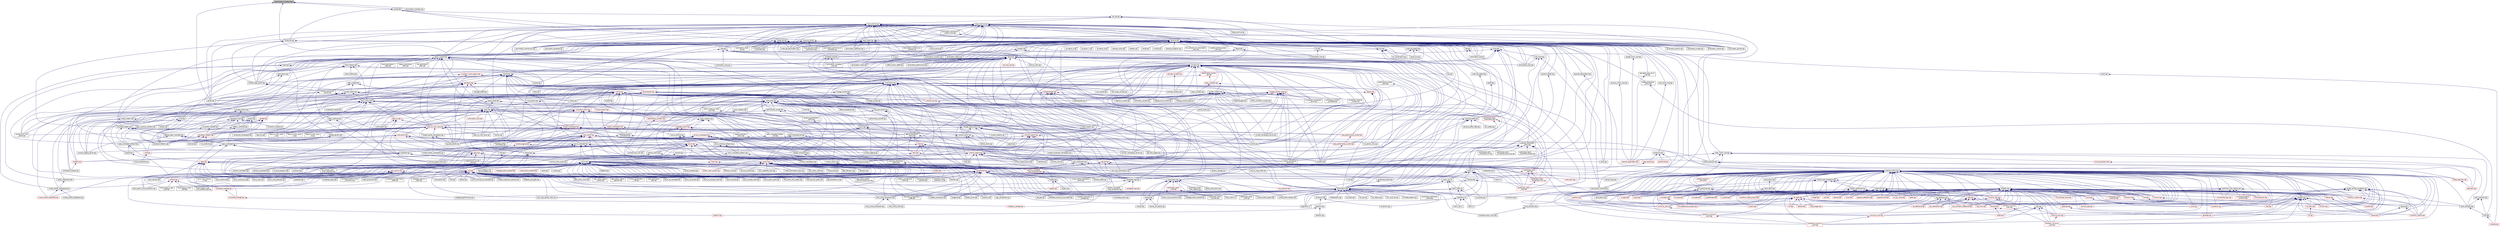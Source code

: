 digraph "polymorphic_id_factory.hpp"
{
  edge [fontname="Helvetica",fontsize="10",labelfontname="Helvetica",labelfontsize="10"];
  node [fontname="Helvetica",fontsize="10",shape=record];
  Node51 [label="polymorphic_id_factory.hpp",height=0.2,width=0.4,color="black", fillcolor="grey75", style="filled", fontcolor="black"];
  Node51 -> Node52 [dir="back",color="midnightblue",fontsize="10",style="solid",fontname="Helvetica"];
  Node52 [label="pointer.hpp",height=0.2,width=0.4,color="black", fillcolor="white", style="filled",URL="$d2/d17/pointer_8hpp.html"];
  Node52 -> Node53 [dir="back",color="midnightblue",fontsize="10",style="solid",fontname="Helvetica"];
  Node53 [label="raw_ptr.hpp",height=0.2,width=0.4,color="black", fillcolor="white", style="filled",URL="$d9/d45/raw__ptr_8hpp.html"];
  Node53 -> Node54 [dir="back",color="midnightblue",fontsize="10",style="solid",fontname="Helvetica"];
  Node54 [label="memory_block.hpp",height=0.2,width=0.4,color="black", fillcolor="white", style="filled",URL="$de/d11/server_2memory__block_8hpp.html"];
  Node54 -> Node55 [dir="back",color="midnightblue",fontsize="10",style="solid",fontname="Helvetica"];
  Node55 [label="memory_block.hpp",height=0.2,width=0.4,color="black", fillcolor="white", style="filled",URL="$d2/d7e/stubs_2memory__block_8hpp.html"];
  Node55 -> Node56 [dir="back",color="midnightblue",fontsize="10",style="solid",fontname="Helvetica"];
  Node56 [label="memory_block.hpp",height=0.2,width=0.4,color="black", fillcolor="white", style="filled",URL="$d6/d1f/memory__block_8hpp.html"];
  Node56 -> Node57 [dir="back",color="midnightblue",fontsize="10",style="solid",fontname="Helvetica"];
  Node57 [label="components.hpp",height=0.2,width=0.4,color="red", fillcolor="white", style="filled",URL="$d2/d8d/components_8hpp.html"];
  Node57 -> Node66 [dir="back",color="midnightblue",fontsize="10",style="solid",fontname="Helvetica"];
  Node66 [label="template_function_accumulator.cpp",height=0.2,width=0.4,color="black", fillcolor="white", style="filled",URL="$d5/d02/template__function__accumulator_8cpp.html"];
  Node57 -> Node75 [dir="back",color="midnightblue",fontsize="10",style="solid",fontname="Helvetica"];
  Node75 [label="cancelable_action.cpp",height=0.2,width=0.4,color="black", fillcolor="white", style="filled",URL="$d5/d0c/cancelable__action_8cpp.html"];
  Node57 -> Node80 [dir="back",color="midnightblue",fontsize="10",style="solid",fontname="Helvetica"];
  Node80 [label="hello_world_component.hpp",height=0.2,width=0.4,color="black", fillcolor="white", style="filled",URL="$df/df0/hello__world__component_8hpp.html"];
  Node80 -> Node81 [dir="back",color="midnightblue",fontsize="10",style="solid",fontname="Helvetica"];
  Node81 [label="hello_world_client.cpp",height=0.2,width=0.4,color="black", fillcolor="white", style="filled",URL="$d5/da6/hello__world__client_8cpp.html"];
  Node80 -> Node82 [dir="back",color="midnightblue",fontsize="10",style="solid",fontname="Helvetica"];
  Node82 [label="hello_world_component.cpp",height=0.2,width=0.4,color="black", fillcolor="white", style="filled",URL="$d8/daa/hello__world__component_8cpp.html"];
  Node57 -> Node96 [dir="back",color="midnightblue",fontsize="10",style="solid",fontname="Helvetica"];
  Node96 [label="nqueen.hpp",height=0.2,width=0.4,color="black", fillcolor="white", style="filled",URL="$de/d58/server_2nqueen_8hpp.html"];
  Node96 -> Node97 [dir="back",color="midnightblue",fontsize="10",style="solid",fontname="Helvetica"];
  Node97 [label="nqueen.cpp",height=0.2,width=0.4,color="black", fillcolor="white", style="filled",URL="$db/dca/nqueen_8cpp.html"];
  Node96 -> Node98 [dir="back",color="midnightblue",fontsize="10",style="solid",fontname="Helvetica"];
  Node98 [label="nqueen.hpp",height=0.2,width=0.4,color="red", fillcolor="white", style="filled",URL="$da/dfd/stubs_2nqueen_8hpp.html"];
  Node57 -> Node101 [dir="back",color="midnightblue",fontsize="10",style="solid",fontname="Helvetica"];
  Node101 [label="sine.cpp",height=0.2,width=0.4,color="black", fillcolor="white", style="filled",URL="$d3/d0d/server_2sine_8cpp.html"];
  Node57 -> Node106 [dir="back",color="midnightblue",fontsize="10",style="solid",fontname="Helvetica"];
  Node106 [label="factorial.cpp",height=0.2,width=0.4,color="black", fillcolor="white", style="filled",URL="$d9/d00/factorial_8cpp.html"];
  Node57 -> Node110 [dir="back",color="midnightblue",fontsize="10",style="solid",fontname="Helvetica"];
  Node110 [label="pingpong.cpp",height=0.2,width=0.4,color="black", fillcolor="white", style="filled",URL="$dd/d4d/pingpong_8cpp.html"];
  Node57 -> Node123 [dir="back",color="midnightblue",fontsize="10",style="solid",fontname="Helvetica"];
  Node123 [label="simple_central_tuplespace.hpp",height=0.2,width=0.4,color="black", fillcolor="white", style="filled",URL="$db/d69/server_2simple__central__tuplespace_8hpp.html"];
  Node123 -> Node124 [dir="back",color="midnightblue",fontsize="10",style="solid",fontname="Helvetica"];
  Node124 [label="simple_central_tuplespace.cpp",height=0.2,width=0.4,color="black", fillcolor="white", style="filled",URL="$d3/dec/simple__central__tuplespace_8cpp.html"];
  Node123 -> Node125 [dir="back",color="midnightblue",fontsize="10",style="solid",fontname="Helvetica"];
  Node125 [label="simple_central_tuplespace.hpp",height=0.2,width=0.4,color="red", fillcolor="white", style="filled",URL="$d0/d4b/stubs_2simple__central__tuplespace_8hpp.html"];
  Node57 -> Node128 [dir="back",color="midnightblue",fontsize="10",style="solid",fontname="Helvetica"];
  Node128 [label="tuples_warehouse.hpp",height=0.2,width=0.4,color="black", fillcolor="white", style="filled",URL="$da/de6/tuples__warehouse_8hpp.html"];
  Node128 -> Node123 [dir="back",color="midnightblue",fontsize="10",style="solid",fontname="Helvetica"];
  Node57 -> Node222 [dir="back",color="midnightblue",fontsize="10",style="solid",fontname="Helvetica"];
  Node222 [label="runtime.hpp",height=0.2,width=0.4,color="red", fillcolor="white", style="filled",URL="$d5/d15/include_2runtime_8hpp.html"];
  Node222 -> Node635 [dir="back",color="midnightblue",fontsize="10",style="solid",fontname="Helvetica"];
  Node635 [label="plain_action_move_semantics.cpp",height=0.2,width=0.4,color="black", fillcolor="white", style="filled",URL="$db/d0f/plain__action__move__semantics_8cpp.html"];
  Node222 -> Node636 [dir="back",color="midnightblue",fontsize="10",style="solid",fontname="Helvetica"];
  Node636 [label="future_hang_on_get\l_629.cpp",height=0.2,width=0.4,color="black", fillcolor="white", style="filled",URL="$d6/dfd/future__hang__on__get__629_8cpp.html"];
  Node222 -> Node637 [dir="back",color="midnightblue",fontsize="10",style="solid",fontname="Helvetica"];
  Node637 [label="future_hang_on_then\l_629.cpp",height=0.2,width=0.4,color="black", fillcolor="white", style="filled",URL="$d1/ddc/future__hang__on__then__629_8cpp.html"];
  Node222 -> Node638 [dir="back",color="midnightblue",fontsize="10",style="solid",fontname="Helvetica"];
  Node638 [label="future_hang_on_wait\l_with_callback_629.cpp",height=0.2,width=0.4,color="black", fillcolor="white", style="filled",URL="$d0/d0e/future__hang__on__wait__with__callback__629_8cpp.html"];
  Node57 -> Node644 [dir="back",color="midnightblue",fontsize="10",style="solid",fontname="Helvetica"];
  Node644 [label="valarray.hpp",height=0.2,width=0.4,color="black", fillcolor="white", style="filled",URL="$dc/d69/valarray_8hpp.html"];
  Node644 -> Node645 [dir="back",color="midnightblue",fontsize="10",style="solid",fontname="Helvetica"];
  Node645 [label="serialization.hpp",height=0.2,width=0.4,color="black", fillcolor="white", style="filled",URL="$d8/d21/serialization_8hpp.html"];
  Node645 -> Node66 [dir="back",color="midnightblue",fontsize="10",style="solid",fontname="Helvetica"];
  Node645 -> Node75 [dir="back",color="midnightblue",fontsize="10",style="solid",fontname="Helvetica"];
  Node645 -> Node80 [dir="back",color="midnightblue",fontsize="10",style="solid",fontname="Helvetica"];
  Node645 -> Node646 [dir="back",color="midnightblue",fontsize="10",style="solid",fontname="Helvetica"];
  Node646 [label="dimension.cpp",height=0.2,width=0.4,color="black", fillcolor="white", style="filled",URL="$db/d4a/interpolate1d_2interpolate1d_2dimension_8cpp.html"];
  Node645 -> Node647 [dir="back",color="midnightblue",fontsize="10",style="solid",fontname="Helvetica"];
  Node647 [label="dimension.hpp",height=0.2,width=0.4,color="black", fillcolor="white", style="filled",URL="$dc/da5/interpolate1d_2interpolate1d_2dimension_8hpp.html"];
  Node647 -> Node646 [dir="back",color="midnightblue",fontsize="10",style="solid",fontname="Helvetica"];
  Node647 -> Node245 [dir="back",color="midnightblue",fontsize="10",style="solid",fontname="Helvetica"];
  Node245 [label="partition.hpp",height=0.2,width=0.4,color="black", fillcolor="white", style="filled",URL="$d0/dff/examples_2interpolate1d_2interpolate1d_2server_2partition_8hpp.html"];
  Node245 -> Node242 [dir="back",color="midnightblue",fontsize="10",style="solid",fontname="Helvetica"];
  Node242 [label="partition.hpp",height=0.2,width=0.4,color="red", fillcolor="white", style="filled",URL="$d0/d7a/examples_2interpolate1d_2interpolate1d_2partition_8hpp.html"];
  Node245 -> Node246 [dir="back",color="midnightblue",fontsize="10",style="solid",fontname="Helvetica"];
  Node246 [label="partition.cpp",height=0.2,width=0.4,color="black", fillcolor="white", style="filled",URL="$d0/d4f/examples_2interpolate1d_2interpolate1d_2server_2partition_8cpp.html"];
  Node645 -> Node648 [dir="back",color="midnightblue",fontsize="10",style="solid",fontname="Helvetica"];
  Node648 [label="fractals_struct.cpp",height=0.2,width=0.4,color="black", fillcolor="white", style="filled",URL="$d8/d2f/fractals__struct_8cpp.html"];
  Node645 -> Node110 [dir="back",color="midnightblue",fontsize="10",style="solid",fontname="Helvetica"];
  Node645 -> Node150 [dir="back",color="midnightblue",fontsize="10",style="solid",fontname="Helvetica"];
  Node150 [label="sierpinski.cpp",height=0.2,width=0.4,color="black", fillcolor="white", style="filled",URL="$d3/d7e/sierpinski_8cpp.html"];
  Node645 -> Node270 [dir="back",color="midnightblue",fontsize="10",style="solid",fontname="Helvetica"];
  Node270 [label="dimension.cpp",height=0.2,width=0.4,color="black", fillcolor="white", style="filled",URL="$d8/db3/sheneos_2sheneos_2dimension_8cpp.html"];
  Node645 -> Node281 [dir="back",color="midnightblue",fontsize="10",style="solid",fontname="Helvetica"];
  Node281 [label="configuration.cpp",height=0.2,width=0.4,color="black", fillcolor="white", style="filled",URL="$df/d22/configuration_8cpp.html"];
  Node645 -> Node287 [dir="back",color="midnightblue",fontsize="10",style="solid",fontname="Helvetica"];
  Node287 [label="transpose_block_numa.cpp",height=0.2,width=0.4,color="black", fillcolor="white", style="filled",URL="$dd/d3b/transpose__block__numa_8cpp.html"];
  Node645 -> Node177 [dir="back",color="midnightblue",fontsize="10",style="solid",fontname="Helvetica"];
  Node177 [label="osu_bcast.cpp",height=0.2,width=0.4,color="black", fillcolor="white", style="filled",URL="$d3/dca/osu__bcast_8cpp.html"];
  Node645 -> Node178 [dir="back",color="midnightblue",fontsize="10",style="solid",fontname="Helvetica"];
  Node178 [label="osu_bibw.cpp",height=0.2,width=0.4,color="black", fillcolor="white", style="filled",URL="$d2/d04/osu__bibw_8cpp.html"];
  Node645 -> Node179 [dir="back",color="midnightblue",fontsize="10",style="solid",fontname="Helvetica"];
  Node179 [label="osu_bw.cpp",height=0.2,width=0.4,color="black", fillcolor="white", style="filled",URL="$d4/d20/osu__bw_8cpp.html"];
  Node645 -> Node180 [dir="back",color="midnightblue",fontsize="10",style="solid",fontname="Helvetica"];
  Node180 [label="osu_latency.cpp",height=0.2,width=0.4,color="black", fillcolor="white", style="filled",URL="$df/d58/osu__latency_8cpp.html"];
  Node645 -> Node181 [dir="back",color="midnightblue",fontsize="10",style="solid",fontname="Helvetica"];
  Node181 [label="osu_multi_lat.cpp",height=0.2,width=0.4,color="black", fillcolor="white", style="filled",URL="$d7/d91/osu__multi__lat_8cpp.html"];
  Node645 -> Node183 [dir="back",color="midnightblue",fontsize="10",style="solid",fontname="Helvetica"];
  Node183 [label="pingpong_performance.cpp",height=0.2,width=0.4,color="black", fillcolor="white", style="filled",URL="$de/d03/pingpong__performance_8cpp.html"];
  Node645 -> Node310 [dir="back",color="midnightblue",fontsize="10",style="solid",fontname="Helvetica"];
  Node310 [label="action_move_semantics.cpp",height=0.2,width=0.4,color="black", fillcolor="white", style="filled",URL="$d4/db3/action__move__semantics_8cpp.html"];
  Node645 -> Node311 [dir="back",color="midnightblue",fontsize="10",style="solid",fontname="Helvetica"];
  Node311 [label="movable_objects.cpp",height=0.2,width=0.4,color="black", fillcolor="white", style="filled",URL="$d8/d65/movable__objects_8cpp.html"];
  Node645 -> Node312 [dir="back",color="midnightblue",fontsize="10",style="solid",fontname="Helvetica"];
  Node312 [label="duplicate_id_registration\l_1596.cpp",height=0.2,width=0.4,color="black", fillcolor="white", style="filled",URL="$db/d8d/duplicate__id__registration__1596_8cpp.html"];
  Node645 -> Node649 [dir="back",color="midnightblue",fontsize="10",style="solid",fontname="Helvetica"];
  Node649 [label="zero_copy_parcels_1001.cpp",height=0.2,width=0.4,color="black", fillcolor="white", style="filled",URL="$da/dfd/zero__copy__parcels__1001_8cpp.html"];
  Node645 -> Node388 [dir="back",color="midnightblue",fontsize="10",style="solid",fontname="Helvetica"];
  Node388 [label="managed_refcnt_checker.cpp",height=0.2,width=0.4,color="black", fillcolor="white", style="filled",URL="$d3/d8d/managed__refcnt__checker_8cpp.html"];
  Node645 -> Node396 [dir="back",color="midnightblue",fontsize="10",style="solid",fontname="Helvetica"];
  Node396 [label="simple_mobile_object.cpp",height=0.2,width=0.4,color="black", fillcolor="white", style="filled",URL="$d2/da7/simple__mobile__object_8cpp.html"];
  Node645 -> Node393 [dir="back",color="midnightblue",fontsize="10",style="solid",fontname="Helvetica"];
  Node393 [label="simple_refcnt_checker.cpp",height=0.2,width=0.4,color="black", fillcolor="white", style="filled",URL="$df/d16/simple__refcnt__checker_8cpp.html"];
  Node645 -> Node650 [dir="back",color="midnightblue",fontsize="10",style="solid",fontname="Helvetica"];
  Node650 [label="copy_component.cpp",height=0.2,width=0.4,color="black", fillcolor="white", style="filled",URL="$d5/d8d/copy__component_8cpp.html"];
  Node645 -> Node651 [dir="back",color="midnightblue",fontsize="10",style="solid",fontname="Helvetica"];
  Node651 [label="get_gid.cpp",height=0.2,width=0.4,color="black", fillcolor="white", style="filled",URL="$dc/dc1/get__gid_8cpp.html"];
  Node645 -> Node215 [dir="back",color="midnightblue",fontsize="10",style="solid",fontname="Helvetica"];
  Node215 [label="migrate_component.cpp",height=0.2,width=0.4,color="black", fillcolor="white", style="filled",URL="$dc/d78/migrate__component_8cpp.html"];
  Node645 -> Node652 [dir="back",color="midnightblue",fontsize="10",style="solid",fontname="Helvetica"];
  Node652 [label="migrate_component_to\l_storage.cpp",height=0.2,width=0.4,color="black", fillcolor="white", style="filled",URL="$dd/d02/migrate__component__to__storage_8cpp.html"];
  Node645 -> Node653 [dir="back",color="midnightblue",fontsize="10",style="solid",fontname="Helvetica"];
  Node653 [label="serialization_partitioned\l_vector.cpp",height=0.2,width=0.4,color="black", fillcolor="white", style="filled",URL="$dd/dc9/serialization__partitioned__vector_8cpp.html"];
  Node644 -> Node654 [dir="back",color="midnightblue",fontsize="10",style="solid",fontname="Helvetica"];
  Node654 [label="serialization_valarray.cpp",height=0.2,width=0.4,color="black", fillcolor="white", style="filled",URL="$dd/ddb/serialization__valarray_8cpp.html"];
  Node57 -> Node177 [dir="back",color="midnightblue",fontsize="10",style="solid",fontname="Helvetica"];
  Node57 -> Node310 [dir="back",color="midnightblue",fontsize="10",style="solid",fontname="Helvetica"];
  Node57 -> Node312 [dir="back",color="midnightblue",fontsize="10",style="solid",fontname="Helvetica"];
  Node57 -> Node317 [dir="back",color="midnightblue",fontsize="10",style="solid",fontname="Helvetica"];
  Node317 [label="matrix_hpx.hh",height=0.2,width=0.4,color="black", fillcolor="white", style="filled",URL="$d5/d89/matrix__hpx_8hh.html"];
  Node317 -> Node318 [dir="back",color="midnightblue",fontsize="10",style="solid",fontname="Helvetica"];
  Node318 [label="block_matrix.hh",height=0.2,width=0.4,color="black", fillcolor="white", style="filled",URL="$dc/de8/block__matrix_8hh.html"];
  Node318 -> Node319 [dir="back",color="midnightblue",fontsize="10",style="solid",fontname="Helvetica"];
  Node319 [label="algorithms.hh",height=0.2,width=0.4,color="black", fillcolor="white", style="filled",URL="$da/d92/algorithms_8hh.html"];
  Node319 -> Node316 [dir="back",color="midnightblue",fontsize="10",style="solid",fontname="Helvetica"];
  Node316 [label="algorithms.cc",height=0.2,width=0.4,color="black", fillcolor="white", style="filled",URL="$d5/d1b/algorithms_8cc.html"];
  Node319 -> Node320 [dir="back",color="midnightblue",fontsize="10",style="solid",fontname="Helvetica"];
  Node320 [label="matrix_hpx.cc",height=0.2,width=0.4,color="black", fillcolor="white", style="filled",URL="$d7/d32/matrix__hpx_8cc.html"];
  Node319 -> Node321 [dir="back",color="midnightblue",fontsize="10",style="solid",fontname="Helvetica"];
  Node321 [label="tests.cc",height=0.2,width=0.4,color="black", fillcolor="white", style="filled",URL="$d6/d96/tests_8cc.html"];
  Node318 -> Node316 [dir="back",color="midnightblue",fontsize="10",style="solid",fontname="Helvetica"];
  Node318 -> Node322 [dir="back",color="midnightblue",fontsize="10",style="solid",fontname="Helvetica"];
  Node322 [label="block_matrix.cc",height=0.2,width=0.4,color="black", fillcolor="white", style="filled",URL="$de/d88/block__matrix_8cc.html"];
  Node318 -> Node321 [dir="back",color="midnightblue",fontsize="10",style="solid",fontname="Helvetica"];
  Node317 -> Node316 [dir="back",color="midnightblue",fontsize="10",style="solid",fontname="Helvetica"];
  Node317 -> Node320 [dir="back",color="midnightblue",fontsize="10",style="solid",fontname="Helvetica"];
  Node57 -> Node316 [dir="back",color="midnightblue",fontsize="10",style="solid",fontname="Helvetica"];
  Node57 -> Node322 [dir="back",color="midnightblue",fontsize="10",style="solid",fontname="Helvetica"];
  Node57 -> Node663 [dir="back",color="midnightblue",fontsize="10",style="solid",fontname="Helvetica"];
  Node663 [label="create_n_components\l_2323.cpp",height=0.2,width=0.4,color="black", fillcolor="white", style="filled",URL="$d9/d8c/create__n__components__2323_8cpp.html"];
  Node57 -> Node667 [dir="back",color="midnightblue",fontsize="10",style="solid",fontname="Helvetica"];
  Node667 [label="async_action_1813.cpp",height=0.2,width=0.4,color="black", fillcolor="white", style="filled",URL="$db/de6/async__action__1813_8cpp.html"];
  Node57 -> Node388 [dir="back",color="midnightblue",fontsize="10",style="solid",fontname="Helvetica"];
  Node57 -> Node396 [dir="back",color="midnightblue",fontsize="10",style="solid",fontname="Helvetica"];
  Node57 -> Node393 [dir="back",color="midnightblue",fontsize="10",style="solid",fontname="Helvetica"];
  Node57 -> Node670 [dir="back",color="midnightblue",fontsize="10",style="solid",fontname="Helvetica"];
  Node670 [label="find_clients_from_prefix.cpp",height=0.2,width=0.4,color="black", fillcolor="white", style="filled",URL="$dc/d15/find__clients__from__prefix_8cpp.html"];
  Node57 -> Node671 [dir="back",color="midnightblue",fontsize="10",style="solid",fontname="Helvetica"];
  Node671 [label="find_ids_from_prefix.cpp",height=0.2,width=0.4,color="black", fillcolor="white", style="filled",URL="$dc/df3/find__ids__from__prefix_8cpp.html"];
  Node57 -> Node672 [dir="back",color="midnightblue",fontsize="10",style="solid",fontname="Helvetica"];
  Node672 [label="get_colocation_id.cpp",height=0.2,width=0.4,color="black", fillcolor="white", style="filled",URL="$dd/d0d/get__colocation__id_8cpp.html"];
  Node57 -> Node650 [dir="back",color="midnightblue",fontsize="10",style="solid",fontname="Helvetica"];
  Node57 -> Node678 [dir="back",color="midnightblue",fontsize="10",style="solid",fontname="Helvetica"];
  Node678 [label="distribution_policy\l_executor.cpp",height=0.2,width=0.4,color="black", fillcolor="white", style="filled",URL="$da/d92/distribution__policy__executor_8cpp.html"];
  Node57 -> Node679 [dir="back",color="midnightblue",fontsize="10",style="solid",fontname="Helvetica"];
  Node679 [label="distribution_policy\l_executor_v1.cpp",height=0.2,width=0.4,color="black", fillcolor="white", style="filled",URL="$dd/d43/distribution__policy__executor__v1_8cpp.html"];
  Node57 -> Node651 [dir="back",color="midnightblue",fontsize="10",style="solid",fontname="Helvetica"];
  Node57 -> Node215 [dir="back",color="midnightblue",fontsize="10",style="solid",fontname="Helvetica"];
  Node57 -> Node652 [dir="back",color="midnightblue",fontsize="10",style="solid",fontname="Helvetica"];
  Node57 -> Node688 [dir="back",color="midnightblue",fontsize="10",style="solid",fontname="Helvetica"];
  Node688 [label="async_cb_colocated.cpp",height=0.2,width=0.4,color="black", fillcolor="white", style="filled",URL="$d7/d7f/async__cb__colocated_8cpp.html"];
  Node57 -> Node689 [dir="back",color="midnightblue",fontsize="10",style="solid",fontname="Helvetica"];
  Node689 [label="async_cb_remote.cpp",height=0.2,width=0.4,color="black", fillcolor="white", style="filled",URL="$da/d88/async__cb__remote_8cpp.html"];
  Node57 -> Node690 [dir="back",color="midnightblue",fontsize="10",style="solid",fontname="Helvetica"];
  Node690 [label="async_cb_remote_client.cpp",height=0.2,width=0.4,color="black", fillcolor="white", style="filled",URL="$d2/d31/async__cb__remote__client_8cpp.html"];
  Node57 -> Node691 [dir="back",color="midnightblue",fontsize="10",style="solid",fontname="Helvetica"];
  Node691 [label="async_continue_cb_colocated.cpp",height=0.2,width=0.4,color="black", fillcolor="white", style="filled",URL="$dd/dce/async__continue__cb__colocated_8cpp.html"];
  Node57 -> Node692 [dir="back",color="midnightblue",fontsize="10",style="solid",fontname="Helvetica"];
  Node692 [label="async_remote.cpp",height=0.2,width=0.4,color="black", fillcolor="white", style="filled",URL="$dd/dd8/async__remote_8cpp.html"];
  Node57 -> Node693 [dir="back",color="midnightblue",fontsize="10",style="solid",fontname="Helvetica"];
  Node693 [label="async_remote_client.cpp",height=0.2,width=0.4,color="black", fillcolor="white", style="filled",URL="$d6/d49/async__remote__client_8cpp.html"];
  Node55 -> Node697 [dir="back",color="midnightblue",fontsize="10",style="solid",fontname="Helvetica"];
  Node697 [label="memory_block_stubs.cpp",height=0.2,width=0.4,color="black", fillcolor="white", style="filled",URL="$d2/df8/memory__block__stubs_8cpp.html"];
  Node54 -> Node698 [dir="back",color="midnightblue",fontsize="10",style="solid",fontname="Helvetica"];
  Node698 [label="memory_block.cpp",height=0.2,width=0.4,color="black", fillcolor="white", style="filled",URL="$d4/d68/memory__block_8cpp.html"];
  Node54 -> Node699 [dir="back",color="midnightblue",fontsize="10",style="solid",fontname="Helvetica"];
  Node699 [label="runtime_support_server.cpp",height=0.2,width=0.4,color="black", fillcolor="white", style="filled",URL="$de/d5c/runtime__support__server_8cpp.html"];
  Node54 -> Node700 [dir="back",color="midnightblue",fontsize="10",style="solid",fontname="Helvetica"];
  Node700 [label="runtime.cpp",height=0.2,width=0.4,color="black", fillcolor="white", style="filled",URL="$d3/dc3/runtime_8cpp.html"];
  Node53 -> Node701 [dir="back",color="midnightblue",fontsize="10",style="solid",fontname="Helvetica"];
  Node701 [label="input_archive.hpp",height=0.2,width=0.4,color="black", fillcolor="white", style="filled",URL="$d3/d18/input__archive_8hpp.html"];
  Node701 -> Node702 [dir="back",color="midnightblue",fontsize="10",style="solid",fontname="Helvetica"];
  Node702 [label="action_support.hpp",height=0.2,width=0.4,color="black", fillcolor="white", style="filled",URL="$d4/dd8/action__support_8hpp.html"];
  Node702 -> Node703 [dir="back",color="midnightblue",fontsize="10",style="solid",fontname="Helvetica"];
  Node703 [label="child.hpp",height=0.2,width=0.4,color="black", fillcolor="white", style="filled",URL="$d7/d44/server_2child_8hpp.html"];
  Node703 -> Node704 [dir="back",color="midnightblue",fontsize="10",style="solid",fontname="Helvetica"];
  Node704 [label="child.hpp",height=0.2,width=0.4,color="red", fillcolor="white", style="filled",URL="$d5/dcf/child_8hpp.html"];
  Node704 -> Node708 [dir="back",color="midnightblue",fontsize="10",style="solid",fontname="Helvetica"];
  Node708 [label="child_component.cpp",height=0.2,width=0.4,color="black", fillcolor="white", style="filled",URL="$df/dd7/child__component_8cpp.html"];
  Node703 -> Node707 [dir="back",color="midnightblue",fontsize="10",style="solid",fontname="Helvetica"];
  Node707 [label="process.cpp",height=0.2,width=0.4,color="black", fillcolor="white", style="filled",URL="$d0/d4c/process_8cpp.html"];
  Node703 -> Node708 [dir="back",color="midnightblue",fontsize="10",style="solid",fontname="Helvetica"];
  Node702 -> Node709 [dir="back",color="midnightblue",fontsize="10",style="solid",fontname="Helvetica"];
  Node709 [label="async_continue.hpp",height=0.2,width=0.4,color="black", fillcolor="white", style="filled",URL="$d9/d8b/async__continue_8hpp.html"];
  Node709 -> Node710 [dir="back",color="midnightblue",fontsize="10",style="solid",fontname="Helvetica"];
  Node710 [label="async.hpp",height=0.2,width=0.4,color="red", fillcolor="white", style="filled",URL="$d5/d2c/async_8hpp.html"];
  Node710 -> Node711 [dir="back",color="midnightblue",fontsize="10",style="solid",fontname="Helvetica"];
  Node711 [label="apply.hpp",height=0.2,width=0.4,color="red", fillcolor="white", style="filled",URL="$d7/d4c/apply_8hpp.html"];
  Node711 -> Node713 [dir="back",color="midnightblue",fontsize="10",style="solid",fontname="Helvetica"];
  Node713 [label="ostream.hpp",height=0.2,width=0.4,color="red", fillcolor="white", style="filled",URL="$d1/d38/ostream_8hpp.html"];
  Node713 -> Node715 [dir="back",color="midnightblue",fontsize="10",style="solid",fontname="Helvetica"];
  Node715 [label="component_module.cpp",height=0.2,width=0.4,color="black", fillcolor="white", style="filled",URL="$da/d41/iostreams_2component__module_8cpp.html"];
  Node711 -> Node717 [dir="back",color="midnightblue",fontsize="10",style="solid",fontname="Helvetica"];
  Node717 [label="apply.hpp",height=0.2,width=0.4,color="red", fillcolor="white", style="filled",URL="$d6/d2c/include_2apply_8hpp.html"];
  Node717 -> Node148 [dir="back",color="midnightblue",fontsize="10",style="solid",fontname="Helvetica"];
  Node148 [label="local_channel.cpp",height=0.2,width=0.4,color="black", fillcolor="white", style="filled",URL="$d0/d3e/local__channel_8cpp.html"];
  Node717 -> Node718 [dir="back",color="midnightblue",fontsize="10",style="solid",fontname="Helvetica"];
  Node718 [label="fail_compile_const\l_array_argument.cpp",height=0.2,width=0.4,color="black", fillcolor="white", style="filled",URL="$dc/dba/fail__compile__const__array__argument_8cpp.html"];
  Node717 -> Node723 [dir="back",color="midnightblue",fontsize="10",style="solid",fontname="Helvetica"];
  Node723 [label="async_continue.cpp",height=0.2,width=0.4,color="black", fillcolor="white", style="filled",URL="$d4/d19/async__continue_8cpp.html"];
  Node717 -> Node724 [dir="back",color="midnightblue",fontsize="10",style="solid",fontname="Helvetica"];
  Node724 [label="async_continue_cb.cpp",height=0.2,width=0.4,color="black", fillcolor="white", style="filled",URL="$df/d37/async__continue__cb_8cpp.html"];
  Node717 -> Node691 [dir="back",color="midnightblue",fontsize="10",style="solid",fontname="Helvetica"];
  Node717 -> Node725 [dir="back",color="midnightblue",fontsize="10",style="solid",fontname="Helvetica"];
  Node725 [label="async_local.cpp",height=0.2,width=0.4,color="black", fillcolor="white", style="filled",URL="$d3/d4c/async__local_8cpp.html"];
  Node717 -> Node726 [dir="back",color="midnightblue",fontsize="10",style="solid",fontname="Helvetica"];
  Node726 [label="async_local_executor.cpp",height=0.2,width=0.4,color="black", fillcolor="white", style="filled",URL="$d4/dce/async__local__executor_8cpp.html"];
  Node717 -> Node727 [dir="back",color="midnightblue",fontsize="10",style="solid",fontname="Helvetica"];
  Node727 [label="async_local_executor\l_v1.cpp",height=0.2,width=0.4,color="black", fillcolor="white", style="filled",URL="$da/d4a/async__local__executor__v1_8cpp.html"];
  Node717 -> Node729 [dir="back",color="midnightblue",fontsize="10",style="solid",fontname="Helvetica"];
  Node729 [label="zero_copy_serialization.cpp",height=0.2,width=0.4,color="black", fillcolor="white", style="filled",URL="$d4/dea/zero__copy__serialization_8cpp.html"];
  Node711 -> Node1040 [dir="back",color="midnightblue",fontsize="10",style="solid",fontname="Helvetica"];
  Node1040 [label="parallel_executor.hpp",height=0.2,width=0.4,color="black", fillcolor="white", style="filled",URL="$d8/d39/parallel__executor_8hpp.html"];
  Node1040 -> Node1041 [dir="back",color="midnightblue",fontsize="10",style="solid",fontname="Helvetica"];
  Node1041 [label="execution_policy.hpp",height=0.2,width=0.4,color="black", fillcolor="white", style="filled",URL="$d4/d36/execution__policy_8hpp.html"];
  Node1041 -> Node848 [dir="back",color="midnightblue",fontsize="10",style="solid",fontname="Helvetica"];
  Node848 [label="block_allocator.hpp",height=0.2,width=0.4,color="black", fillcolor="white", style="filled",URL="$d9/d7a/block__allocator_8hpp.html"];
  Node848 -> Node733 [dir="back",color="midnightblue",fontsize="10",style="solid",fontname="Helvetica"];
  Node733 [label="host.hpp",height=0.2,width=0.4,color="black", fillcolor="white", style="filled",URL="$dd/d78/host_8hpp.html"];
  Node733 -> Node734 [dir="back",color="midnightblue",fontsize="10",style="solid",fontname="Helvetica"];
  Node734 [label="compute.hpp",height=0.2,width=0.4,color="red", fillcolor="white", style="filled",URL="$df/dd0/compute_8hpp.html"];
  Node1041 -> Node1042 [dir="back",color="midnightblue",fontsize="10",style="solid",fontname="Helvetica"];
  Node1042 [label="parallel_execution\l_policy.hpp",height=0.2,width=0.4,color="red", fillcolor="white", style="filled",URL="$d5/ddf/parallel__execution__policy_8hpp.html"];
  Node1041 -> Node1046 [dir="back",color="midnightblue",fontsize="10",style="solid",fontname="Helvetica"];
  Node1046 [label="spmd_block.hpp",height=0.2,width=0.4,color="black", fillcolor="white", style="filled",URL="$d7/d72/lcos_2local_2spmd__block_8hpp.html"];
  Node1046 -> Node1047 [dir="back",color="midnightblue",fontsize="10",style="solid",fontname="Helvetica"];
  Node1047 [label="spmd_block.hpp",height=0.2,width=0.4,color="black", fillcolor="white", style="filled",URL="$d0/d37/parallel_2spmd__block_8hpp.html"];
  Node1047 -> Node624 [dir="back",color="midnightblue",fontsize="10",style="solid",fontname="Helvetica"];
  Node624 [label="spmd_block.cpp",height=0.2,width=0.4,color="black", fillcolor="white", style="filled",URL="$d7/dbf/spmd__block_8cpp.html"];
  Node1041 -> Node1048 [dir="back",color="midnightblue",fontsize="10",style="solid",fontname="Helvetica"];
  Node1048 [label="spmd_block.hpp",height=0.2,width=0.4,color="black", fillcolor="white", style="filled",URL="$d3/d34/lcos_2spmd__block_8hpp.html"];
  Node1048 -> Node973 [dir="back",color="midnightblue",fontsize="10",style="solid",fontname="Helvetica"];
  Node973 [label="coarray.hpp",height=0.2,width=0.4,color="black", fillcolor="white", style="filled",URL="$d0/da7/coarray_8hpp.html"];
  Node973 -> Node974 [dir="back",color="midnightblue",fontsize="10",style="solid",fontname="Helvetica"];
  Node974 [label="coarray.cpp",height=0.2,width=0.4,color="black", fillcolor="white", style="filled",URL="$d8/d2c/coarray_8cpp.html"];
  Node973 -> Node975 [dir="back",color="midnightblue",fontsize="10",style="solid",fontname="Helvetica"];
  Node975 [label="coarray_all_reduce.cpp",height=0.2,width=0.4,color="black", fillcolor="white", style="filled",URL="$da/ddb/coarray__all__reduce_8cpp.html"];
  Node1048 -> Node1049 [dir="back",color="midnightblue",fontsize="10",style="solid",fontname="Helvetica"];
  Node1049 [label="view_element.hpp",height=0.2,width=0.4,color="red", fillcolor="white", style="filled",URL="$de/d49/view__element_8hpp.html"];
  Node1048 -> Node976 [dir="back",color="midnightblue",fontsize="10",style="solid",fontname="Helvetica"];
  Node976 [label="partitioned_vector\l_view.hpp",height=0.2,width=0.4,color="red", fillcolor="white", style="filled",URL="$da/dc2/components_2containers_2partitioned__vector_2partitioned__vector__view_8hpp.html"];
  Node976 -> Node973 [dir="back",color="midnightblue",fontsize="10",style="solid",fontname="Helvetica"];
  Node976 -> Node979 [dir="back",color="midnightblue",fontsize="10",style="solid",fontname="Helvetica"];
  Node979 [label="partitioned_vector\l_subview.cpp",height=0.2,width=0.4,color="black", fillcolor="white", style="filled",URL="$dc/d09/partitioned__vector__subview_8cpp.html"];
  Node976 -> Node980 [dir="back",color="midnightblue",fontsize="10",style="solid",fontname="Helvetica"];
  Node980 [label="partitioned_vector\l_view.cpp",height=0.2,width=0.4,color="black", fillcolor="white", style="filled",URL="$d9/dcf/partitioned__vector__view_8cpp.html"];
  Node1048 -> Node974 [dir="back",color="midnightblue",fontsize="10",style="solid",fontname="Helvetica"];
  Node1048 -> Node975 [dir="back",color="midnightblue",fontsize="10",style="solid",fontname="Helvetica"];
  Node1048 -> Node979 [dir="back",color="midnightblue",fontsize="10",style="solid",fontname="Helvetica"];
  Node1048 -> Node980 [dir="back",color="midnightblue",fontsize="10",style="solid",fontname="Helvetica"];
  Node1048 -> Node981 [dir="back",color="midnightblue",fontsize="10",style="solid",fontname="Helvetica"];
  Node981 [label="partitioned_vector\l_view_iterator.cpp",height=0.2,width=0.4,color="black", fillcolor="white", style="filled",URL="$d6/d94/partitioned__vector__view__iterator_8cpp.html"];
  Node1048 -> Node409 [dir="back",color="midnightblue",fontsize="10",style="solid",fontname="Helvetica"];
  Node409 [label="global_spmd_block.cpp",height=0.2,width=0.4,color="black", fillcolor="white", style="filled",URL="$da/d4f/global__spmd__block_8cpp.html"];
  Node1041 -> Node894 [dir="back",color="midnightblue",fontsize="10",style="solid",fontname="Helvetica"];
  Node894 [label="adjacent_difference.hpp",height=0.2,width=0.4,color="red", fillcolor="white", style="filled",URL="$d1/d17/adjacent__difference_8hpp.html"];
  Node1041 -> Node898 [dir="back",color="midnightblue",fontsize="10",style="solid",fontname="Helvetica"];
  Node898 [label="adjacent_find.hpp",height=0.2,width=0.4,color="red", fillcolor="white", style="filled",URL="$d6/d68/adjacent__find_8hpp.html"];
  Node1041 -> Node900 [dir="back",color="midnightblue",fontsize="10",style="solid",fontname="Helvetica"];
  Node900 [label="all_any_none.hpp",height=0.2,width=0.4,color="red", fillcolor="white", style="filled",URL="$d8/ddd/all__any__none_8hpp.html"];
  Node1041 -> Node827 [dir="back",color="midnightblue",fontsize="10",style="solid",fontname="Helvetica"];
  Node827 [label="copy.hpp",height=0.2,width=0.4,color="red", fillcolor="white", style="filled",URL="$d3/d90/algorithms_2copy_8hpp.html"];
  Node827 -> Node830 [dir="back",color="midnightblue",fontsize="10",style="solid",fontname="Helvetica"];
  Node830 [label="remove_copy.hpp",height=0.2,width=0.4,color="red", fillcolor="white", style="filled",URL="$d6/db8/algorithms_2remove__copy_8hpp.html"];
  Node827 -> Node833 [dir="back",color="midnightblue",fontsize="10",style="solid",fontname="Helvetica"];
  Node833 [label="reverse.hpp",height=0.2,width=0.4,color="red", fillcolor="white", style="filled",URL="$d2/df8/algorithms_2reverse_8hpp.html"];
  Node833 -> Node803 [dir="back",color="midnightblue",fontsize="10",style="solid",fontname="Helvetica"];
  Node803 [label="rotate.hpp",height=0.2,width=0.4,color="red", fillcolor="white", style="filled",URL="$da/df0/algorithms_2rotate_8hpp.html"];
  Node827 -> Node803 [dir="back",color="midnightblue",fontsize="10",style="solid",fontname="Helvetica"];
  Node827 -> Node836 [dir="back",color="midnightblue",fontsize="10",style="solid",fontname="Helvetica"];
  Node836 [label="set_difference.hpp",height=0.2,width=0.4,color="red", fillcolor="white", style="filled",URL="$d9/d20/set__difference_8hpp.html"];
  Node827 -> Node838 [dir="back",color="midnightblue",fontsize="10",style="solid",fontname="Helvetica"];
  Node838 [label="set_intersection.hpp",height=0.2,width=0.4,color="red", fillcolor="white", style="filled",URL="$d1/dd5/set__intersection_8hpp.html"];
  Node827 -> Node839 [dir="back",color="midnightblue",fontsize="10",style="solid",fontname="Helvetica"];
  Node839 [label="set_symmetric_difference.hpp",height=0.2,width=0.4,color="red", fillcolor="white", style="filled",URL="$de/da4/set__symmetric__difference_8hpp.html"];
  Node827 -> Node840 [dir="back",color="midnightblue",fontsize="10",style="solid",fontname="Helvetica"];
  Node840 [label="set_union.hpp",height=0.2,width=0.4,color="red", fillcolor="white", style="filled",URL="$d9/d1a/set__union_8hpp.html"];
  Node1041 -> Node902 [dir="back",color="midnightblue",fontsize="10",style="solid",fontname="Helvetica"];
  Node902 [label="count.hpp",height=0.2,width=0.4,color="red", fillcolor="white", style="filled",URL="$d7/d8f/algorithms_2count_8hpp.html"];
  Node902 -> Node906 [dir="back",color="midnightblue",fontsize="10",style="solid",fontname="Helvetica"];
  Node906 [label="count.hpp",height=0.2,width=0.4,color="red", fillcolor="white", style="filled",URL="$d9/dd7/segmented__algorithms_2count_8hpp.html"];
  Node1041 -> Node842 [dir="back",color="midnightblue",fontsize="10",style="solid",fontname="Helvetica"];
  Node842 [label="destroy.hpp",height=0.2,width=0.4,color="red", fillcolor="white", style="filled",URL="$df/dd5/destroy_8hpp.html"];
  Node1041 -> Node1052 [dir="back",color="midnightblue",fontsize="10",style="solid",fontname="Helvetica"];
  Node1052 [label="dispatch.hpp",height=0.2,width=0.4,color="black", fillcolor="white", style="filled",URL="$dd/dd9/algorithms_2detail_2dispatch_8hpp.html"];
  Node1052 -> Node894 [dir="back",color="midnightblue",fontsize="10",style="solid",fontname="Helvetica"];
  Node1052 -> Node898 [dir="back",color="midnightblue",fontsize="10",style="solid",fontname="Helvetica"];
  Node1052 -> Node900 [dir="back",color="midnightblue",fontsize="10",style="solid",fontname="Helvetica"];
  Node1052 -> Node827 [dir="back",color="midnightblue",fontsize="10",style="solid",fontname="Helvetica"];
  Node1052 -> Node902 [dir="back",color="midnightblue",fontsize="10",style="solid",fontname="Helvetica"];
  Node1052 -> Node842 [dir="back",color="midnightblue",fontsize="10",style="solid",fontname="Helvetica"];
  Node1052 -> Node907 [dir="back",color="midnightblue",fontsize="10",style="solid",fontname="Helvetica"];
  Node907 [label="equal.hpp",height=0.2,width=0.4,color="red", fillcolor="white", style="filled",URL="$dc/d0a/equal_8hpp.html"];
  Node1052 -> Node909 [dir="back",color="midnightblue",fontsize="10",style="solid",fontname="Helvetica"];
  Node909 [label="exclusive_scan.hpp",height=0.2,width=0.4,color="red", fillcolor="white", style="filled",URL="$d8/d31/algorithms_2exclusive__scan_8hpp.html"];
  Node909 -> Node914 [dir="back",color="midnightblue",fontsize="10",style="solid",fontname="Helvetica"];
  Node914 [label="exclusive_scan.hpp",height=0.2,width=0.4,color="red", fillcolor="white", style="filled",URL="$d0/d53/segmented__algorithms_2exclusive__scan_8hpp.html"];
  Node914 -> Node915 [dir="back",color="midnightblue",fontsize="10",style="solid",fontname="Helvetica"];
  Node915 [label="transform_exclusive\l_scan.hpp",height=0.2,width=0.4,color="red", fillcolor="white", style="filled",URL="$d2/dda/segmented__algorithms_2transform__exclusive__scan_8hpp.html"];
  Node1052 -> Node858 [dir="back",color="midnightblue",fontsize="10",style="solid",fontname="Helvetica"];
  Node858 [label="fill.hpp",height=0.2,width=0.4,color="red", fillcolor="white", style="filled",URL="$d2/d63/algorithms_2fill_8hpp.html"];
  Node1052 -> Node918 [dir="back",color="midnightblue",fontsize="10",style="solid",fontname="Helvetica"];
  Node918 [label="find.hpp",height=0.2,width=0.4,color="red", fillcolor="white", style="filled",URL="$d5/dc1/algorithms_2find_8hpp.html"];
  Node918 -> Node920 [dir="back",color="midnightblue",fontsize="10",style="solid",fontname="Helvetica"];
  Node920 [label="find.hpp",height=0.2,width=0.4,color="red", fillcolor="white", style="filled",URL="$d4/d1f/segmented__algorithms_2find_8hpp.html"];
  Node1052 -> Node847 [dir="back",color="midnightblue",fontsize="10",style="solid",fontname="Helvetica"];
  Node847 [label="for_each.hpp",height=0.2,width=0.4,color="red", fillcolor="white", style="filled",URL="$d8/d62/algorithms_2for__each_8hpp.html"];
  Node847 -> Node848 [dir="back",color="midnightblue",fontsize="10",style="solid",fontname="Helvetica"];
  Node847 -> Node858 [dir="back",color="midnightblue",fontsize="10",style="solid",fontname="Helvetica"];
  Node847 -> Node861 [dir="back",color="midnightblue",fontsize="10",style="solid",fontname="Helvetica"];
  Node861 [label="generate.hpp",height=0.2,width=0.4,color="red", fillcolor="white", style="filled",URL="$d5/da9/algorithms_2generate_8hpp.html"];
  Node861 -> Node864 [dir="back",color="midnightblue",fontsize="10",style="solid",fontname="Helvetica"];
  Node864 [label="generate.hpp",height=0.2,width=0.4,color="red", fillcolor="white", style="filled",URL="$d2/d5d/segmented__algorithms_2generate_8hpp.html"];
  Node847 -> Node865 [dir="back",color="midnightblue",fontsize="10",style="solid",fontname="Helvetica"];
  Node865 [label="lexicographical_compare.hpp",height=0.2,width=0.4,color="red", fillcolor="white", style="filled",URL="$d5/ddd/lexicographical__compare_8hpp.html"];
  Node847 -> Node867 [dir="back",color="midnightblue",fontsize="10",style="solid",fontname="Helvetica"];
  Node867 [label="replace.hpp",height=0.2,width=0.4,color="red", fillcolor="white", style="filled",URL="$d6/db6/algorithms_2replace_8hpp.html"];
  Node847 -> Node833 [dir="back",color="midnightblue",fontsize="10",style="solid",fontname="Helvetica"];
  Node847 -> Node870 [dir="back",color="midnightblue",fontsize="10",style="solid",fontname="Helvetica"];
  Node870 [label="search.hpp",height=0.2,width=0.4,color="red", fillcolor="white", style="filled",URL="$d7/d6f/search_8hpp.html"];
  Node847 -> Node872 [dir="back",color="midnightblue",fontsize="10",style="solid",fontname="Helvetica"];
  Node872 [label="swap_ranges.hpp",height=0.2,width=0.4,color="red", fillcolor="white", style="filled",URL="$df/d24/swap__ranges_8hpp.html"];
  Node847 -> Node875 [dir="back",color="midnightblue",fontsize="10",style="solid",fontname="Helvetica"];
  Node875 [label="for_each.hpp",height=0.2,width=0.4,color="red", fillcolor="white", style="filled",URL="$de/daa/segmented__algorithms_2for__each_8hpp.html"];
  Node875 -> Node876 [dir="back",color="midnightblue",fontsize="10",style="solid",fontname="Helvetica"];
  Node876 [label="fill.hpp",height=0.2,width=0.4,color="red", fillcolor="white", style="filled",URL="$de/d82/segmented__algorithms_2fill_8hpp.html"];
  Node847 -> Node877 [dir="back",color="midnightblue",fontsize="10",style="solid",fontname="Helvetica"];
  Node877 [label="numa_allocator.hpp",height=0.2,width=0.4,color="black", fillcolor="white", style="filled",URL="$d7/df0/numa__allocator_8hpp.html"];
  Node877 -> Node287 [dir="back",color="midnightblue",fontsize="10",style="solid",fontname="Helvetica"];
  Node1052 -> Node921 [dir="back",color="midnightblue",fontsize="10",style="solid",fontname="Helvetica"];
  Node921 [label="for_loop.hpp",height=0.2,width=0.4,color="red", fillcolor="white", style="filled",URL="$de/dee/for__loop_8hpp.html"];
  Node1052 -> Node861 [dir="back",color="midnightblue",fontsize="10",style="solid",fontname="Helvetica"];
  Node1052 -> Node923 [dir="back",color="midnightblue",fontsize="10",style="solid",fontname="Helvetica"];
  Node923 [label="includes.hpp",height=0.2,width=0.4,color="red", fillcolor="white", style="filled",URL="$d5/d6e/includes_8hpp.html"];
  Node1052 -> Node924 [dir="back",color="midnightblue",fontsize="10",style="solid",fontname="Helvetica"];
  Node924 [label="inclusive_scan.hpp",height=0.2,width=0.4,color="red", fillcolor="white", style="filled",URL="$da/dbf/algorithms_2inclusive__scan_8hpp.html"];
  Node924 -> Node909 [dir="back",color="midnightblue",fontsize="10",style="solid",fontname="Helvetica"];
  Node924 -> Node925 [dir="back",color="midnightblue",fontsize="10",style="solid",fontname="Helvetica"];
  Node925 [label="transform_inclusive\l_scan.hpp",height=0.2,width=0.4,color="red", fillcolor="white", style="filled",URL="$d2/dc9/algorithms_2transform__inclusive__scan_8hpp.html"];
  Node925 -> Node926 [dir="back",color="midnightblue",fontsize="10",style="solid",fontname="Helvetica"];
  Node926 [label="transform_exclusive\l_scan.hpp",height=0.2,width=0.4,color="red", fillcolor="white", style="filled",URL="$d6/d4e/algorithms_2transform__exclusive__scan_8hpp.html"];
  Node926 -> Node915 [dir="back",color="midnightblue",fontsize="10",style="solid",fontname="Helvetica"];
  Node925 -> Node927 [dir="back",color="midnightblue",fontsize="10",style="solid",fontname="Helvetica"];
  Node927 [label="transform_inclusive\l_scan.hpp",height=0.2,width=0.4,color="red", fillcolor="white", style="filled",URL="$d7/d20/segmented__algorithms_2transform__inclusive__scan_8hpp.html"];
  Node924 -> Node928 [dir="back",color="midnightblue",fontsize="10",style="solid",fontname="Helvetica"];
  Node928 [label="inclusive_scan.hpp",height=0.2,width=0.4,color="red", fillcolor="white", style="filled",URL="$d8/de5/segmented__algorithms_2inclusive__scan_8hpp.html"];
  Node928 -> Node927 [dir="back",color="midnightblue",fontsize="10",style="solid",fontname="Helvetica"];
  Node1052 -> Node929 [dir="back",color="midnightblue",fontsize="10",style="solid",fontname="Helvetica"];
  Node929 [label="is_heap.hpp",height=0.2,width=0.4,color="red", fillcolor="white", style="filled",URL="$df/d5d/algorithms_2is__heap_8hpp.html"];
  Node1052 -> Node933 [dir="back",color="midnightblue",fontsize="10",style="solid",fontname="Helvetica"];
  Node933 [label="is_partitioned.hpp",height=0.2,width=0.4,color="red", fillcolor="white", style="filled",URL="$d8/dcf/is__partitioned_8hpp.html"];
  Node1052 -> Node935 [dir="back",color="midnightblue",fontsize="10",style="solid",fontname="Helvetica"];
  Node935 [label="is_sorted.hpp",height=0.2,width=0.4,color="red", fillcolor="white", style="filled",URL="$d7/d12/is__sorted_8hpp.html"];
  Node1052 -> Node865 [dir="back",color="midnightblue",fontsize="10",style="solid",fontname="Helvetica"];
  Node1052 -> Node1022 [dir="back",color="midnightblue",fontsize="10",style="solid",fontname="Helvetica"];
  Node1022 [label="merge.hpp",height=0.2,width=0.4,color="red", fillcolor="white", style="filled",URL="$d6/dc7/algorithms_2merge_8hpp.html"];
  Node1052 -> Node937 [dir="back",color="midnightblue",fontsize="10",style="solid",fontname="Helvetica"];
  Node937 [label="minmax.hpp",height=0.2,width=0.4,color="red", fillcolor="white", style="filled",URL="$d0/d81/algorithms_2minmax_8hpp.html"];
  Node937 -> Node940 [dir="back",color="midnightblue",fontsize="10",style="solid",fontname="Helvetica"];
  Node940 [label="minmax.hpp",height=0.2,width=0.4,color="red", fillcolor="white", style="filled",URL="$db/d7e/segmented__algorithms_2minmax_8hpp.html"];
  Node1052 -> Node941 [dir="back",color="midnightblue",fontsize="10",style="solid",fontname="Helvetica"];
  Node941 [label="mismatch.hpp",height=0.2,width=0.4,color="red", fillcolor="white", style="filled",URL="$d8/d5c/mismatch_8hpp.html"];
  Node941 -> Node865 [dir="back",color="midnightblue",fontsize="10",style="solid",fontname="Helvetica"];
  Node1052 -> Node878 [dir="back",color="midnightblue",fontsize="10",style="solid",fontname="Helvetica"];
  Node878 [label="move.hpp",height=0.2,width=0.4,color="red", fillcolor="white", style="filled",URL="$d4/d71/move_8hpp.html"];
  Node1052 -> Node962 [dir="back",color="midnightblue",fontsize="10",style="solid",fontname="Helvetica"];
  Node962 [label="partition.hpp",height=0.2,width=0.4,color="red", fillcolor="white", style="filled",URL="$db/d01/hpx_2parallel_2algorithms_2partition_8hpp.html"];
  Node1052 -> Node943 [dir="back",color="midnightblue",fontsize="10",style="solid",fontname="Helvetica"];
  Node943 [label="reduce.hpp",height=0.2,width=0.4,color="red", fillcolor="white", style="filled",URL="$d1/da8/parallel_2algorithms_2reduce_8hpp.html"];
  Node943 -> Node944 [dir="back",color="midnightblue",fontsize="10",style="solid",fontname="Helvetica"];
  Node944 [label="reduce.hpp",height=0.2,width=0.4,color="red", fillcolor="white", style="filled",URL="$d8/d1a/parallel_2segmented__algorithms_2reduce_8hpp.html"];
  Node1052 -> Node830 [dir="back",color="midnightblue",fontsize="10",style="solid",fontname="Helvetica"];
  Node1052 -> Node867 [dir="back",color="midnightblue",fontsize="10",style="solid",fontname="Helvetica"];
  Node1052 -> Node833 [dir="back",color="midnightblue",fontsize="10",style="solid",fontname="Helvetica"];
  Node1052 -> Node803 [dir="back",color="midnightblue",fontsize="10",style="solid",fontname="Helvetica"];
  Node1052 -> Node870 [dir="back",color="midnightblue",fontsize="10",style="solid",fontname="Helvetica"];
  Node1052 -> Node836 [dir="back",color="midnightblue",fontsize="10",style="solid",fontname="Helvetica"];
  Node1052 -> Node838 [dir="back",color="midnightblue",fontsize="10",style="solid",fontname="Helvetica"];
  Node1052 -> Node839 [dir="back",color="midnightblue",fontsize="10",style="solid",fontname="Helvetica"];
  Node1052 -> Node840 [dir="back",color="midnightblue",fontsize="10",style="solid",fontname="Helvetica"];
  Node1052 -> Node817 [dir="back",color="midnightblue",fontsize="10",style="solid",fontname="Helvetica"];
  Node817 [label="sort.hpp",height=0.2,width=0.4,color="red", fillcolor="white", style="filled",URL="$d3/d10/algorithms_2sort_8hpp.html"];
  Node1052 -> Node872 [dir="back",color="midnightblue",fontsize="10",style="solid",fontname="Helvetica"];
  Node1052 -> Node880 [dir="back",color="midnightblue",fontsize="10",style="solid",fontname="Helvetica"];
  Node880 [label="transform.hpp",height=0.2,width=0.4,color="red", fillcolor="white", style="filled",URL="$d4/d47/algorithms_2transform_8hpp.html"];
  Node880 -> Node888 [dir="back",color="midnightblue",fontsize="10",style="solid",fontname="Helvetica"];
  Node888 [label="transform.hpp",height=0.2,width=0.4,color="red", fillcolor="white", style="filled",URL="$d8/d80/segmented__algorithms_2transform_8hpp.html"];
  Node1052 -> Node926 [dir="back",color="midnightblue",fontsize="10",style="solid",fontname="Helvetica"];
  Node1052 -> Node925 [dir="back",color="midnightblue",fontsize="10",style="solid",fontname="Helvetica"];
  Node1052 -> Node945 [dir="back",color="midnightblue",fontsize="10",style="solid",fontname="Helvetica"];
  Node945 [label="transform_reduce.hpp",height=0.2,width=0.4,color="red", fillcolor="white", style="filled",URL="$d1/da3/algorithms_2transform__reduce_8hpp.html"];
  Node945 -> Node948 [dir="back",color="midnightblue",fontsize="10",style="solid",fontname="Helvetica"];
  Node948 [label="transform_reduce.hpp",height=0.2,width=0.4,color="red", fillcolor="white", style="filled",URL="$d5/da7/segmented__algorithms_2transform__reduce_8hpp.html"];
  Node1052 -> Node949 [dir="back",color="midnightblue",fontsize="10",style="solid",fontname="Helvetica"];
  Node949 [label="transform_reduce_binary.hpp",height=0.2,width=0.4,color="red", fillcolor="white", style="filled",URL="$d9/d0f/transform__reduce__binary_8hpp.html"];
  Node1052 -> Node951 [dir="back",color="midnightblue",fontsize="10",style="solid",fontname="Helvetica"];
  Node951 [label="uninitialized_copy.hpp",height=0.2,width=0.4,color="red", fillcolor="white", style="filled",URL="$dd/d85/uninitialized__copy_8hpp.html"];
  Node1052 -> Node953 [dir="back",color="midnightblue",fontsize="10",style="solid",fontname="Helvetica"];
  Node953 [label="uninitialized_default\l_construct.hpp",height=0.2,width=0.4,color="red", fillcolor="white", style="filled",URL="$db/d72/uninitialized__default__construct_8hpp.html"];
  Node1052 -> Node955 [dir="back",color="midnightblue",fontsize="10",style="solid",fontname="Helvetica"];
  Node955 [label="uninitialized_fill.hpp",height=0.2,width=0.4,color="red", fillcolor="white", style="filled",URL="$dc/d5a/uninitialized__fill_8hpp.html"];
  Node1052 -> Node957 [dir="back",color="midnightblue",fontsize="10",style="solid",fontname="Helvetica"];
  Node957 [label="uninitialized_move.hpp",height=0.2,width=0.4,color="red", fillcolor="white", style="filled",URL="$d5/d93/uninitialized__move_8hpp.html"];
  Node1052 -> Node959 [dir="back",color="midnightblue",fontsize="10",style="solid",fontname="Helvetica"];
  Node959 [label="uninitialized_value\l_construct.hpp",height=0.2,width=0.4,color="red", fillcolor="white", style="filled",URL="$d5/dcf/uninitialized__value__construct_8hpp.html"];
  Node1052 -> Node889 [dir="back",color="midnightblue",fontsize="10",style="solid",fontname="Helvetica"];
  Node889 [label="unique.hpp",height=0.2,width=0.4,color="red", fillcolor="white", style="filled",URL="$d8/d56/algorithms_2unique_8hpp.html"];
  Node1052 -> Node906 [dir="back",color="midnightblue",fontsize="10",style="solid",fontname="Helvetica"];
  Node1052 -> Node1053 [dir="back",color="midnightblue",fontsize="10",style="solid",fontname="Helvetica"];
  Node1053 [label="dispatch.hpp",height=0.2,width=0.4,color="black", fillcolor="white", style="filled",URL="$d6/dc5/segmented__algorithms_2detail_2dispatch_8hpp.html"];
  Node1053 -> Node906 [dir="back",color="midnightblue",fontsize="10",style="solid",fontname="Helvetica"];
  Node1053 -> Node1054 [dir="back",color="midnightblue",fontsize="10",style="solid",fontname="Helvetica"];
  Node1054 [label="reduce.hpp",height=0.2,width=0.4,color="black", fillcolor="white", style="filled",URL="$d9/d26/parallel_2segmented__algorithms_2detail_2reduce_8hpp.html"];
  Node1054 -> Node944 [dir="back",color="midnightblue",fontsize="10",style="solid",fontname="Helvetica"];
  Node1054 -> Node948 [dir="back",color="midnightblue",fontsize="10",style="solid",fontname="Helvetica"];
  Node1053 -> Node1019 [dir="back",color="midnightblue",fontsize="10",style="solid",fontname="Helvetica"];
  Node1019 [label="scan.hpp",height=0.2,width=0.4,color="black", fillcolor="white", style="filled",URL="$de/dc0/scan_8hpp.html"];
  Node1019 -> Node914 [dir="back",color="midnightblue",fontsize="10",style="solid",fontname="Helvetica"];
  Node1019 -> Node928 [dir="back",color="midnightblue",fontsize="10",style="solid",fontname="Helvetica"];
  Node1019 -> Node915 [dir="back",color="midnightblue",fontsize="10",style="solid",fontname="Helvetica"];
  Node1019 -> Node927 [dir="back",color="midnightblue",fontsize="10",style="solid",fontname="Helvetica"];
  Node1053 -> Node1020 [dir="back",color="midnightblue",fontsize="10",style="solid",fontname="Helvetica"];
  Node1020 [label="transfer.hpp",height=0.2,width=0.4,color="red", fillcolor="white", style="filled",URL="$da/d37/parallel_2segmented__algorithms_2detail_2transfer_8hpp.html"];
  Node1053 -> Node914 [dir="back",color="midnightblue",fontsize="10",style="solid",fontname="Helvetica"];
  Node1053 -> Node920 [dir="back",color="midnightblue",fontsize="10",style="solid",fontname="Helvetica"];
  Node1053 -> Node875 [dir="back",color="midnightblue",fontsize="10",style="solid",fontname="Helvetica"];
  Node1053 -> Node864 [dir="back",color="midnightblue",fontsize="10",style="solid",fontname="Helvetica"];
  Node1053 -> Node928 [dir="back",color="midnightblue",fontsize="10",style="solid",fontname="Helvetica"];
  Node1053 -> Node940 [dir="back",color="midnightblue",fontsize="10",style="solid",fontname="Helvetica"];
  Node1053 -> Node944 [dir="back",color="midnightblue",fontsize="10",style="solid",fontname="Helvetica"];
  Node1053 -> Node888 [dir="back",color="midnightblue",fontsize="10",style="solid",fontname="Helvetica"];
  Node1053 -> Node915 [dir="back",color="midnightblue",fontsize="10",style="solid",fontname="Helvetica"];
  Node1053 -> Node927 [dir="back",color="midnightblue",fontsize="10",style="solid",fontname="Helvetica"];
  Node1053 -> Node948 [dir="back",color="midnightblue",fontsize="10",style="solid",fontname="Helvetica"];
  Node1052 -> Node1054 [dir="back",color="midnightblue",fontsize="10",style="solid",fontname="Helvetica"];
  Node1052 -> Node1019 [dir="back",color="midnightblue",fontsize="10",style="solid",fontname="Helvetica"];
  Node1052 -> Node1020 [dir="back",color="midnightblue",fontsize="10",style="solid",fontname="Helvetica"];
  Node1052 -> Node914 [dir="back",color="midnightblue",fontsize="10",style="solid",fontname="Helvetica"];
  Node1052 -> Node876 [dir="back",color="midnightblue",fontsize="10",style="solid",fontname="Helvetica"];
  Node1052 -> Node920 [dir="back",color="midnightblue",fontsize="10",style="solid",fontname="Helvetica"];
  Node1052 -> Node875 [dir="back",color="midnightblue",fontsize="10",style="solid",fontname="Helvetica"];
  Node1052 -> Node864 [dir="back",color="midnightblue",fontsize="10",style="solid",fontname="Helvetica"];
  Node1052 -> Node928 [dir="back",color="midnightblue",fontsize="10",style="solid",fontname="Helvetica"];
  Node1052 -> Node940 [dir="back",color="midnightblue",fontsize="10",style="solid",fontname="Helvetica"];
  Node1052 -> Node944 [dir="back",color="midnightblue",fontsize="10",style="solid",fontname="Helvetica"];
  Node1052 -> Node888 [dir="back",color="midnightblue",fontsize="10",style="solid",fontname="Helvetica"];
  Node1052 -> Node915 [dir="back",color="midnightblue",fontsize="10",style="solid",fontname="Helvetica"];
  Node1052 -> Node927 [dir="back",color="midnightblue",fontsize="10",style="solid",fontname="Helvetica"];
  Node1052 -> Node948 [dir="back",color="midnightblue",fontsize="10",style="solid",fontname="Helvetica"];
  Node1041 -> Node846 [dir="back",color="midnightblue",fontsize="10",style="solid",fontname="Helvetica"];
  Node846 [label="set_operation.hpp",height=0.2,width=0.4,color="black", fillcolor="white", style="filled",URL="$dc/d52/set__operation_8hpp.html"];
  Node846 -> Node836 [dir="back",color="midnightblue",fontsize="10",style="solid",fontname="Helvetica"];
  Node846 -> Node838 [dir="back",color="midnightblue",fontsize="10",style="solid",fontname="Helvetica"];
  Node846 -> Node839 [dir="back",color="midnightblue",fontsize="10",style="solid",fontname="Helvetica"];
  Node846 -> Node840 [dir="back",color="midnightblue",fontsize="10",style="solid",fontname="Helvetica"];
  Node1041 -> Node907 [dir="back",color="midnightblue",fontsize="10",style="solid",fontname="Helvetica"];
  Node1041 -> Node909 [dir="back",color="midnightblue",fontsize="10",style="solid",fontname="Helvetica"];
  Node1041 -> Node858 [dir="back",color="midnightblue",fontsize="10",style="solid",fontname="Helvetica"];
  Node1041 -> Node918 [dir="back",color="midnightblue",fontsize="10",style="solid",fontname="Helvetica"];
  Node1041 -> Node847 [dir="back",color="midnightblue",fontsize="10",style="solid",fontname="Helvetica"];
  Node1041 -> Node921 [dir="back",color="midnightblue",fontsize="10",style="solid",fontname="Helvetica"];
  Node1041 -> Node861 [dir="back",color="midnightblue",fontsize="10",style="solid",fontname="Helvetica"];
  Node1041 -> Node923 [dir="back",color="midnightblue",fontsize="10",style="solid",fontname="Helvetica"];
  Node1041 -> Node924 [dir="back",color="midnightblue",fontsize="10",style="solid",fontname="Helvetica"];
  Node1041 -> Node929 [dir="back",color="midnightblue",fontsize="10",style="solid",fontname="Helvetica"];
  Node1041 -> Node933 [dir="back",color="midnightblue",fontsize="10",style="solid",fontname="Helvetica"];
  Node1041 -> Node935 [dir="back",color="midnightblue",fontsize="10",style="solid",fontname="Helvetica"];
  Node1041 -> Node865 [dir="back",color="midnightblue",fontsize="10",style="solid",fontname="Helvetica"];
  Node1041 -> Node1022 [dir="back",color="midnightblue",fontsize="10",style="solid",fontname="Helvetica"];
  Node1041 -> Node937 [dir="back",color="midnightblue",fontsize="10",style="solid",fontname="Helvetica"];
  Node1041 -> Node941 [dir="back",color="midnightblue",fontsize="10",style="solid",fontname="Helvetica"];
  Node1041 -> Node878 [dir="back",color="midnightblue",fontsize="10",style="solid",fontname="Helvetica"];
  Node1041 -> Node962 [dir="back",color="midnightblue",fontsize="10",style="solid",fontname="Helvetica"];
  Node1041 -> Node943 [dir="back",color="midnightblue",fontsize="10",style="solid",fontname="Helvetica"];
  Node1041 -> Node830 [dir="back",color="midnightblue",fontsize="10",style="solid",fontname="Helvetica"];
  Node1041 -> Node867 [dir="back",color="midnightblue",fontsize="10",style="solid",fontname="Helvetica"];
  Node1041 -> Node833 [dir="back",color="midnightblue",fontsize="10",style="solid",fontname="Helvetica"];
  Node1041 -> Node803 [dir="back",color="midnightblue",fontsize="10",style="solid",fontname="Helvetica"];
  Node1041 -> Node870 [dir="back",color="midnightblue",fontsize="10",style="solid",fontname="Helvetica"];
  Node1041 -> Node836 [dir="back",color="midnightblue",fontsize="10",style="solid",fontname="Helvetica"];
  Node1041 -> Node838 [dir="back",color="midnightblue",fontsize="10",style="solid",fontname="Helvetica"];
  Node1041 -> Node839 [dir="back",color="midnightblue",fontsize="10",style="solid",fontname="Helvetica"];
  Node1041 -> Node840 [dir="back",color="midnightblue",fontsize="10",style="solid",fontname="Helvetica"];
  Node1041 -> Node817 [dir="back",color="midnightblue",fontsize="10",style="solid",fontname="Helvetica"];
  Node1041 -> Node872 [dir="back",color="midnightblue",fontsize="10",style="solid",fontname="Helvetica"];
  Node1041 -> Node880 [dir="back",color="midnightblue",fontsize="10",style="solid",fontname="Helvetica"];
  Node1041 -> Node926 [dir="back",color="midnightblue",fontsize="10",style="solid",fontname="Helvetica"];
  Node1041 -> Node925 [dir="back",color="midnightblue",fontsize="10",style="solid",fontname="Helvetica"];
  Node1041 -> Node945 [dir="back",color="midnightblue",fontsize="10",style="solid",fontname="Helvetica"];
  Node1041 -> Node949 [dir="back",color="midnightblue",fontsize="10",style="solid",fontname="Helvetica"];
  Node1041 -> Node951 [dir="back",color="midnightblue",fontsize="10",style="solid",fontname="Helvetica"];
  Node1041 -> Node953 [dir="back",color="midnightblue",fontsize="10",style="solid",fontname="Helvetica"];
  Node1041 -> Node955 [dir="back",color="midnightblue",fontsize="10",style="solid",fontname="Helvetica"];
  Node1041 -> Node957 [dir="back",color="midnightblue",fontsize="10",style="solid",fontname="Helvetica"];
  Node1041 -> Node959 [dir="back",color="midnightblue",fontsize="10",style="solid",fontname="Helvetica"];
  Node1041 -> Node889 [dir="back",color="midnightblue",fontsize="10",style="solid",fontname="Helvetica"];
  Node1041 -> Node1055 [dir="back",color="midnightblue",fontsize="10",style="solid",fontname="Helvetica"];
  Node1055 [label="timed_executors.hpp",height=0.2,width=0.4,color="red", fillcolor="white", style="filled",URL="$da/d91/timed__executors_8hpp.html"];
  Node1055 -> Node1062 [dir="back",color="midnightblue",fontsize="10",style="solid",fontname="Helvetica"];
  Node1062 [label="executors.hpp",height=0.2,width=0.4,color="red", fillcolor="white", style="filled",URL="$d6/d4e/parallel_2executors_8hpp.html"];
  Node1041 -> Node906 [dir="back",color="midnightblue",fontsize="10",style="solid",fontname="Helvetica"];
  Node1041 -> Node1053 [dir="back",color="midnightblue",fontsize="10",style="solid",fontname="Helvetica"];
  Node1041 -> Node1054 [dir="back",color="midnightblue",fontsize="10",style="solid",fontname="Helvetica"];
  Node1041 -> Node1019 [dir="back",color="midnightblue",fontsize="10",style="solid",fontname="Helvetica"];
  Node1041 -> Node1020 [dir="back",color="midnightblue",fontsize="10",style="solid",fontname="Helvetica"];
  Node1041 -> Node914 [dir="back",color="midnightblue",fontsize="10",style="solid",fontname="Helvetica"];
  Node1041 -> Node876 [dir="back",color="midnightblue",fontsize="10",style="solid",fontname="Helvetica"];
  Node1041 -> Node920 [dir="back",color="midnightblue",fontsize="10",style="solid",fontname="Helvetica"];
  Node1041 -> Node875 [dir="back",color="midnightblue",fontsize="10",style="solid",fontname="Helvetica"];
  Node1041 -> Node864 [dir="back",color="midnightblue",fontsize="10",style="solid",fontname="Helvetica"];
  Node1041 -> Node928 [dir="back",color="midnightblue",fontsize="10",style="solid",fontname="Helvetica"];
  Node1041 -> Node940 [dir="back",color="midnightblue",fontsize="10",style="solid",fontname="Helvetica"];
  Node1041 -> Node944 [dir="back",color="midnightblue",fontsize="10",style="solid",fontname="Helvetica"];
  Node1041 -> Node888 [dir="back",color="midnightblue",fontsize="10",style="solid",fontname="Helvetica"];
  Node1041 -> Node915 [dir="back",color="midnightblue",fontsize="10",style="solid",fontname="Helvetica"];
  Node1041 -> Node927 [dir="back",color="midnightblue",fontsize="10",style="solid",fontname="Helvetica"];
  Node1041 -> Node948 [dir="back",color="midnightblue",fontsize="10",style="solid",fontname="Helvetica"];
  Node1041 -> Node1047 [dir="back",color="midnightblue",fontsize="10",style="solid",fontname="Helvetica"];
  Node1041 -> Node824 [dir="back",color="midnightblue",fontsize="10",style="solid",fontname="Helvetica"];
  Node824 [label="task_block.hpp",height=0.2,width=0.4,color="red", fillcolor="white", style="filled",URL="$de/db7/task__block_8hpp.html"];
  Node1041 -> Node1070 [dir="back",color="midnightblue",fontsize="10",style="solid",fontname="Helvetica"];
  Node1070 [label="handle_local_exceptions.hpp",height=0.2,width=0.4,color="black", fillcolor="white", style="filled",URL="$dc/df9/handle__local__exceptions_8hpp.html"];
  Node1070 -> Node1022 [dir="back",color="midnightblue",fontsize="10",style="solid",fontname="Helvetica"];
  Node1070 -> Node962 [dir="back",color="midnightblue",fontsize="10",style="solid",fontname="Helvetica"];
  Node1070 -> Node817 [dir="back",color="midnightblue",fontsize="10",style="solid",fontname="Helvetica"];
  Node1070 -> Node826 [dir="back",color="midnightblue",fontsize="10",style="solid",fontname="Helvetica"];
  Node826 [label="foreach_partitioner.hpp",height=0.2,width=0.4,color="black", fillcolor="white", style="filled",URL="$de/deb/foreach__partitioner_8hpp.html"];
  Node826 -> Node827 [dir="back",color="midnightblue",fontsize="10",style="solid",fontname="Helvetica"];
  Node826 -> Node842 [dir="back",color="midnightblue",fontsize="10",style="solid",fontname="Helvetica"];
  Node826 -> Node846 [dir="back",color="midnightblue",fontsize="10",style="solid",fontname="Helvetica"];
  Node826 -> Node847 [dir="back",color="midnightblue",fontsize="10",style="solid",fontname="Helvetica"];
  Node826 -> Node878 [dir="back",color="midnightblue",fontsize="10",style="solid",fontname="Helvetica"];
  Node826 -> Node880 [dir="back",color="midnightblue",fontsize="10",style="solid",fontname="Helvetica"];
  Node826 -> Node889 [dir="back",color="midnightblue",fontsize="10",style="solid",fontname="Helvetica"];
  Node1070 -> Node893 [dir="back",color="midnightblue",fontsize="10",style="solid",fontname="Helvetica"];
  Node893 [label="partitioner.hpp",height=0.2,width=0.4,color="black", fillcolor="white", style="filled",URL="$d6/d03/parallel_2util_2partitioner_8hpp.html"];
  Node893 -> Node894 [dir="back",color="midnightblue",fontsize="10",style="solid",fontname="Helvetica"];
  Node893 -> Node898 [dir="back",color="midnightblue",fontsize="10",style="solid",fontname="Helvetica"];
  Node893 -> Node900 [dir="back",color="midnightblue",fontsize="10",style="solid",fontname="Helvetica"];
  Node893 -> Node902 [dir="back",color="midnightblue",fontsize="10",style="solid",fontname="Helvetica"];
  Node893 -> Node846 [dir="back",color="midnightblue",fontsize="10",style="solid",fontname="Helvetica"];
  Node893 -> Node907 [dir="back",color="midnightblue",fontsize="10",style="solid",fontname="Helvetica"];
  Node893 -> Node909 [dir="back",color="midnightblue",fontsize="10",style="solid",fontname="Helvetica"];
  Node893 -> Node918 [dir="back",color="midnightblue",fontsize="10",style="solid",fontname="Helvetica"];
  Node893 -> Node921 [dir="back",color="midnightblue",fontsize="10",style="solid",fontname="Helvetica"];
  Node893 -> Node923 [dir="back",color="midnightblue",fontsize="10",style="solid",fontname="Helvetica"];
  Node893 -> Node924 [dir="back",color="midnightblue",fontsize="10",style="solid",fontname="Helvetica"];
  Node893 -> Node929 [dir="back",color="midnightblue",fontsize="10",style="solid",fontname="Helvetica"];
  Node893 -> Node933 [dir="back",color="midnightblue",fontsize="10",style="solid",fontname="Helvetica"];
  Node893 -> Node935 [dir="back",color="midnightblue",fontsize="10",style="solid",fontname="Helvetica"];
  Node893 -> Node865 [dir="back",color="midnightblue",fontsize="10",style="solid",fontname="Helvetica"];
  Node893 -> Node937 [dir="back",color="midnightblue",fontsize="10",style="solid",fontname="Helvetica"];
  Node893 -> Node941 [dir="back",color="midnightblue",fontsize="10",style="solid",fontname="Helvetica"];
  Node893 -> Node943 [dir="back",color="midnightblue",fontsize="10",style="solid",fontname="Helvetica"];
  Node893 -> Node870 [dir="back",color="midnightblue",fontsize="10",style="solid",fontname="Helvetica"];
  Node893 -> Node926 [dir="back",color="midnightblue",fontsize="10",style="solid",fontname="Helvetica"];
  Node893 -> Node925 [dir="back",color="midnightblue",fontsize="10",style="solid",fontname="Helvetica"];
  Node893 -> Node945 [dir="back",color="midnightblue",fontsize="10",style="solid",fontname="Helvetica"];
  Node893 -> Node949 [dir="back",color="midnightblue",fontsize="10",style="solid",fontname="Helvetica"];
  Node1070 -> Node950 [dir="back",color="midnightblue",fontsize="10",style="solid",fontname="Helvetica"];
  Node950 [label="partitioner_with_cleanup.hpp",height=0.2,width=0.4,color="black", fillcolor="white", style="filled",URL="$d5/ded/partitioner__with__cleanup_8hpp.html"];
  Node950 -> Node848 [dir="back",color="midnightblue",fontsize="10",style="solid",fontname="Helvetica"];
  Node950 -> Node951 [dir="back",color="midnightblue",fontsize="10",style="solid",fontname="Helvetica"];
  Node950 -> Node953 [dir="back",color="midnightblue",fontsize="10",style="solid",fontname="Helvetica"];
  Node950 -> Node955 [dir="back",color="midnightblue",fontsize="10",style="solid",fontname="Helvetica"];
  Node950 -> Node957 [dir="back",color="midnightblue",fontsize="10",style="solid",fontname="Helvetica"];
  Node950 -> Node959 [dir="back",color="midnightblue",fontsize="10",style="solid",fontname="Helvetica"];
  Node1070 -> Node961 [dir="back",color="midnightblue",fontsize="10",style="solid",fontname="Helvetica"];
  Node961 [label="scan_partitioner.hpp",height=0.2,width=0.4,color="black", fillcolor="white", style="filled",URL="$dd/d59/scan__partitioner_8hpp.html"];
  Node961 -> Node827 [dir="back",color="midnightblue",fontsize="10",style="solid",fontname="Helvetica"];
  Node961 -> Node909 [dir="back",color="midnightblue",fontsize="10",style="solid",fontname="Helvetica"];
  Node961 -> Node924 [dir="back",color="midnightblue",fontsize="10",style="solid",fontname="Helvetica"];
  Node961 -> Node962 [dir="back",color="midnightblue",fontsize="10",style="solid",fontname="Helvetica"];
  Node961 -> Node926 [dir="back",color="midnightblue",fontsize="10",style="solid",fontname="Helvetica"];
  Node961 -> Node925 [dir="back",color="midnightblue",fontsize="10",style="solid",fontname="Helvetica"];
  Node961 -> Node889 [dir="back",color="midnightblue",fontsize="10",style="solid",fontname="Helvetica"];
  Node1041 -> Node1071 [dir="back",color="midnightblue",fontsize="10",style="solid",fontname="Helvetica"];
  Node1071 [label="handle_remote_exceptions.hpp",height=0.2,width=0.4,color="black", fillcolor="white", style="filled",URL="$d2/d13/handle__remote__exceptions_8hpp.html"];
  Node1071 -> Node906 [dir="back",color="midnightblue",fontsize="10",style="solid",fontname="Helvetica"];
  Node1071 -> Node1053 [dir="back",color="midnightblue",fontsize="10",style="solid",fontname="Helvetica"];
  Node1071 -> Node1020 [dir="back",color="midnightblue",fontsize="10",style="solid",fontname="Helvetica"];
  Node1071 -> Node920 [dir="back",color="midnightblue",fontsize="10",style="solid",fontname="Helvetica"];
  Node1071 -> Node875 [dir="back",color="midnightblue",fontsize="10",style="solid",fontname="Helvetica"];
  Node1071 -> Node864 [dir="back",color="midnightblue",fontsize="10",style="solid",fontname="Helvetica"];
  Node1071 -> Node940 [dir="back",color="midnightblue",fontsize="10",style="solid",fontname="Helvetica"];
  Node1071 -> Node944 [dir="back",color="midnightblue",fontsize="10",style="solid",fontname="Helvetica"];
  Node1071 -> Node888 [dir="back",color="midnightblue",fontsize="10",style="solid",fontname="Helvetica"];
  Node1071 -> Node948 [dir="back",color="midnightblue",fontsize="10",style="solid",fontname="Helvetica"];
  Node1041 -> Node826 [dir="back",color="midnightblue",fontsize="10",style="solid",fontname="Helvetica"];
  Node1041 -> Node877 [dir="back",color="midnightblue",fontsize="10",style="solid",fontname="Helvetica"];
  Node1041 -> Node893 [dir="back",color="midnightblue",fontsize="10",style="solid",fontname="Helvetica"];
  Node1041 -> Node950 [dir="back",color="midnightblue",fontsize="10",style="solid",fontname="Helvetica"];
  Node1041 -> Node961 [dir="back",color="midnightblue",fontsize="10",style="solid",fontname="Helvetica"];
  Node1041 -> Node333 [dir="back",color="midnightblue",fontsize="10",style="solid",fontname="Helvetica"];
  Node333 [label="barrier_hang.cpp",height=0.2,width=0.4,color="black", fillcolor="white", style="filled",URL="$dd/d8b/barrier__hang_8cpp.html"];
  Node1041 -> Node980 [dir="back",color="midnightblue",fontsize="10",style="solid",fontname="Helvetica"];
  Node1041 -> Node624 [dir="back",color="midnightblue",fontsize="10",style="solid",fontname="Helvetica"];
  Node1040 -> Node1055 [dir="back",color="midnightblue",fontsize="10",style="solid",fontname="Helvetica"];
  Node1040 -> Node1062 [dir="back",color="midnightblue",fontsize="10",style="solid",fontname="Helvetica"];
  Node711 -> Node1086 [dir="back",color="midnightblue",fontsize="10",style="solid",fontname="Helvetica"];
  Node1086 [label="performance_counter\l_stub.cpp",height=0.2,width=0.4,color="black", fillcolor="white", style="filled",URL="$df/db0/performance__counter__stub_8cpp.html"];
  Node711 -> Node1087 [dir="back",color="midnightblue",fontsize="10",style="solid",fontname="Helvetica"];
  Node1087 [label="addressing_service.cpp",height=0.2,width=0.4,color="black", fillcolor="white", style="filled",URL="$d7/d38/addressing__service_8cpp.html"];
  Node711 -> Node1088 [dir="back",color="midnightblue",fontsize="10",style="solid",fontname="Helvetica"];
  Node1088 [label="primary_namespace.cpp",height=0.2,width=0.4,color="black", fillcolor="white", style="filled",URL="$d3/dfe/primary__namespace_8cpp.html"];
  Node711 -> Node699 [dir="back",color="midnightblue",fontsize="10",style="solid",fontname="Helvetica"];
  Node711 -> Node697 [dir="back",color="midnightblue",fontsize="10",style="solid",fontname="Helvetica"];
  Node711 -> Node1090 [dir="back",color="midnightblue",fontsize="10",style="solid",fontname="Helvetica"];
  Node1090 [label="runtime_support_stubs.cpp",height=0.2,width=0.4,color="black", fillcolor="white", style="filled",URL="$d8/d9f/runtime__support__stubs_8cpp.html"];
  Node710 -> Node990 [dir="back",color="midnightblue",fontsize="10",style="solid",fontname="Helvetica"];
  Node990 [label="partitioned_vector\l_impl.hpp",height=0.2,width=0.4,color="red", fillcolor="white", style="filled",URL="$d0/db1/partitioned__vector__impl_8hpp.html"];
  Node710 -> Node713 [dir="back",color="midnightblue",fontsize="10",style="solid",fontname="Helvetica"];
  Node710 -> Node704 [dir="back",color="midnightblue",fontsize="10",style="solid",fontname="Helvetica"];
  Node710 -> Node1093 [dir="back",color="midnightblue",fontsize="10",style="solid",fontname="Helvetica"];
  Node1093 [label="async.hpp",height=0.2,width=0.4,color="black", fillcolor="white", style="filled",URL="$d4/d59/include_2async_8hpp.html"];
  Node1093 -> Node71 [dir="back",color="midnightblue",fontsize="10",style="solid",fontname="Helvetica"];
  Node71 [label="allgather.cpp",height=0.2,width=0.4,color="black", fillcolor="white", style="filled",URL="$d7/d06/allgather_8cpp.html"];
  Node1093 -> Node74 [dir="back",color="midnightblue",fontsize="10",style="solid",fontname="Helvetica"];
  Node74 [label="allgather_and_gate.cpp",height=0.2,width=0.4,color="black", fillcolor="white", style="filled",URL="$d1/d56/allgather__and__gate_8cpp.html"];
  Node1093 -> Node1094 [dir="back",color="midnightblue",fontsize="10",style="solid",fontname="Helvetica"];
  Node1094 [label="apex_fibonacci.cpp",height=0.2,width=0.4,color="black", fillcolor="white", style="filled",URL="$de/de1/apex__fibonacci_8cpp.html"];
  Node1093 -> Node741 [dir="back",color="midnightblue",fontsize="10",style="solid",fontname="Helvetica"];
  Node741 [label="apex_policy_engine\l_active_thread_count.cpp",height=0.2,width=0.4,color="black", fillcolor="white", style="filled",URL="$d5/d01/apex__policy__engine__active__thread__count_8cpp.html"];
  Node1093 -> Node742 [dir="back",color="midnightblue",fontsize="10",style="solid",fontname="Helvetica"];
  Node742 [label="apex_policy_engine\l_events.cpp",height=0.2,width=0.4,color="black", fillcolor="white", style="filled",URL="$df/d0f/apex__policy__engine__events_8cpp.html"];
  Node1093 -> Node743 [dir="back",color="midnightblue",fontsize="10",style="solid",fontname="Helvetica"];
  Node743 [label="apex_policy_engine\l_periodic.cpp",height=0.2,width=0.4,color="black", fillcolor="white", style="filled",URL="$d5/d7b/apex__policy__engine__periodic_8cpp.html"];
  Node1093 -> Node98 [dir="back",color="midnightblue",fontsize="10",style="solid",fontname="Helvetica"];
  Node1093 -> Node138 [dir="back",color="midnightblue",fontsize="10",style="solid",fontname="Helvetica"];
  Node138 [label="1d_wave_equation.cpp",height=0.2,width=0.4,color="black", fillcolor="white", style="filled",URL="$da/dab/1d__wave__equation_8cpp.html"];
  Node1093 -> Node106 [dir="back",color="midnightblue",fontsize="10",style="solid",fontname="Helvetica"];
  Node1093 -> Node1095 [dir="back",color="midnightblue",fontsize="10",style="solid",fontname="Helvetica"];
  Node1095 [label="fibonacci.cpp",height=0.2,width=0.4,color="black", fillcolor="white", style="filled",URL="$d9/d89/fibonacci_8cpp.html"];
  Node1093 -> Node1096 [dir="back",color="midnightblue",fontsize="10",style="solid",fontname="Helvetica"];
  Node1096 [label="fibonacci_one.cpp",height=0.2,width=0.4,color="black", fillcolor="white", style="filled",URL="$d8/d78/fibonacci__one_8cpp.html"];
  Node1093 -> Node1097 [dir="back",color="midnightblue",fontsize="10",style="solid",fontname="Helvetica"];
  Node1097 [label="print_to_console.cpp",height=0.2,width=0.4,color="black", fillcolor="white", style="filled",URL="$d7/de6/print__to__console_8cpp.html"];
  Node1093 -> Node264 [dir="back",color="midnightblue",fontsize="10",style="solid",fontname="Helvetica"];
  Node264 [label="quicksort.cpp",height=0.2,width=0.4,color="black", fillcolor="white", style="filled",URL="$d3/d1e/quicksort_8cpp.html"];
  Node1093 -> Node150 [dir="back",color="midnightblue",fontsize="10",style="solid",fontname="Helvetica"];
  Node1093 -> Node113 [dir="back",color="midnightblue",fontsize="10",style="solid",fontname="Helvetica"];
  Node113 [label="random_mem_access.hpp",height=0.2,width=0.4,color="red", fillcolor="white", style="filled",URL="$d3/d32/stubs_2random__mem__access_8hpp.html"];
  Node1093 -> Node272 [dir="back",color="midnightblue",fontsize="10",style="solid",fontname="Helvetica"];
  Node272 [label="interpolator.cpp",height=0.2,width=0.4,color="black", fillcolor="white", style="filled",URL="$d5/d02/interpolator_8cpp.html"];
  Node1093 -> Node125 [dir="back",color="midnightblue",fontsize="10",style="solid",fontname="Helvetica"];
  Node1093 -> Node739 [dir="back",color="midnightblue",fontsize="10",style="solid",fontname="Helvetica"];
  Node739 [label="lcos.hpp",height=0.2,width=0.4,color="red", fillcolor="white", style="filled",URL="$d5/deb/lcos_8hpp.html"];
  Node739 -> Node74 [dir="back",color="midnightblue",fontsize="10",style="solid",fontname="Helvetica"];
  Node739 -> Node741 [dir="back",color="midnightblue",fontsize="10",style="solid",fontname="Helvetica"];
  Node739 -> Node742 [dir="back",color="midnightblue",fontsize="10",style="solid",fontname="Helvetica"];
  Node739 -> Node743 [dir="back",color="midnightblue",fontsize="10",style="solid",fontname="Helvetica"];
  Node739 -> Node80 [dir="back",color="midnightblue",fontsize="10",style="solid",fontname="Helvetica"];
  Node739 -> Node648 [dir="back",color="midnightblue",fontsize="10",style="solid",fontname="Helvetica"];
  Node739 -> Node148 [dir="back",color="midnightblue",fontsize="10",style="solid",fontname="Helvetica"];
  Node739 -> Node110 [dir="back",color="midnightblue",fontsize="10",style="solid",fontname="Helvetica"];
  Node739 -> Node127 [dir="back",color="midnightblue",fontsize="10",style="solid",fontname="Helvetica"];
  Node127 [label="simple_central_tuplespace\l_client.cpp",height=0.2,width=0.4,color="black", fillcolor="white", style="filled",URL="$d1/d7b/simple__central__tuplespace__client_8cpp.html"];
  Node739 -> Node312 [dir="back",color="midnightblue",fontsize="10",style="solid",fontname="Helvetica"];
  Node739 -> Node667 [dir="back",color="midnightblue",fontsize="10",style="solid",fontname="Helvetica"];
  Node739 -> Node754 [dir="back",color="midnightblue",fontsize="10",style="solid",fontname="Helvetica"];
  Node754 [label="broadcast_unwrap_future\l_2885.cpp",height=0.2,width=0.4,color="black", fillcolor="white", style="filled",URL="$da/df6/broadcast__unwrap__future__2885_8cpp.html"];
  Node739 -> Node755 [dir="back",color="midnightblue",fontsize="10",style="solid",fontname="Helvetica"];
  Node755 [label="broadcast_wait_for\l_2822.cpp",height=0.2,width=0.4,color="black", fillcolor="white", style="filled",URL="$dd/de7/broadcast__wait__for__2822_8cpp.html"];
  Node739 -> Node193 [dir="back",color="midnightblue",fontsize="10",style="solid",fontname="Helvetica"];
  Node193 [label="function_serialization\l_728.cpp",height=0.2,width=0.4,color="black", fillcolor="white", style="filled",URL="$d8/db1/function__serialization__728_8cpp.html"];
  Node739 -> Node764 [dir="back",color="midnightblue",fontsize="10",style="solid",fontname="Helvetica"];
  Node764 [label="tuple_serialization\l_803.cpp",height=0.2,width=0.4,color="black", fillcolor="white", style="filled",URL="$de/d61/tuple__serialization__803_8cpp.html"];
  Node739 -> Node649 [dir="back",color="midnightblue",fontsize="10",style="solid",fontname="Helvetica"];
  Node739 -> Node670 [dir="back",color="midnightblue",fontsize="10",style="solid",fontname="Helvetica"];
  Node739 -> Node671 [dir="back",color="midnightblue",fontsize="10",style="solid",fontname="Helvetica"];
  Node739 -> Node672 [dir="back",color="midnightblue",fontsize="10",style="solid",fontname="Helvetica"];
  Node739 -> Node765 [dir="back",color="midnightblue",fontsize="10",style="solid",fontname="Helvetica"];
  Node765 [label="apex_action_count.cpp",height=0.2,width=0.4,color="black", fillcolor="white", style="filled",URL="$d8/de5/apex__action__count_8cpp.html"];
  Node739 -> Node215 [dir="back",color="midnightblue",fontsize="10",style="solid",fontname="Helvetica"];
  Node739 -> Node688 [dir="back",color="midnightblue",fontsize="10",style="solid",fontname="Helvetica"];
  Node739 -> Node689 [dir="back",color="midnightblue",fontsize="10",style="solid",fontname="Helvetica"];
  Node739 -> Node690 [dir="back",color="midnightblue",fontsize="10",style="solid",fontname="Helvetica"];
  Node739 -> Node723 [dir="back",color="midnightblue",fontsize="10",style="solid",fontname="Helvetica"];
  Node739 -> Node724 [dir="back",color="midnightblue",fontsize="10",style="solid",fontname="Helvetica"];
  Node739 -> Node691 [dir="back",color="midnightblue",fontsize="10",style="solid",fontname="Helvetica"];
  Node739 -> Node725 [dir="back",color="midnightblue",fontsize="10",style="solid",fontname="Helvetica"];
  Node739 -> Node726 [dir="back",color="midnightblue",fontsize="10",style="solid",fontname="Helvetica"];
  Node739 -> Node727 [dir="back",color="midnightblue",fontsize="10",style="solid",fontname="Helvetica"];
  Node739 -> Node692 [dir="back",color="midnightblue",fontsize="10",style="solid",fontname="Helvetica"];
  Node739 -> Node693 [dir="back",color="midnightblue",fontsize="10",style="solid",fontname="Helvetica"];
  Node739 -> Node766 [dir="back",color="midnightblue",fontsize="10",style="solid",fontname="Helvetica"];
  Node766 [label="broadcast.cpp",height=0.2,width=0.4,color="black", fillcolor="white", style="filled",URL="$d8/d8b/broadcast_8cpp.html"];
  Node739 -> Node767 [dir="back",color="midnightblue",fontsize="10",style="solid",fontname="Helvetica"];
  Node767 [label="broadcast_apply.cpp",height=0.2,width=0.4,color="black", fillcolor="white", style="filled",URL="$dd/de8/broadcast__apply_8cpp.html"];
  Node739 -> Node769 [dir="back",color="midnightblue",fontsize="10",style="solid",fontname="Helvetica"];
  Node769 [label="fold.cpp",height=0.2,width=0.4,color="black", fillcolor="white", style="filled",URL="$d8/dd8/fold_8cpp.html"];
  Node739 -> Node780 [dir="back",color="midnightblue",fontsize="10",style="solid",fontname="Helvetica"];
  Node780 [label="reduce.cpp",height=0.2,width=0.4,color="black", fillcolor="white", style="filled",URL="$d5/d6d/reduce_8cpp.html"];
  Node739 -> Node626 [dir="back",color="midnightblue",fontsize="10",style="solid",fontname="Helvetica"];
  Node626 [label="serialize_buffer.cpp",height=0.2,width=0.4,color="black", fillcolor="white", style="filled",URL="$d1/d00/serialize__buffer_8cpp.html"];
  Node739 -> Node797 [dir="back",color="midnightblue",fontsize="10",style="solid",fontname="Helvetica"];
  Node797 [label="thread_suspension_executor.cpp",height=0.2,width=0.4,color="black", fillcolor="white", style="filled",URL="$de/d9f/thread__suspension__executor_8cpp.html"];
  Node739 -> Node800 [dir="back",color="midnightblue",fontsize="10",style="solid",fontname="Helvetica"];
  Node800 [label="bind_action.cpp",height=0.2,width=0.4,color="black", fillcolor="white", style="filled",URL="$d7/d85/bind__action_8cpp.html"];
  Node1093 -> Node161 [dir="back",color="midnightblue",fontsize="10",style="solid",fontname="Helvetica"];
  Node161 [label="future_overhead.cpp",height=0.2,width=0.4,color="black", fillcolor="white", style="filled",URL="$d3/d79/future__overhead_8cpp.html"];
  Node1093 -> Node169 [dir="back",color="midnightblue",fontsize="10",style="solid",fontname="Helvetica"];
  Node169 [label="spinlock_overhead1.cpp",height=0.2,width=0.4,color="black", fillcolor="white", style="filled",URL="$d0/d32/spinlock__overhead1_8cpp.html"];
  Node1093 -> Node170 [dir="back",color="midnightblue",fontsize="10",style="solid",fontname="Helvetica"];
  Node170 [label="spinlock_overhead2.cpp",height=0.2,width=0.4,color="black", fillcolor="white", style="filled",URL="$de/d55/spinlock__overhead2_8cpp.html"];
  Node1093 -> Node183 [dir="back",color="midnightblue",fontsize="10",style="solid",fontname="Helvetica"];
  Node1093 -> Node1098 [dir="back",color="midnightblue",fontsize="10",style="solid",fontname="Helvetica"];
  Node1098 [label="async_deferred_1523.cpp",height=0.2,width=0.4,color="black", fillcolor="white", style="filled",URL="$da/d8e/async__deferred__1523_8cpp.html"];
  Node1093 -> Node656 [dir="back",color="midnightblue",fontsize="10",style="solid",fontname="Helvetica"];
  Node656 [label="component_action_move\l_semantics.cpp",height=0.2,width=0.4,color="black", fillcolor="white", style="filled",URL="$d4/d20/component__action__move__semantics_8cpp.html"];
  Node1093 -> Node1099 [dir="back",color="midnightblue",fontsize="10",style="solid",fontname="Helvetica"];
  Node1099 [label="make_continuation_1615.cpp",height=0.2,width=0.4,color="black", fillcolor="white", style="filled",URL="$d4/d2c/make__continuation__1615_8cpp.html"];
  Node1093 -> Node1100 [dir="back",color="midnightblue",fontsize="10",style="solid",fontname="Helvetica"];
  Node1100 [label="plain_action_1550.cpp",height=0.2,width=0.4,color="black", fillcolor="white", style="filled",URL="$d0/dff/plain__action__1550_8cpp.html"];
  Node1093 -> Node635 [dir="back",color="midnightblue",fontsize="10",style="solid",fontname="Helvetica"];
  Node1093 -> Node663 [dir="back",color="midnightblue",fontsize="10",style="solid",fontname="Helvetica"];
  Node1093 -> Node667 [dir="back",color="midnightblue",fontsize="10",style="solid",fontname="Helvetica"];
  Node1093 -> Node331 [dir="back",color="midnightblue",fontsize="10",style="solid",fontname="Helvetica"];
  Node331 [label="async_callback_with\l_bound_callback.cpp",height=0.2,width=0.4,color="black", fillcolor="white", style="filled",URL="$d2/dae/async__callback__with__bound__callback_8cpp.html"];
  Node1093 -> Node636 [dir="back",color="midnightblue",fontsize="10",style="solid",fontname="Helvetica"];
  Node1093 -> Node637 [dir="back",color="midnightblue",fontsize="10",style="solid",fontname="Helvetica"];
  Node1093 -> Node638 [dir="back",color="midnightblue",fontsize="10",style="solid",fontname="Helvetica"];
  Node1093 -> Node193 [dir="back",color="midnightblue",fontsize="10",style="solid",fontname="Helvetica"];
  Node1093 -> Node764 [dir="back",color="midnightblue",fontsize="10",style="solid",fontname="Helvetica"];
  Node1093 -> Node649 [dir="back",color="midnightblue",fontsize="10",style="solid",fontname="Helvetica"];
  Node1093 -> Node391 [dir="back",color="midnightblue",fontsize="10",style="solid",fontname="Helvetica"];
  Node391 [label="managed_refcnt_checker.hpp",height=0.2,width=0.4,color="red", fillcolor="white", style="filled",URL="$d3/d77/stubs_2managed__refcnt__checker_8hpp.html"];
  Node1093 -> Node394 [dir="back",color="midnightblue",fontsize="10",style="solid",fontname="Helvetica"];
  Node394 [label="simple_refcnt_checker.hpp",height=0.2,width=0.4,color="red", fillcolor="white", style="filled",URL="$da/d8e/stubs_2simple__refcnt__checker_8hpp.html"];
  Node1093 -> Node196 [dir="back",color="midnightblue",fontsize="10",style="solid",fontname="Helvetica"];
  Node196 [label="credit_exhaustion.cpp",height=0.2,width=0.4,color="black", fillcolor="white", style="filled",URL="$d6/d80/credit__exhaustion_8cpp.html"];
  Node1093 -> Node670 [dir="back",color="midnightblue",fontsize="10",style="solid",fontname="Helvetica"];
  Node1093 -> Node671 [dir="back",color="midnightblue",fontsize="10",style="solid",fontname="Helvetica"];
  Node1093 -> Node672 [dir="back",color="midnightblue",fontsize="10",style="solid",fontname="Helvetica"];
  Node1093 -> Node765 [dir="back",color="midnightblue",fontsize="10",style="solid",fontname="Helvetica"];
  Node1093 -> Node678 [dir="back",color="midnightblue",fontsize="10",style="solid",fontname="Helvetica"];
  Node1093 -> Node679 [dir="back",color="midnightblue",fontsize="10",style="solid",fontname="Helvetica"];
  Node1093 -> Node688 [dir="back",color="midnightblue",fontsize="10",style="solid",fontname="Helvetica"];
  Node1093 -> Node689 [dir="back",color="midnightblue",fontsize="10",style="solid",fontname="Helvetica"];
  Node1093 -> Node690 [dir="back",color="midnightblue",fontsize="10",style="solid",fontname="Helvetica"];
  Node1093 -> Node723 [dir="back",color="midnightblue",fontsize="10",style="solid",fontname="Helvetica"];
  Node1093 -> Node724 [dir="back",color="midnightblue",fontsize="10",style="solid",fontname="Helvetica"];
  Node1093 -> Node691 [dir="back",color="midnightblue",fontsize="10",style="solid",fontname="Helvetica"];
  Node1093 -> Node725 [dir="back",color="midnightblue",fontsize="10",style="solid",fontname="Helvetica"];
  Node1093 -> Node726 [dir="back",color="midnightblue",fontsize="10",style="solid",fontname="Helvetica"];
  Node1093 -> Node727 [dir="back",color="midnightblue",fontsize="10",style="solid",fontname="Helvetica"];
  Node1093 -> Node692 [dir="back",color="midnightblue",fontsize="10",style="solid",fontname="Helvetica"];
  Node1093 -> Node693 [dir="back",color="midnightblue",fontsize="10",style="solid",fontname="Helvetica"];
  Node1093 -> Node402 [dir="back",color="midnightblue",fontsize="10",style="solid",fontname="Helvetica"];
  Node402 [label="await.cpp",height=0.2,width=0.4,color="black", fillcolor="white", style="filled",URL="$d6/d41/await_8cpp.html"];
  Node1093 -> Node1080 [dir="back",color="midnightblue",fontsize="10",style="solid",fontname="Helvetica"];
  Node1080 [label="future_wait.cpp",height=0.2,width=0.4,color="black", fillcolor="white", style="filled",URL="$d6/d2f/future__wait_8cpp.html"];
  Node1093 -> Node797 [dir="back",color="midnightblue",fontsize="10",style="solid",fontname="Helvetica"];
  Node1093 -> Node800 [dir="back",color="midnightblue",fontsize="10",style="solid",fontname="Helvetica"];
  Node1093 -> Node1083 [dir="back",color="midnightblue",fontsize="10",style="solid",fontname="Helvetica"];
  Node1083 [label="unwrap.cpp",height=0.2,width=0.4,color="black", fillcolor="white", style="filled",URL="$df/d62/unwrap_8cpp.html"];
  Node710 -> Node929 [dir="back",color="midnightblue",fontsize="10",style="solid",fontname="Helvetica"];
  Node710 -> Node962 [dir="back",color="midnightblue",fontsize="10",style="solid",fontname="Helvetica"];
  Node710 -> Node1040 [dir="back",color="midnightblue",fontsize="10",style="solid",fontname="Helvetica"];
  Node710 -> Node824 [dir="back",color="midnightblue",fontsize="10",style="solid",fontname="Helvetica"];
  Node710 -> Node1070 [dir="back",color="midnightblue",fontsize="10",style="solid",fontname="Helvetica"];
  Node710 -> Node55 [dir="back",color="midnightblue",fontsize="10",style="solid",fontname="Helvetica"];
  Node710 -> Node1101 [dir="back",color="midnightblue",fontsize="10",style="solid",fontname="Helvetica"];
  Node1101 [label="runtime_support.hpp",height=0.2,width=0.4,color="red", fillcolor="white", style="filled",URL="$da/d56/stubs_2runtime__support_8hpp.html"];
  Node1101 -> Node98 [dir="back",color="midnightblue",fontsize="10",style="solid",fontname="Helvetica"];
  Node1101 -> Node113 [dir="back",color="midnightblue",fontsize="10",style="solid",fontname="Helvetica"];
  Node1101 -> Node1102 [dir="back",color="midnightblue",fontsize="10",style="solid",fontname="Helvetica"];
  Node1102 [label="client.hpp",height=0.2,width=0.4,color="red", fillcolor="white", style="filled",URL="$de/da5/include_2client_8hpp.html"];
  Node1102 -> Node242 [dir="back",color="midnightblue",fontsize="10",style="solid",fontname="Helvetica"];
  Node1102 -> Node120 [dir="back",color="midnightblue",fontsize="10",style="solid",fontname="Helvetica"];
  Node120 [label="throttle.hpp",height=0.2,width=0.4,color="red", fillcolor="white", style="filled",URL="$d2/d2e/throttle_8hpp.html"];
  Node1101 -> Node57 [dir="back",color="midnightblue",fontsize="10",style="solid",fontname="Helvetica"];
  Node1101 -> Node1114 [dir="back",color="midnightblue",fontsize="10",style="solid",fontname="Helvetica"];
  Node1114 [label="get_ptr.hpp",height=0.2,width=0.4,color="red", fillcolor="white", style="filled",URL="$d0/d2c/get__ptr_8hpp.html"];
  Node1114 -> Node988 [dir="back",color="midnightblue",fontsize="10",style="solid",fontname="Helvetica"];
  Node988 [label="partitioned_vector\l_component_impl.hpp",height=0.2,width=0.4,color="red", fillcolor="white", style="filled",URL="$d1/d79/partitioned__vector__component__impl_8hpp.html"];
  Node988 -> Node990 [dir="back",color="midnightblue",fontsize="10",style="solid",fontname="Helvetica"];
  Node1114 -> Node971 [dir="back",color="midnightblue",fontsize="10",style="solid",fontname="Helvetica"];
  Node971 [label="partitioned_vector\l_decl.hpp",height=0.2,width=0.4,color="red", fillcolor="white", style="filled",URL="$d2/d77/partitioned__vector__decl_8hpp.html"];
  Node971 -> Node988 [dir="back",color="midnightblue",fontsize="10",style="solid",fontname="Helvetica"];
  Node971 -> Node990 [dir="back",color="midnightblue",fontsize="10",style="solid",fontname="Helvetica"];
  Node971 -> Node994 [dir="back",color="midnightblue",fontsize="10",style="solid",fontname="Helvetica"];
  Node994 [label="partitioned_vector.hpp",height=0.2,width=0.4,color="black", fillcolor="white", style="filled",URL="$de/d3e/runtime_2serialization_2partitioned__vector_8hpp.html"];
  Node994 -> Node645 [dir="back",color="midnightblue",fontsize="10",style="solid",fontname="Helvetica"];
  Node1114 -> Node990 [dir="back",color="midnightblue",fontsize="10",style="solid",fontname="Helvetica"];
  Node1114 -> Node1115 [dir="back",color="midnightblue",fontsize="10",style="solid",fontname="Helvetica"];
  Node1115 [label="partition_unordered\l_map_component.hpp",height=0.2,width=0.4,color="red", fillcolor="white", style="filled",URL="$d8/df3/partition__unordered__map__component_8hpp.html"];
  Node1115 -> Node995 [dir="back",color="midnightblue",fontsize="10",style="solid",fontname="Helvetica"];
  Node995 [label="unordered_map.hpp",height=0.2,width=0.4,color="black", fillcolor="white", style="filled",URL="$d9/ddf/hpx_2components_2containers_2unordered_2unordered__map_8hpp.html"];
  Node995 -> Node996 [dir="back",color="midnightblue",fontsize="10",style="solid",fontname="Helvetica"];
  Node996 [label="component_storage.hpp",height=0.2,width=0.4,color="red", fillcolor="white", style="filled",URL="$d6/d36/components_2component__storage_2server_2component__storage_8hpp.html"];
  Node996 -> Node997 [dir="back",color="midnightblue",fontsize="10",style="solid",fontname="Helvetica"];
  Node997 [label="component_storage.hpp",height=0.2,width=0.4,color="red", fillcolor="white", style="filled",URL="$d0/dd6/components_2component__storage_2component__storage_8hpp.html"];
  Node997 -> Node998 [dir="back",color="midnightblue",fontsize="10",style="solid",fontname="Helvetica"];
  Node998 [label="migrate_to_storage.hpp",height=0.2,width=0.4,color="red", fillcolor="white", style="filled",URL="$da/d18/migrate__to__storage_8hpp.html"];
  Node995 -> Node1006 [dir="back",color="midnightblue",fontsize="10",style="solid",fontname="Helvetica"];
  Node1006 [label="unordered_map.hpp",height=0.2,width=0.4,color="red", fillcolor="white", style="filled",URL="$d6/d06/hpx_2include_2unordered__map_8hpp.html"];
  Node995 -> Node1008 [dir="back",color="midnightblue",fontsize="10",style="solid",fontname="Helvetica"];
  Node1008 [label="partition_unordered\l_map_component.cpp",height=0.2,width=0.4,color="black", fillcolor="white", style="filled",URL="$d5/d34/partition__unordered__map__component_8cpp.html"];
  Node1115 -> Node1008 [dir="back",color="midnightblue",fontsize="10",style="solid",fontname="Helvetica"];
  Node1114 -> Node995 [dir="back",color="midnightblue",fontsize="10",style="solid",fontname="Helvetica"];
  Node1114 -> Node57 [dir="back",color="midnightblue",fontsize="10",style="solid",fontname="Helvetica"];
  Node1101 -> Node1117 [dir="back",color="midnightblue",fontsize="10",style="solid",fontname="Helvetica"];
  Node1117 [label="counters.cpp",height=0.2,width=0.4,color="black", fillcolor="white", style="filled",URL="$d5/d4d/counters_8cpp.html"];
  Node1101 -> Node1118 [dir="back",color="midnightblue",fontsize="10",style="solid",fontname="Helvetica"];
  Node1118 [label="interface.cpp",height=0.2,width=0.4,color="black", fillcolor="white", style="filled",URL="$db/db7/interface_8cpp.html"];
  Node1101 -> Node1119 [dir="back",color="midnightblue",fontsize="10",style="solid",fontname="Helvetica"];
  Node1119 [label="locality_namespace\l_server.cpp",height=0.2,width=0.4,color="black", fillcolor="white", style="filled",URL="$d5/d0d/locality__namespace__server_8cpp.html"];
  Node1101 -> Node1120 [dir="back",color="midnightblue",fontsize="10",style="solid",fontname="Helvetica"];
  Node1120 [label="route.cpp",height=0.2,width=0.4,color="black", fillcolor="white", style="filled",URL="$df/d54/route_8cpp.html"];
  Node1101 -> Node699 [dir="back",color="midnightblue",fontsize="10",style="solid",fontname="Helvetica"];
  Node1101 -> Node1090 [dir="back",color="midnightblue",fontsize="10",style="solid",fontname="Helvetica"];
  Node1101 -> Node1122 [dir="back",color="midnightblue",fontsize="10",style="solid",fontname="Helvetica"];
  Node1122 [label="name.cpp",height=0.2,width=0.4,color="black", fillcolor="white", style="filled",URL="$d3/d43/name_8cpp.html"];
  Node710 -> Node1123 [dir="back",color="midnightblue",fontsize="10",style="solid",fontname="Helvetica"];
  Node1123 [label="get_host_targets.cpp",height=0.2,width=0.4,color="black", fillcolor="white", style="filled",URL="$d0/df4/get__host__targets_8cpp.html"];
  Node710 -> Node1086 [dir="back",color="midnightblue",fontsize="10",style="solid",fontname="Helvetica"];
  Node710 -> Node1125 [dir="back",color="midnightblue",fontsize="10",style="solid",fontname="Helvetica"];
  Node1125 [label="hosted_component_namespace.cpp",height=0.2,width=0.4,color="black", fillcolor="white", style="filled",URL="$da/d68/hosted__component__namespace_8cpp.html"];
  Node710 -> Node1126 [dir="back",color="midnightblue",fontsize="10",style="solid",fontname="Helvetica"];
  Node1126 [label="hosted_locality_namespace.cpp",height=0.2,width=0.4,color="black", fillcolor="white", style="filled",URL="$d4/d5f/hosted__locality__namespace_8cpp.html"];
  Node710 -> Node1127 [dir="back",color="midnightblue",fontsize="10",style="solid",fontname="Helvetica"];
  Node1127 [label="primary_namespace_server.cpp",height=0.2,width=0.4,color="black", fillcolor="white", style="filled",URL="$dd/de5/primary__namespace__server_8cpp.html"];
  Node710 -> Node1129 [dir="back",color="midnightblue",fontsize="10",style="solid",fontname="Helvetica"];
  Node1129 [label="console_error_sink.cpp",height=0.2,width=0.4,color="black", fillcolor="white", style="filled",URL="$dc/de2/console__error__sink_8cpp.html"];
  Node710 -> Node697 [dir="back",color="midnightblue",fontsize="10",style="solid",fontname="Helvetica"];
  Node710 -> Node1090 [dir="back",color="midnightblue",fontsize="10",style="solid",fontname="Helvetica"];
  Node709 -> Node1130 [dir="back",color="midnightblue",fontsize="10",style="solid",fontname="Helvetica"];
  Node1130 [label="async_continue_callback.hpp",height=0.2,width=0.4,color="black", fillcolor="white", style="filled",URL="$d1/dff/async__continue__callback_8hpp.html"];
  Node1130 -> Node1093 [dir="back",color="midnightblue",fontsize="10",style="solid",fontname="Helvetica"];
  Node1130 -> Node1131 [dir="back",color="midnightblue",fontsize="10",style="solid",fontname="Helvetica"];
  Node1131 [label="async_colocated_callback.hpp",height=0.2,width=0.4,color="black", fillcolor="white", style="filled",URL="$d7/df0/async__colocated__callback_8hpp.html"];
  Node1131 -> Node1093 [dir="back",color="midnightblue",fontsize="10",style="solid",fontname="Helvetica"];
  Node1131 -> Node1132 [dir="back",color="midnightblue",fontsize="10",style="solid",fontname="Helvetica"];
  Node1132 [label="colocating_distribution\l_policy.hpp",height=0.2,width=0.4,color="black", fillcolor="white", style="filled",URL="$d2/db5/colocating__distribution__policy_8hpp.html"];
  Node1132 -> Node57 [dir="back",color="midnightblue",fontsize="10",style="solid",fontname="Helvetica"];
  Node1132 -> Node1053 [dir="back",color="midnightblue",fontsize="10",style="solid",fontname="Helvetica"];
  Node702 -> Node1133 [dir="back",color="midnightblue",fontsize="10",style="solid",fontname="Helvetica"];
  Node1133 [label="async_colocated.hpp",height=0.2,width=0.4,color="black", fillcolor="white", style="filled",URL="$d3/d0f/async__colocated_8hpp.html"];
  Node1133 -> Node1093 [dir="back",color="midnightblue",fontsize="10",style="solid",fontname="Helvetica"];
  Node1133 -> Node1134 [dir="back",color="midnightblue",fontsize="10",style="solid",fontname="Helvetica"];
  Node1134 [label="broadcast.hpp",height=0.2,width=0.4,color="black", fillcolor="white", style="filled",URL="$d8/d93/hpx_2lcos_2broadcast_8hpp.html"];
  Node1134 -> Node1048 [dir="back",color="midnightblue",fontsize="10",style="solid",fontname="Helvetica"];
  Node1134 -> Node1087 [dir="back",color="midnightblue",fontsize="10",style="solid",fontname="Helvetica"];
  Node1134 -> Node699 [dir="back",color="midnightblue",fontsize="10",style="solid",fontname="Helvetica"];
  Node1134 -> Node333 [dir="back",color="midnightblue",fontsize="10",style="solid",fontname="Helvetica"];
  Node1134 -> Node754 [dir="back",color="midnightblue",fontsize="10",style="solid",fontname="Helvetica"];
  Node1134 -> Node755 [dir="back",color="midnightblue",fontsize="10",style="solid",fontname="Helvetica"];
  Node1134 -> Node766 [dir="back",color="midnightblue",fontsize="10",style="solid",fontname="Helvetica"];
  Node1134 -> Node767 [dir="back",color="midnightblue",fontsize="10",style="solid",fontname="Helvetica"];
  Node1133 -> Node1131 [dir="back",color="midnightblue",fontsize="10",style="solid",fontname="Helvetica"];
  Node1133 -> Node1135 [dir="back",color="midnightblue",fontsize="10",style="solid",fontname="Helvetica"];
  Node1135 [label="fold.hpp",height=0.2,width=0.4,color="black", fillcolor="white", style="filled",URL="$d2/d95/fold_8hpp.html"];
  Node1135 -> Node769 [dir="back",color="midnightblue",fontsize="10",style="solid",fontname="Helvetica"];
  Node1133 -> Node1136 [dir="back",color="midnightblue",fontsize="10",style="solid",fontname="Helvetica"];
  Node1136 [label="reduce.hpp",height=0.2,width=0.4,color="black", fillcolor="white", style="filled",URL="$d6/d4e/lcos_2reduce_8hpp.html"];
  Node1136 -> Node1115 [dir="back",color="midnightblue",fontsize="10",style="solid",fontname="Helvetica"];
  Node1136 -> Node739 [dir="back",color="midnightblue",fontsize="10",style="solid",fontname="Helvetica"];
  Node1136 -> Node780 [dir="back",color="midnightblue",fontsize="10",style="solid",fontname="Helvetica"];
  Node1133 -> Node1132 [dir="back",color="midnightblue",fontsize="10",style="solid",fontname="Helvetica"];
  Node1133 -> Node1112 [dir="back",color="midnightblue",fontsize="10",style="solid",fontname="Helvetica"];
  Node1112 [label="copy_component.hpp",height=0.2,width=0.4,color="black", fillcolor="white", style="filled",URL="$d4/ddd/copy__component_8hpp.html"];
  Node1112 -> Node971 [dir="back",color="midnightblue",fontsize="10",style="solid",fontname="Helvetica"];
  Node1112 -> Node990 [dir="back",color="midnightblue",fontsize="10",style="solid",fontname="Helvetica"];
  Node1112 -> Node995 [dir="back",color="midnightblue",fontsize="10",style="solid",fontname="Helvetica"];
  Node1112 -> Node57 [dir="back",color="midnightblue",fontsize="10",style="solid",fontname="Helvetica"];
  Node1133 -> Node1017 [dir="back",color="midnightblue",fontsize="10",style="solid",fontname="Helvetica"];
  Node1017 [label="migrate_component.hpp",height=0.2,width=0.4,color="black", fillcolor="white", style="filled",URL="$d2/dd9/migrate__component_8hpp.html"];
  Node1017 -> Node57 [dir="back",color="midnightblue",fontsize="10",style="solid",fontname="Helvetica"];
  Node702 -> Node1135 [dir="back",color="midnightblue",fontsize="10",style="solid",fontname="Helvetica"];
  Node702 -> Node1136 [dir="back",color="midnightblue",fontsize="10",style="solid",fontname="Helvetica"];
  Node702 -> Node1137 [dir="back",color="midnightblue",fontsize="10",style="solid",fontname="Helvetica"];
  Node1137 [label="basic_action.hpp",height=0.2,width=0.4,color="black", fillcolor="white", style="filled",URL="$d1/d7e/basic__action_8hpp.html"];
  Node1137 -> Node996 [dir="back",color="midnightblue",fontsize="10",style="solid",fontname="Helvetica"];
  Node1137 -> Node1115 [dir="back",color="midnightblue",fontsize="10",style="solid",fontname="Helvetica"];
  Node1137 -> Node1138 [dir="back",color="midnightblue",fontsize="10",style="solid",fontname="Helvetica"];
  Node1138 [label="base_lco.hpp",height=0.2,width=0.4,color="red", fillcolor="white", style="filled",URL="$de/daa/base__lco_8hpp.html"];
  Node1138 -> Node739 [dir="back",color="midnightblue",fontsize="10",style="solid",fontname="Helvetica"];
  Node1138 -> Node1139 [dir="back",color="midnightblue",fontsize="10",style="solid",fontname="Helvetica"];
  Node1139 [label="base_lco_with_value.hpp",height=0.2,width=0.4,color="red", fillcolor="white", style="filled",URL="$d2/df5/base__lco__with__value_8hpp.html"];
  Node1139 -> Node739 [dir="back",color="midnightblue",fontsize="10",style="solid",fontname="Helvetica"];
  Node1139 -> Node1159 [dir="back",color="midnightblue",fontsize="10",style="solid",fontname="Helvetica"];
  Node1159 [label="base_performance_counter.hpp",height=0.2,width=0.4,color="red", fillcolor="white", style="filled",URL="$d7/d00/server_2base__performance__counter_8hpp.html"];
  Node1159 -> Node1160 [dir="back",color="midnightblue",fontsize="10",style="solid",fontname="Helvetica"];
  Node1160 [label="base_performance_counter.hpp",height=0.2,width=0.4,color="red", fillcolor="white", style="filled",URL="$d1/da2/base__performance__counter_8hpp.html"];
  Node1160 -> Node1117 [dir="back",color="midnightblue",fontsize="10",style="solid",fontname="Helvetica"];
  Node1139 -> Node1173 [dir="back",color="midnightblue",fontsize="10",style="solid",fontname="Helvetica"];
  Node1173 [label="hosted_locality_namespace.hpp",height=0.2,width=0.4,color="black", fillcolor="white", style="filled",URL="$db/d52/hosted__locality__namespace_8hpp.html"];
  Node1173 -> Node1174 [dir="back",color="midnightblue",fontsize="10",style="solid",fontname="Helvetica"];
  Node1174 [label="big_boot_barrier.cpp",height=0.2,width=0.4,color="black", fillcolor="white", style="filled",URL="$d9/d5e/big__boot__barrier_8cpp.html"];
  Node1173 -> Node1126 [dir="back",color="midnightblue",fontsize="10",style="solid",fontname="Helvetica"];
  Node1139 -> Node54 [dir="back",color="midnightblue",fontsize="10",style="solid",fontname="Helvetica"];
  Node1139 -> Node1182 [dir="back",color="midnightblue",fontsize="10",style="solid",fontname="Helvetica"];
  Node1182 [label="base_lco.cpp",height=0.2,width=0.4,color="black", fillcolor="white", style="filled",URL="$de/dcd/base__lco_8cpp.html"];
  Node1139 -> Node1183 [dir="back",color="midnightblue",fontsize="10",style="solid",fontname="Helvetica"];
  Node1183 [label="base_lco_with_value.cpp",height=0.2,width=0.4,color="black", fillcolor="white", style="filled",URL="$d9/da3/base__lco__with__value_8cpp.html"];
  Node1139 -> Node1184 [dir="back",color="midnightblue",fontsize="10",style="solid",fontname="Helvetica"];
  Node1184 [label="base_lco_with_value\l_1.cpp",height=0.2,width=0.4,color="black", fillcolor="white", style="filled",URL="$d3/d36/base__lco__with__value__1_8cpp.html"];
  Node1139 -> Node1185 [dir="back",color="midnightblue",fontsize="10",style="solid",fontname="Helvetica"];
  Node1185 [label="base_lco_with_value\l_2.cpp",height=0.2,width=0.4,color="black", fillcolor="white", style="filled",URL="$d1/d8f/base__lco__with__value__2_8cpp.html"];
  Node1139 -> Node1186 [dir="back",color="midnightblue",fontsize="10",style="solid",fontname="Helvetica"];
  Node1186 [label="base_lco_with_value\l_3.cpp",height=0.2,width=0.4,color="black", fillcolor="white", style="filled",URL="$d2/d8b/base__lco__with__value__3_8cpp.html"];
  Node1139 -> Node1187 [dir="back",color="midnightblue",fontsize="10",style="solid",fontname="Helvetica"];
  Node1187 [label="component_namespace.cpp",height=0.2,width=0.4,color="black", fillcolor="white", style="filled",URL="$db/dca/component__namespace_8cpp.html"];
  Node1139 -> Node1088 [dir="back",color="midnightblue",fontsize="10",style="solid",fontname="Helvetica"];
  Node1139 -> Node1189 [dir="back",color="midnightblue",fontsize="10",style="solid",fontname="Helvetica"];
  Node1189 [label="symbol_namespace_server.cpp",height=0.2,width=0.4,color="black", fillcolor="white", style="filled",URL="$d4/de1/symbol__namespace__server_8cpp.html"];
  Node1139 -> Node1181 [dir="back",color="midnightblue",fontsize="10",style="solid",fontname="Helvetica"];
  Node1181 [label="memory.cpp",height=0.2,width=0.4,color="black", fillcolor="white", style="filled",URL="$de/d68/runtime_2components_2memory_8cpp.html"];
  Node1139 -> Node1190 [dir="back",color="midnightblue",fontsize="10",style="solid",fontname="Helvetica"];
  Node1190 [label="console_error_sink\l_server.cpp",height=0.2,width=0.4,color="black", fillcolor="white", style="filled",URL="$dc/d83/console__error__sink__server_8cpp.html"];
  Node1139 -> Node1191 [dir="back",color="midnightblue",fontsize="10",style="solid",fontname="Helvetica"];
  Node1191 [label="console_logging_server.cpp",height=0.2,width=0.4,color="black", fillcolor="white", style="filled",URL="$d5/d9a/console__logging__server_8cpp.html"];
  Node1139 -> Node729 [dir="back",color="midnightblue",fontsize="10",style="solid",fontname="Helvetica"];
  Node1138 -> Node1182 [dir="back",color="midnightblue",fontsize="10",style="solid",fontname="Helvetica"];
  Node1138 -> Node1196 [dir="back",color="midnightblue",fontsize="10",style="solid",fontname="Helvetica"];
  Node1196 [label="continuation.cpp",height=0.2,width=0.4,color="black", fillcolor="white", style="filled",URL="$d8/d48/continuation_8cpp.html"];
  Node1137 -> Node1139 [dir="back",color="midnightblue",fontsize="10",style="solid",fontname="Helvetica"];
  Node1137 -> Node1197 [dir="back",color="midnightblue",fontsize="10",style="solid",fontname="Helvetica"];
  Node1197 [label="component_action.hpp",height=0.2,width=0.4,color="red", fillcolor="white", style="filled",URL="$d9/da6/component__action_8hpp.html"];
  Node1197 -> Node96 [dir="back",color="midnightblue",fontsize="10",style="solid",fontname="Helvetica"];
  Node1197 -> Node123 [dir="back",color="midnightblue",fontsize="10",style="solid",fontname="Helvetica"];
  Node1197 -> Node128 [dir="back",color="midnightblue",fontsize="10",style="solid",fontname="Helvetica"];
  Node1197 -> Node996 [dir="back",color="midnightblue",fontsize="10",style="solid",fontname="Helvetica"];
  Node1197 -> Node1198 [dir="back",color="midnightblue",fontsize="10",style="solid",fontname="Helvetica"];
  Node1198 [label="partitioned_vector\l_component_decl.hpp",height=0.2,width=0.4,color="red", fillcolor="white", style="filled",URL="$dd/d10/partitioned__vector__component__decl_8hpp.html"];
  Node1198 -> Node1049 [dir="back",color="midnightblue",fontsize="10",style="solid",fontname="Helvetica"];
  Node1198 -> Node971 [dir="back",color="midnightblue",fontsize="10",style="solid",fontname="Helvetica"];
  Node1197 -> Node1115 [dir="back",color="midnightblue",fontsize="10",style="solid",fontname="Helvetica"];
  Node1197 -> Node1200 [dir="back",color="midnightblue",fontsize="10",style="solid",fontname="Helvetica"];
  Node1200 [label="output_stream.hpp",height=0.2,width=0.4,color="black", fillcolor="white", style="filled",URL="$d6/db5/output__stream_8hpp.html"];
  Node1200 -> Node713 [dir="back",color="midnightblue",fontsize="10",style="solid",fontname="Helvetica"];
  Node1200 -> Node715 [dir="back",color="midnightblue",fontsize="10",style="solid",fontname="Helvetica"];
  Node1200 -> Node1201 [dir="back",color="midnightblue",fontsize="10",style="solid",fontname="Helvetica"];
  Node1201 [label="output_stream.cpp",height=0.2,width=0.4,color="black", fillcolor="white", style="filled",URL="$d9/d9b/output__stream_8cpp.html"];
  Node1197 -> Node703 [dir="back",color="midnightblue",fontsize="10",style="solid",fontname="Helvetica"];
  Node1197 -> Node1202 [dir="back",color="midnightblue",fontsize="10",style="solid",fontname="Helvetica"];
  Node1202 [label="actions.hpp",height=0.2,width=0.4,color="red", fillcolor="white", style="filled",URL="$d4/dad/actions_8hpp.html"];
  Node1202 -> Node1094 [dir="back",color="midnightblue",fontsize="10",style="solid",fontname="Helvetica"];
  Node1202 -> Node741 [dir="back",color="midnightblue",fontsize="10",style="solid",fontname="Helvetica"];
  Node1202 -> Node742 [dir="back",color="midnightblue",fontsize="10",style="solid",fontname="Helvetica"];
  Node1202 -> Node743 [dir="back",color="midnightblue",fontsize="10",style="solid",fontname="Helvetica"];
  Node1202 -> Node80 [dir="back",color="midnightblue",fontsize="10",style="solid",fontname="Helvetica"];
  Node1202 -> Node106 [dir="back",color="midnightblue",fontsize="10",style="solid",fontname="Helvetica"];
  Node1202 -> Node1095 [dir="back",color="midnightblue",fontsize="10",style="solid",fontname="Helvetica"];
  Node1202 -> Node1096 [dir="back",color="midnightblue",fontsize="10",style="solid",fontname="Helvetica"];
  Node1202 -> Node648 [dir="back",color="midnightblue",fontsize="10",style="solid",fontname="Helvetica"];
  Node1202 -> Node110 [dir="back",color="midnightblue",fontsize="10",style="solid",fontname="Helvetica"];
  Node1202 -> Node1097 [dir="back",color="midnightblue",fontsize="10",style="solid",fontname="Helvetica"];
  Node1202 -> Node150 [dir="back",color="midnightblue",fontsize="10",style="solid",fontname="Helvetica"];
  Node1202 -> Node127 [dir="back",color="midnightblue",fontsize="10",style="solid",fontname="Helvetica"];
  Node1202 -> Node739 [dir="back",color="midnightblue",fontsize="10",style="solid",fontname="Helvetica"];
  Node1202 -> Node222 [dir="back",color="midnightblue",fontsize="10",style="solid",fontname="Helvetica"];
  Node1202 -> Node302 [dir="back",color="midnightblue",fontsize="10",style="solid",fontname="Helvetica"];
  Node302 [label="network_storage.cpp",height=0.2,width=0.4,color="black", fillcolor="white", style="filled",URL="$db/daa/network__storage_8cpp.html"];
  Node1202 -> Node1098 [dir="back",color="midnightblue",fontsize="10",style="solid",fontname="Helvetica"];
  Node1202 -> Node1099 [dir="back",color="midnightblue",fontsize="10",style="solid",fontname="Helvetica"];
  Node1202 -> Node1100 [dir="back",color="midnightblue",fontsize="10",style="solid",fontname="Helvetica"];
  Node1202 -> Node312 [dir="back",color="midnightblue",fontsize="10",style="solid",fontname="Helvetica"];
  Node1202 -> Node663 [dir="back",color="midnightblue",fontsize="10",style="solid",fontname="Helvetica"];
  Node1202 -> Node191 [dir="back",color="midnightblue",fontsize="10",style="solid",fontname="Helvetica"];
  Node191 [label="wait_all_hang_1946.cpp",height=0.2,width=0.4,color="black", fillcolor="white", style="filled",URL="$d5/d69/wait__all__hang__1946_8cpp.html"];
  Node1202 -> Node193 [dir="back",color="midnightblue",fontsize="10",style="solid",fontname="Helvetica"];
  Node1202 -> Node764 [dir="back",color="midnightblue",fontsize="10",style="solid",fontname="Helvetica"];
  Node1202 -> Node649 [dir="back",color="midnightblue",fontsize="10",style="solid",fontname="Helvetica"];
  Node1202 -> Node718 [dir="back",color="midnightblue",fontsize="10",style="solid",fontname="Helvetica"];
  Node1202 -> Node765 [dir="back",color="midnightblue",fontsize="10",style="solid",fontname="Helvetica"];
  Node1202 -> Node650 [dir="back",color="midnightblue",fontsize="10",style="solid",fontname="Helvetica"];
  Node1202 -> Node678 [dir="back",color="midnightblue",fontsize="10",style="solid",fontname="Helvetica"];
  Node1202 -> Node679 [dir="back",color="midnightblue",fontsize="10",style="solid",fontname="Helvetica"];
  Node1202 -> Node651 [dir="back",color="midnightblue",fontsize="10",style="solid",fontname="Helvetica"];
  Node1202 -> Node215 [dir="back",color="midnightblue",fontsize="10",style="solid",fontname="Helvetica"];
  Node1202 -> Node652 [dir="back",color="midnightblue",fontsize="10",style="solid",fontname="Helvetica"];
  Node1202 -> Node1080 [dir="back",color="midnightblue",fontsize="10",style="solid",fontname="Helvetica"];
  Node1202 -> Node626 [dir="back",color="midnightblue",fontsize="10",style="solid",fontname="Helvetica"];
  Node1202 -> Node729 [dir="back",color="midnightblue",fontsize="10",style="solid",fontname="Helvetica"];
  Node1197 -> Node1138 [dir="back",color="midnightblue",fontsize="10",style="solid",fontname="Helvetica"];
  Node1197 -> Node1139 [dir="back",color="midnightblue",fontsize="10",style="solid",fontname="Helvetica"];
  Node1197 -> Node1160 [dir="back",color="midnightblue",fontsize="10",style="solid",fontname="Helvetica"];
  Node1197 -> Node1159 [dir="back",color="midnightblue",fontsize="10",style="solid",fontname="Helvetica"];
  Node1197 -> Node1212 [dir="back",color="midnightblue",fontsize="10",style="solid",fontname="Helvetica"];
  Node1212 [label="locality_namespace.hpp",height=0.2,width=0.4,color="red", fillcolor="white", style="filled",URL="$d9/ddf/server_2locality__namespace_8hpp.html"];
  Node1212 -> Node1213 [dir="back",color="midnightblue",fontsize="10",style="solid",fontname="Helvetica"];
  Node1213 [label="bootstrap_locality\l_namespace.hpp",height=0.2,width=0.4,color="black", fillcolor="white", style="filled",URL="$dc/d7f/bootstrap__locality__namespace_8hpp.html"];
  Node1213 -> Node1087 [dir="back",color="midnightblue",fontsize="10",style="solid",fontname="Helvetica"];
  Node1213 -> Node1214 [dir="back",color="midnightblue",fontsize="10",style="solid",fontname="Helvetica"];
  Node1214 [label="bootstrap_locality\l_namespace.cpp",height=0.2,width=0.4,color="black", fillcolor="white", style="filled",URL="$d6/d99/bootstrap__locality__namespace_8cpp.html"];
  Node1212 -> Node1173 [dir="back",color="midnightblue",fontsize="10",style="solid",fontname="Helvetica"];
  Node1212 -> Node1146 [dir="back",color="midnightblue",fontsize="10",style="solid",fontname="Helvetica"];
  Node1146 [label="counter_creators.cpp",height=0.2,width=0.4,color="black", fillcolor="white", style="filled",URL="$d5/d1b/counter__creators_8cpp.html"];
  Node1212 -> Node1087 [dir="back",color="midnightblue",fontsize="10",style="solid",fontname="Helvetica"];
  Node1212 -> Node1174 [dir="back",color="midnightblue",fontsize="10",style="solid",fontname="Helvetica"];
  Node1212 -> Node1214 [dir="back",color="midnightblue",fontsize="10",style="solid",fontname="Helvetica"];
  Node1212 -> Node1126 [dir="back",color="midnightblue",fontsize="10",style="solid",fontname="Helvetica"];
  Node1212 -> Node1119 [dir="back",color="midnightblue",fontsize="10",style="solid",fontname="Helvetica"];
  Node1197 -> Node54 [dir="back",color="midnightblue",fontsize="10",style="solid",fontname="Helvetica"];
  Node1197 -> Node1216 [dir="back",color="midnightblue",fontsize="10",style="solid",fontname="Helvetica"];
  Node1216 [label="runtime_support.hpp",height=0.2,width=0.4,color="red", fillcolor="white", style="filled",URL="$d0/d55/server_2runtime__support_8hpp.html"];
  Node1216 -> Node55 [dir="back",color="midnightblue",fontsize="10",style="solid",fontname="Helvetica"];
  Node1216 -> Node1101 [dir="back",color="midnightblue",fontsize="10",style="solid",fontname="Helvetica"];
  Node1216 -> Node1119 [dir="back",color="midnightblue",fontsize="10",style="solid",fontname="Helvetica"];
  Node1216 -> Node1127 [dir="back",color="midnightblue",fontsize="10",style="solid",fontname="Helvetica"];
  Node1216 -> Node1217 [dir="back",color="midnightblue",fontsize="10",style="solid",fontname="Helvetica"];
  Node1217 [label="applier.cpp",height=0.2,width=0.4,color="black", fillcolor="white", style="filled",URL="$d9/d76/applier_8cpp.html"];
  Node1216 -> Node1129 [dir="back",color="midnightblue",fontsize="10",style="solid",fontname="Helvetica"];
  Node1216 -> Node699 [dir="back",color="midnightblue",fontsize="10",style="solid",fontname="Helvetica"];
  Node1216 -> Node700 [dir="back",color="midnightblue",fontsize="10",style="solid",fontname="Helvetica"];
  Node1137 -> Node1219 [dir="back",color="midnightblue",fontsize="10",style="solid",fontname="Helvetica"];
  Node1219 [label="plain_action.hpp",height=0.2,width=0.4,color="red", fillcolor="white", style="filled",URL="$d7/d19/plain__action_8hpp.html"];
  Node1219 -> Node138 [dir="back",color="midnightblue",fontsize="10",style="solid",fontname="Helvetica"];
  Node1219 -> Node261 [dir="back",color="midnightblue",fontsize="10",style="solid",fontname="Helvetica"];
  Node261 [label="non_atomic_rma.cpp",height=0.2,width=0.4,color="black", fillcolor="white", style="filled",URL="$d7/d8b/non__atomic__rma_8cpp.html"];
  Node1219 -> Node264 [dir="back",color="midnightblue",fontsize="10",style="solid",fontname="Helvetica"];
  Node1219 -> Node1115 [dir="back",color="midnightblue",fontsize="10",style="solid",fontname="Helvetica"];
  Node1219 -> Node1202 [dir="back",color="midnightblue",fontsize="10",style="solid",fontname="Helvetica"];
  Node1219 -> Node1220 [dir="back",color="midnightblue",fontsize="10",style="solid",fontname="Helvetica"];
  Node1220 [label="plain_actions.hpp",height=0.2,width=0.4,color="red", fillcolor="white", style="filled",URL="$d2/d7c/plain__actions_8hpp.html"];
  Node1220 -> Node1048 [dir="back",color="midnightblue",fontsize="10",style="solid",fontname="Helvetica"];
  Node1220 -> Node656 [dir="back",color="midnightblue",fontsize="10",style="solid",fontname="Helvetica"];
  Node1220 -> Node635 [dir="back",color="midnightblue",fontsize="10",style="solid",fontname="Helvetica"];
  Node1220 -> Node636 [dir="back",color="midnightblue",fontsize="10",style="solid",fontname="Helvetica"];
  Node1220 -> Node637 [dir="back",color="midnightblue",fontsize="10",style="solid",fontname="Helvetica"];
  Node1220 -> Node638 [dir="back",color="midnightblue",fontsize="10",style="solid",fontname="Helvetica"];
  Node1220 -> Node196 [dir="back",color="midnightblue",fontsize="10",style="solid",fontname="Helvetica"];
  Node1220 -> Node800 [dir="back",color="midnightblue",fontsize="10",style="solid",fontname="Helvetica"];
  Node1219 -> Node1134 [dir="back",color="midnightblue",fontsize="10",style="solid",fontname="Helvetica"];
  Node1219 -> Node1053 [dir="back",color="midnightblue",fontsize="10",style="solid",fontname="Helvetica"];
  Node1219 -> Node1112 [dir="back",color="midnightblue",fontsize="10",style="solid",fontname="Helvetica"];
  Node1219 -> Node1017 [dir="back",color="midnightblue",fontsize="10",style="solid",fontname="Helvetica"];
  Node1219 -> Node1223 [dir="back",color="midnightblue",fontsize="10",style="solid",fontname="Helvetica"];
  Node1223 [label="console_logging.hpp",height=0.2,width=0.4,color="red", fillcolor="white", style="filled",URL="$d1/d41/server_2console__logging_8hpp.html"];
  Node1223 -> Node1225 [dir="back",color="midnightblue",fontsize="10",style="solid",fontname="Helvetica"];
  Node1225 [label="console_logging.cpp",height=0.2,width=0.4,color="black", fillcolor="white", style="filled",URL="$d3/d78/console__logging_8cpp.html"];
  Node1223 -> Node1191 [dir="back",color="midnightblue",fontsize="10",style="solid",fontname="Helvetica"];
  Node1219 -> Node1123 [dir="back",color="midnightblue",fontsize="10",style="solid",fontname="Helvetica"];
  Node1219 -> Node1174 [dir="back",color="midnightblue",fontsize="10",style="solid",fontname="Helvetica"];
  Node1219 -> Node699 [dir="back",color="midnightblue",fontsize="10",style="solid",fontname="Helvetica"];
  Node1219 -> Node161 [dir="back",color="midnightblue",fontsize="10",style="solid",fontname="Helvetica"];
  Node1219 -> Node169 [dir="back",color="midnightblue",fontsize="10",style="solid",fontname="Helvetica"];
  Node1219 -> Node170 [dir="back",color="midnightblue",fontsize="10",style="solid",fontname="Helvetica"];
  Node1137 -> Node1226 [dir="back",color="midnightblue",fontsize="10",style="solid",fontname="Helvetica"];
  Node1226 [label="invoke_function.hpp",height=0.2,width=0.4,color="red", fillcolor="white", style="filled",URL="$d4/dad/invoke__function_8hpp.html"];
  Node1226 -> Node57 [dir="back",color="midnightblue",fontsize="10",style="solid",fontname="Helvetica"];
  Node1137 -> Node1228 [dir="back",color="midnightblue",fontsize="10",style="solid",fontname="Helvetica"];
  Node1228 [label="encode_parcels.hpp",height=0.2,width=0.4,color="black", fillcolor="white", style="filled",URL="$df/d06/encode__parcels_8hpp.html"];
  Node1228 -> Node1229 [dir="back",color="midnightblue",fontsize="10",style="solid",fontname="Helvetica"];
  Node1229 [label="parcelport_impl.hpp",height=0.2,width=0.4,color="black", fillcolor="white", style="filled",URL="$d3/d76/parcelport__impl_8hpp.html"];
  Node1229 -> Node1230 [dir="back",color="midnightblue",fontsize="10",style="solid",fontname="Helvetica"];
  Node1230 [label="connection_handler.hpp",height=0.2,width=0.4,color="black", fillcolor="white", style="filled",URL="$d6/d71/plugins_2parcelport_2libfabric_2connection__handler_8hpp.html"];
  Node1230 -> Node1148 [dir="back",color="midnightblue",fontsize="10",style="solid",fontname="Helvetica"];
  Node1148 [label="parcelport_libfabric.cpp",height=0.2,width=0.4,color="black", fillcolor="white", style="filled",URL="$de/d4f/parcelport__libfabric_8cpp.html"];
  Node1230 -> Node1149 [dir="back",color="midnightblue",fontsize="10",style="solid",fontname="Helvetica"];
  Node1149 [label="parcelport_libfabric.hpp",height=0.2,width=0.4,color="red", fillcolor="white", style="filled",URL="$d2/da5/parcelport__libfabric_8hpp.html"];
  Node1149 -> Node1148 [dir="back",color="midnightblue",fontsize="10",style="solid",fontname="Helvetica"];
  Node1149 -> Node1150 [dir="back",color="midnightblue",fontsize="10",style="solid",fontname="Helvetica"];
  Node1150 [label="receiver.cpp",height=0.2,width=0.4,color="black", fillcolor="white", style="filled",URL="$d9/d77/receiver_8cpp.html"];
  Node1149 -> Node1151 [dir="back",color="midnightblue",fontsize="10",style="solid",fontname="Helvetica"];
  Node1151 [label="rma_receiver.cpp",height=0.2,width=0.4,color="black", fillcolor="white", style="filled",URL="$d8/d71/rma__receiver_8cpp.html"];
  Node1229 -> Node1147 [dir="back",color="midnightblue",fontsize="10",style="solid",fontname="Helvetica"];
  Node1147 [label="libfabric_controller.hpp",height=0.2,width=0.4,color="black", fillcolor="white", style="filled",URL="$d7/d78/libfabric__controller_8hpp.html"];
  Node1147 -> Node1148 [dir="back",color="midnightblue",fontsize="10",style="solid",fontname="Helvetica"];
  Node1147 -> Node1149 [dir="back",color="midnightblue",fontsize="10",style="solid",fontname="Helvetica"];
  Node1229 -> Node1148 [dir="back",color="midnightblue",fontsize="10",style="solid",fontname="Helvetica"];
  Node1229 -> Node1149 [dir="back",color="midnightblue",fontsize="10",style="solid",fontname="Helvetica"];
  Node1229 -> Node1231 [dir="back",color="midnightblue",fontsize="10",style="solid",fontname="Helvetica"];
  Node1231 [label="connection_handler.hpp",height=0.2,width=0.4,color="black", fillcolor="white", style="filled",URL="$db/d66/plugins_2parcelport_2verbs_2connection__handler_8hpp.html"];
  Node1228 -> Node1148 [dir="back",color="midnightblue",fontsize="10",style="solid",fontname="Helvetica"];
  Node1137 -> Node1004 [dir="back",color="midnightblue",fontsize="10",style="solid",fontname="Helvetica"];
  Node1004 [label="component_module.cpp",height=0.2,width=0.4,color="black", fillcolor="white", style="filled",URL="$de/dc1/component__storage_2component__module_8cpp.html"];
  Node1137 -> Node715 [dir="back",color="midnightblue",fontsize="10",style="solid",fontname="Helvetica"];
  Node1137 -> Node1182 [dir="back",color="midnightblue",fontsize="10",style="solid",fontname="Helvetica"];
  Node1137 -> Node1187 [dir="back",color="midnightblue",fontsize="10",style="solid",fontname="Helvetica"];
  Node1137 -> Node1190 [dir="back",color="midnightblue",fontsize="10",style="solid",fontname="Helvetica"];
  Node702 -> Node1232 [dir="back",color="midnightblue",fontsize="10",style="solid",fontname="Helvetica"];
  Node1232 [label="action_factory.hpp",height=0.2,width=0.4,color="black", fillcolor="white", style="filled",URL="$d1/d61/action__factory_8hpp.html"];
  Node1232 -> Node1233 [dir="back",color="midnightblue",fontsize="10",style="solid",fontname="Helvetica"];
  Node1233 [label="base_action.hpp",height=0.2,width=0.4,color="black", fillcolor="white", style="filled",URL="$d6/df3/base__action_8hpp.html"];
  Node1233 -> Node1234 [dir="back",color="midnightblue",fontsize="10",style="solid",fontname="Helvetica"];
  Node1234 [label="transfer_base_action.hpp",height=0.2,width=0.4,color="black", fillcolor="white", style="filled",URL="$d5/d53/transfer__base__action_8hpp.html"];
  Node1234 -> Node1235 [dir="back",color="midnightblue",fontsize="10",style="solid",fontname="Helvetica"];
  Node1235 [label="transfer_action.hpp",height=0.2,width=0.4,color="black", fillcolor="white", style="filled",URL="$d3/d27/transfer__action_8hpp.html"];
  Node1235 -> Node1137 [dir="back",color="midnightblue",fontsize="10",style="solid",fontname="Helvetica"];
  Node1235 -> Node1236 [dir="back",color="midnightblue",fontsize="10",style="solid",fontname="Helvetica"];
  Node1236 [label="put_parcel.hpp",height=0.2,width=0.4,color="black", fillcolor="white", style="filled",URL="$df/d9a/put__parcel_8hpp.html"];
  Node1236 -> Node1237 [dir="back",color="midnightblue",fontsize="10",style="solid",fontname="Helvetica"];
  Node1237 [label="big_boot_barrier.hpp",height=0.2,width=0.4,color="black", fillcolor="white", style="filled",URL="$d4/d0b/big__boot__barrier_8hpp.html"];
  Node1237 -> Node1087 [dir="back",color="midnightblue",fontsize="10",style="solid",fontname="Helvetica"];
  Node1237 -> Node1174 [dir="back",color="midnightblue",fontsize="10",style="solid",fontname="Helvetica"];
  Node1237 -> Node1015 [dir="back",color="midnightblue",fontsize="10",style="solid",fontname="Helvetica"];
  Node1015 [label="runtime_impl.cpp",height=0.2,width=0.4,color="black", fillcolor="white", style="filled",URL="$d2/d28/runtime__impl_8cpp.html"];
  Node1236 -> Node1238 [dir="back",color="midnightblue",fontsize="10",style="solid",fontname="Helvetica"];
  Node1238 [label="apply.hpp",height=0.2,width=0.4,color="black", fillcolor="white", style="filled",URL="$de/d93/runtime_2applier_2apply_8hpp.html"];
  Node1238 -> Node125 [dir="back",color="midnightblue",fontsize="10",style="solid",fontname="Helvetica"];
  Node1238 -> Node711 [dir="back",color="midnightblue",fontsize="10",style="solid",fontname="Helvetica"];
  Node1238 -> Node1177 [dir="back",color="midnightblue",fontsize="10",style="solid",fontname="Helvetica"];
  Node1177 [label="applier.hpp",height=0.2,width=0.4,color="black", fillcolor="white", style="filled",URL="$d2/d6f/include_2applier_8hpp.html"];
  Node1177 -> Node222 [dir="back",color="midnightblue",fontsize="10",style="solid",fontname="Helvetica"];
  Node1238 -> Node1143 [dir="back",color="midnightblue",fontsize="10",style="solid",fontname="Helvetica"];
  Node1143 [label="packaged_action.hpp",height=0.2,width=0.4,color="red", fillcolor="white", style="filled",URL="$dd/d59/packaged__action_8hpp.html"];
  Node1143 -> Node739 [dir="back",color="midnightblue",fontsize="10",style="solid",fontname="Helvetica"];
  Node1143 -> Node709 [dir="back",color="midnightblue",fontsize="10",style="solid",fontname="Helvetica"];
  Node1143 -> Node969 [dir="back",color="midnightblue",fontsize="10",style="solid",fontname="Helvetica"];
  Node969 [label="default_distribution\l_policy.hpp",height=0.2,width=0.4,color="black", fillcolor="white", style="filled",URL="$dd/d99/default__distribution__policy_8hpp.html"];
  Node969 -> Node970 [dir="back",color="midnightblue",fontsize="10",style="solid",fontname="Helvetica"];
  Node970 [label="container_distribution\l_policy.hpp",height=0.2,width=0.4,color="black", fillcolor="white", style="filled",URL="$dd/d5c/container__distribution__policy_8hpp.html"];
  Node970 -> Node971 [dir="back",color="midnightblue",fontsize="10",style="solid",fontname="Helvetica"];
  Node970 -> Node990 [dir="back",color="midnightblue",fontsize="10",style="solid",fontname="Helvetica"];
  Node970 -> Node995 [dir="back",color="midnightblue",fontsize="10",style="solid",fontname="Helvetica"];
  Node970 -> Node985 [dir="back",color="midnightblue",fontsize="10",style="solid",fontname="Helvetica"];
  Node985 [label="partitioned_vector\l_component_double.cpp",height=0.2,width=0.4,color="black", fillcolor="white", style="filled",URL="$d7/d93/partitioned__vector__component__double_8cpp.html"];
  Node970 -> Node986 [dir="back",color="midnightblue",fontsize="10",style="solid",fontname="Helvetica"];
  Node986 [label="partitioned_vector\l_component_int.cpp",height=0.2,width=0.4,color="black", fillcolor="white", style="filled",URL="$d6/d01/partitioned__vector__component__int_8cpp.html"];
  Node970 -> Node987 [dir="back",color="midnightblue",fontsize="10",style="solid",fontname="Helvetica"];
  Node987 [label="partitioned_vector\l_component_std_string.cpp",height=0.2,width=0.4,color="black", fillcolor="white", style="filled",URL="$d8/df2/partitioned__vector__component__std__string_8cpp.html"];
  Node969 -> Node57 [dir="back",color="midnightblue",fontsize="10",style="solid",fontname="Helvetica"];
  Node969 -> Node1009 [dir="back",color="midnightblue",fontsize="10",style="solid",fontname="Helvetica"];
  Node1009 [label="new.hpp",height=0.2,width=0.4,color="red", fillcolor="white", style="filled",URL="$df/d64/runtime_2components_2new_8hpp.html"];
  Node1009 -> Node971 [dir="back",color="midnightblue",fontsize="10",style="solid",fontname="Helvetica"];
  Node1009 -> Node990 [dir="back",color="midnightblue",fontsize="10",style="solid",fontname="Helvetica"];
  Node1009 -> Node995 [dir="back",color="midnightblue",fontsize="10",style="solid",fontname="Helvetica"];
  Node1009 -> Node57 [dir="back",color="midnightblue",fontsize="10",style="solid",fontname="Helvetica"];
  Node1009 -> Node1010 [dir="back",color="midnightblue",fontsize="10",style="solid",fontname="Helvetica"];
  Node1010 [label="channel.hpp",height=0.2,width=0.4,color="black", fillcolor="white", style="filled",URL="$db/d20/channel_8hpp.html"];
  Node1010 -> Node739 [dir="back",color="midnightblue",fontsize="10",style="solid",fontname="Helvetica"];
  Node1009 -> Node1011 [dir="back",color="midnightblue",fontsize="10",style="solid",fontname="Helvetica"];
  Node1011 [label="latch.hpp",height=0.2,width=0.4,color="red", fillcolor="white", style="filled",URL="$dc/d93/latch_8hpp.html"];
  Node1011 -> Node739 [dir="back",color="midnightblue",fontsize="10",style="solid",fontname="Helvetica"];
  Node1011 -> Node1015 [dir="back",color="midnightblue",fontsize="10",style="solid",fontname="Helvetica"];
  Node1143 -> Node1016 [dir="back",color="midnightblue",fontsize="10",style="solid",fontname="Helvetica"];
  Node1016 [label="target_distribution\l_policy.hpp",height=0.2,width=0.4,color="black", fillcolor="white", style="filled",URL="$d3/dec/runtime_2components_2target__distribution__policy_8hpp.html"];
  Node1016 -> Node1017 [dir="back",color="midnightblue",fontsize="10",style="solid",fontname="Helvetica"];
  Node1238 -> Node1239 [dir="back",color="midnightblue",fontsize="10",style="solid",fontname="Helvetica"];
  Node1239 [label="continuation_impl.hpp",height=0.2,width=0.4,color="red", fillcolor="white", style="filled",URL="$d9/dbc/continuation__impl_8hpp.html"];
  Node1238 -> Node1244 [dir="back",color="midnightblue",fontsize="10",style="solid",fontname="Helvetica"];
  Node1244 [label="apply_callback.hpp",height=0.2,width=0.4,color="black", fillcolor="white", style="filled",URL="$d5/db8/apply__callback_8hpp.html"];
  Node1244 -> Node1130 [dir="back",color="midnightblue",fontsize="10",style="solid",fontname="Helvetica"];
  Node1244 -> Node1143 [dir="back",color="midnightblue",fontsize="10",style="solid",fontname="Helvetica"];
  Node1244 -> Node1242 [dir="back",color="midnightblue",fontsize="10",style="solid",fontname="Helvetica"];
  Node1242 [label="apply_continue_callback.hpp",height=0.2,width=0.4,color="black", fillcolor="white", style="filled",URL="$df/d09/apply__continue__callback_8hpp.html"];
  Node1242 -> Node1243 [dir="back",color="midnightblue",fontsize="10",style="solid",fontname="Helvetica"];
  Node1243 [label="apply_colocated_callback.hpp",height=0.2,width=0.4,color="black", fillcolor="white", style="filled",URL="$d4/d64/apply__colocated__callback_8hpp.html"];
  Node1243 -> Node1177 [dir="back",color="midnightblue",fontsize="10",style="solid",fontname="Helvetica"];
  Node1243 -> Node717 [dir="back",color="midnightblue",fontsize="10",style="solid",fontname="Helvetica"];
  Node1244 -> Node1088 [dir="back",color="midnightblue",fontsize="10",style="solid",fontname="Helvetica"];
  Node1238 -> Node1241 [dir="back",color="midnightblue",fontsize="10",style="solid",fontname="Helvetica"];
  Node1241 [label="apply_continue.hpp",height=0.2,width=0.4,color="black", fillcolor="white", style="filled",URL="$da/dda/apply__continue_8hpp.html"];
  Node1241 -> Node711 [dir="back",color="midnightblue",fontsize="10",style="solid",fontname="Helvetica"];
  Node1241 -> Node1176 [dir="back",color="midnightblue",fontsize="10",style="solid",fontname="Helvetica"];
  Node1176 [label="apply_colocated.hpp",height=0.2,width=0.4,color="black", fillcolor="white", style="filled",URL="$d1/d23/apply__colocated_8hpp.html"];
  Node1176 -> Node1177 [dir="back",color="midnightblue",fontsize="10",style="solid",fontname="Helvetica"];
  Node1176 -> Node717 [dir="back",color="midnightblue",fontsize="10",style="solid",fontname="Helvetica"];
  Node1176 -> Node1134 [dir="back",color="midnightblue",fontsize="10",style="solid",fontname="Helvetica"];
  Node1176 -> Node1090 [dir="back",color="midnightblue",fontsize="10",style="solid",fontname="Helvetica"];
  Node1238 -> Node1242 [dir="back",color="midnightblue",fontsize="10",style="solid",fontname="Helvetica"];
  Node1238 -> Node969 [dir="back",color="midnightblue",fontsize="10",style="solid",fontname="Helvetica"];
  Node1238 -> Node1245 [dir="back",color="midnightblue",fontsize="10",style="solid",fontname="Helvetica"];
  Node1245 [label="bind_action.hpp",height=0.2,width=0.4,color="red", fillcolor="white", style="filled",URL="$d3/d3a/bind__action_8hpp.html"];
  Node1245 -> Node711 [dir="back",color="midnightblue",fontsize="10",style="solid",fontname="Helvetica"];
  Node1245 -> Node710 [dir="back",color="midnightblue",fontsize="10",style="solid",fontname="Helvetica"];
  Node1245 -> Node1133 [dir="back",color="midnightblue",fontsize="10",style="solid",fontname="Helvetica"];
  Node1245 -> Node1176 [dir="back",color="midnightblue",fontsize="10",style="solid",fontname="Helvetica"];
  Node1245 -> Node1243 [dir="back",color="midnightblue",fontsize="10",style="solid",fontname="Helvetica"];
  Node1238 -> Node1183 [dir="back",color="midnightblue",fontsize="10",style="solid",fontname="Helvetica"];
  Node1238 -> Node1184 [dir="back",color="midnightblue",fontsize="10",style="solid",fontname="Helvetica"];
  Node1238 -> Node1185 [dir="back",color="midnightblue",fontsize="10",style="solid",fontname="Helvetica"];
  Node1238 -> Node1186 [dir="back",color="midnightblue",fontsize="10",style="solid",fontname="Helvetica"];
  Node1238 -> Node1127 [dir="back",color="midnightblue",fontsize="10",style="solid",fontname="Helvetica"];
  Node1238 -> Node1129 [dir="back",color="midnightblue",fontsize="10",style="solid",fontname="Helvetica"];
  Node1238 -> Node1225 [dir="back",color="midnightblue",fontsize="10",style="solid",fontname="Helvetica"];
  Node1238 -> Node1181 [dir="back",color="midnightblue",fontsize="10",style="solid",fontname="Helvetica"];
  Node1235 -> Node1190 [dir="back",color="midnightblue",fontsize="10",style="solid",fontname="Helvetica"];
  Node1235 -> Node1191 [dir="back",color="midnightblue",fontsize="10",style="solid",fontname="Helvetica"];
  Node1235 -> Node729 [dir="back",color="midnightblue",fontsize="10",style="solid",fontname="Helvetica"];
  Node1234 -> Node1248 [dir="back",color="midnightblue",fontsize="10",style="solid",fontname="Helvetica"];
  Node1248 [label="transfer_continuation\l_action.hpp",height=0.2,width=0.4,color="black", fillcolor="white", style="filled",URL="$d9/dd6/transfer__continuation__action_8hpp.html"];
  Node1248 -> Node1137 [dir="back",color="midnightblue",fontsize="10",style="solid",fontname="Helvetica"];
  Node1248 -> Node1236 [dir="back",color="midnightblue",fontsize="10",style="solid",fontname="Helvetica"];
  Node1248 -> Node1190 [dir="back",color="midnightblue",fontsize="10",style="solid",fontname="Helvetica"];
  Node1248 -> Node1191 [dir="back",color="midnightblue",fontsize="10",style="solid",fontname="Helvetica"];
  Node1233 -> Node1110 [dir="back",color="midnightblue",fontsize="10",style="solid",fontname="Helvetica"];
  Node1110 [label="parcel.cpp",height=0.2,width=0.4,color="black", fillcolor="white", style="filled",URL="$d1/d05/parcel_8cpp.html"];
  Node1232 -> Node1137 [dir="back",color="midnightblue",fontsize="10",style="solid",fontname="Helvetica"];
  Node1232 -> Node1105 [dir="back",color="midnightblue",fontsize="10",style="solid",fontname="Helvetica"];
  Node1105 [label="latch.cpp",height=0.2,width=0.4,color="black", fillcolor="white", style="filled",URL="$d8/dd6/latch_8cpp.html"];
  Node1232 -> Node1249 [dir="back",color="midnightblue",fontsize="10",style="solid",fontname="Helvetica"];
  Node1249 [label="action_factory.cpp",height=0.2,width=0.4,color="black", fillcolor="white", style="filled",URL="$d1/d52/action__factory_8cpp.html"];
  Node1232 -> Node1110 [dir="back",color="midnightblue",fontsize="10",style="solid",fontname="Helvetica"];
  Node702 -> Node1250 [dir="back",color="midnightblue",fontsize="10",style="solid",fontname="Helvetica"];
  Node1250 [label="manage_object_action.hpp",height=0.2,width=0.4,color="black", fillcolor="white", style="filled",URL="$de/dd2/manage__object__action_8hpp.html"];
  Node1250 -> Node1202 [dir="back",color="midnightblue",fontsize="10",style="solid",fontname="Helvetica"];
  Node1250 -> Node54 [dir="back",color="midnightblue",fontsize="10",style="solid",fontname="Helvetica"];
  Node1250 -> Node1216 [dir="back",color="midnightblue",fontsize="10",style="solid",fontname="Helvetica"];
  Node1250 -> Node1101 [dir="back",color="midnightblue",fontsize="10",style="solid",fontname="Helvetica"];
  Node1250 -> Node698 [dir="back",color="midnightblue",fontsize="10",style="solid",fontname="Helvetica"];
  Node1250 -> Node1090 [dir="back",color="midnightblue",fontsize="10",style="solid",fontname="Helvetica"];
  Node702 -> Node1234 [dir="back",color="midnightblue",fontsize="10",style="solid",fontname="Helvetica"];
  Node702 -> Node1241 [dir="back",color="midnightblue",fontsize="10",style="solid",fontname="Helvetica"];
  Node702 -> Node1242 [dir="back",color="midnightblue",fontsize="10",style="solid",fontname="Helvetica"];
  Node702 -> Node1251 [dir="back",color="midnightblue",fontsize="10",style="solid",fontname="Helvetica"];
  Node1251 [label="apply_helper.hpp",height=0.2,width=0.4,color="black", fillcolor="white", style="filled",URL="$d9/d32/apply__helper_8hpp.html"];
  Node1251 -> Node1235 [dir="back",color="midnightblue",fontsize="10",style="solid",fontname="Helvetica"];
  Node1251 -> Node1248 [dir="back",color="midnightblue",fontsize="10",style="solid",fontname="Helvetica"];
  Node1251 -> Node1238 [dir="back",color="midnightblue",fontsize="10",style="solid",fontname="Helvetica"];
  Node702 -> Node1176 [dir="back",color="midnightblue",fontsize="10",style="solid",fontname="Helvetica"];
  Node702 -> Node1243 [dir="back",color="midnightblue",fontsize="10",style="solid",fontname="Helvetica"];
  Node702 -> Node1252 [dir="back",color="midnightblue",fontsize="10",style="solid",fontname="Helvetica"];
  Node1252 [label="apply_colocated_callback\l_fwd.hpp",height=0.2,width=0.4,color="black", fillcolor="white", style="filled",URL="$d3/d13/apply__colocated__callback__fwd_8hpp.html"];
  Node1252 -> Node1243 [dir="back",color="midnightblue",fontsize="10",style="solid",fontname="Helvetica"];
  Node1252 -> Node1132 [dir="back",color="midnightblue",fontsize="10",style="solid",fontname="Helvetica"];
  Node702 -> Node1253 [dir="back",color="midnightblue",fontsize="10",style="solid",fontname="Helvetica"];
  Node1253 [label="apply_colocated_fwd.hpp",height=0.2,width=0.4,color="black", fillcolor="white", style="filled",URL="$de/d8b/apply__colocated__fwd_8hpp.html"];
  Node1253 -> Node1176 [dir="back",color="midnightblue",fontsize="10",style="solid",fontname="Helvetica"];
  Node1253 -> Node1132 [dir="back",color="midnightblue",fontsize="10",style="solid",fontname="Helvetica"];
  Node702 -> Node969 [dir="back",color="midnightblue",fontsize="10",style="solid",fontname="Helvetica"];
  Node702 -> Node1016 [dir="back",color="midnightblue",fontsize="10",style="solid",fontname="Helvetica"];
  Node702 -> Node1254 [dir="back",color="midnightblue",fontsize="10",style="solid",fontname="Helvetica"];
  Node1254 [label="bzip2_serialization\l_filter.cpp",height=0.2,width=0.4,color="black", fillcolor="white", style="filled",URL="$d4/dda/bzip2__serialization__filter_8cpp.html"];
  Node702 -> Node1255 [dir="back",color="midnightblue",fontsize="10",style="solid",fontname="Helvetica"];
  Node1255 [label="snappy_serialization\l_filter.cpp",height=0.2,width=0.4,color="black", fillcolor="white", style="filled",URL="$d1/d41/snappy__serialization__filter_8cpp.html"];
  Node702 -> Node1256 [dir="back",color="midnightblue",fontsize="10",style="solid",fontname="Helvetica"];
  Node1256 [label="zlib_serialization\l_filter.cpp",height=0.2,width=0.4,color="black", fillcolor="white", style="filled",URL="$d4/d15/zlib__serialization__filter_8cpp.html"];
  Node702 -> Node1174 [dir="back",color="midnightblue",fontsize="10",style="solid",fontname="Helvetica"];
  Node701 -> Node1234 [dir="back",color="midnightblue",fontsize="10",style="solid",fontname="Helvetica"];
  Node701 -> Node1257 [dir="back",color="midnightblue",fontsize="10",style="solid",fontname="Helvetica"];
  Node1257 [label="base_object.hpp",height=0.2,width=0.4,color="black", fillcolor="white", style="filled",URL="$dd/d5a/base__object_8hpp.html"];
  Node1257 -> Node732 [dir="back",color="midnightblue",fontsize="10",style="solid",fontname="Helvetica"];
  Node732 [label="target_distribution\l_policy.hpp",height=0.2,width=0.4,color="black", fillcolor="white", style="filled",URL="$d4/d4a/compute_2host_2target__distribution__policy_8hpp.html"];
  Node732 -> Node733 [dir="back",color="midnightblue",fontsize="10",style="solid",fontname="Helvetica"];
  Node1257 -> Node1258 [dir="back",color="midnightblue",fontsize="10",style="solid",fontname="Helvetica"];
  Node1258 [label="executor_parameters.hpp",height=0.2,width=0.4,color="black", fillcolor="white", style="filled",URL="$d3/dc2/executors_2executor__parameters_8hpp.html"];
  Node1258 -> Node1041 [dir="back",color="midnightblue",fontsize="10",style="solid",fontname="Helvetica"];
  Node1257 -> Node1259 [dir="back",color="midnightblue",fontsize="10",style="solid",fontname="Helvetica"];
  Node1259 [label="counters.hpp",height=0.2,width=0.4,color="black", fillcolor="white", style="filled",URL="$dc/da2/counters_8hpp.html"];
  Node1259 -> Node101 [dir="back",color="midnightblue",fontsize="10",style="solid",fontname="Helvetica"];
  Node1259 -> Node1027 [dir="back",color="midnightblue",fontsize="10",style="solid",fontname="Helvetica"];
  Node1027 [label="performance_counters.hpp",height=0.2,width=0.4,color="red", fillcolor="white", style="filled",URL="$d6/dac/performance__counters_8hpp.html"];
  Node1027 -> Node741 [dir="back",color="midnightblue",fontsize="10",style="solid",fontname="Helvetica"];
  Node1259 -> Node1160 [dir="back",color="midnightblue",fontsize="10",style="solid",fontname="Helvetica"];
  Node1259 -> Node1260 [dir="back",color="midnightblue",fontsize="10",style="solid",fontname="Helvetica"];
  Node1260 [label="counter_creators.hpp",height=0.2,width=0.4,color="black", fillcolor="white", style="filled",URL="$df/d2c/counter__creators_8hpp.html"];
  Node1260 -> Node1027 [dir="back",color="midnightblue",fontsize="10",style="solid",fontname="Helvetica"];
  Node1260 -> Node1146 [dir="back",color="midnightblue",fontsize="10",style="solid",fontname="Helvetica"];
  Node1260 -> Node1117 [dir="back",color="midnightblue",fontsize="10",style="solid",fontname="Helvetica"];
  Node1260 -> Node1261 [dir="back",color="midnightblue",fontsize="10",style="solid",fontname="Helvetica"];
  Node1261 [label="manage_counter.cpp",height=0.2,width=0.4,color="black", fillcolor="white", style="filled",URL="$d2/df8/manage__counter_8cpp.html"];
  Node1260 -> Node1262 [dir="back",color="midnightblue",fontsize="10",style="solid",fontname="Helvetica"];
  Node1262 [label="manage_counter_type.cpp",height=0.2,width=0.4,color="black", fillcolor="white", style="filled",URL="$df/d34/manage__counter__type_8cpp.html"];
  Node1260 -> Node1106 [dir="back",color="midnightblue",fontsize="10",style="solid",fontname="Helvetica"];
  Node1106 [label="action_invocation_counter.cpp",height=0.2,width=0.4,color="black", fillcolor="white", style="filled",URL="$de/dea/action__invocation__counter_8cpp.html"];
  Node1260 -> Node1033 [dir="back",color="midnightblue",fontsize="10",style="solid",fontname="Helvetica"];
  Node1033 [label="arithmetics_counter.cpp",height=0.2,width=0.4,color="black", fillcolor="white", style="filled",URL="$d8/daf/arithmetics__counter_8cpp.html"];
  Node1260 -> Node1035 [dir="back",color="midnightblue",fontsize="10",style="solid",fontname="Helvetica"];
  Node1035 [label="arithmetics_counter\l_extended.cpp",height=0.2,width=0.4,color="black", fillcolor="white", style="filled",URL="$d2/d43/arithmetics__counter__extended_8cpp.html"];
  Node1260 -> Node1107 [dir="back",color="midnightblue",fontsize="10",style="solid",fontname="Helvetica"];
  Node1107 [label="component_instance\l_counter.cpp",height=0.2,width=0.4,color="black", fillcolor="white", style="filled",URL="$d7/d0f/component__instance__counter_8cpp.html"];
  Node1260 -> Node1162 [dir="back",color="midnightblue",fontsize="10",style="solid",fontname="Helvetica"];
  Node1162 [label="elapsed_time_counter.cpp",height=0.2,width=0.4,color="black", fillcolor="white", style="filled",URL="$d4/d6a/elapsed__time__counter_8cpp.html"];
  Node1260 -> Node1168 [dir="back",color="midnightblue",fontsize="10",style="solid",fontname="Helvetica"];
  Node1168 [label="statistics_counter.cpp",height=0.2,width=0.4,color="black", fillcolor="white", style="filled",URL="$d1/d91/statistics__counter_8cpp.html"];
  Node1260 -> Node1087 [dir="back",color="midnightblue",fontsize="10",style="solid",fontname="Helvetica"];
  Node1260 -> Node1211 [dir="back",color="midnightblue",fontsize="10",style="solid",fontname="Helvetica"];
  Node1211 [label="component_namespace\l_server.cpp",height=0.2,width=0.4,color="black", fillcolor="white", style="filled",URL="$d1/d34/component__namespace__server_8cpp.html"];
  Node1260 -> Node1119 [dir="back",color="midnightblue",fontsize="10",style="solid",fontname="Helvetica"];
  Node1260 -> Node1127 [dir="back",color="midnightblue",fontsize="10",style="solid",fontname="Helvetica"];
  Node1260 -> Node1189 [dir="back",color="midnightblue",fontsize="10",style="solid",fontname="Helvetica"];
  Node1260 -> Node1263 [dir="back",color="midnightblue",fontsize="10",style="solid",fontname="Helvetica"];
  Node1263 [label="parcelhandler.cpp",height=0.2,width=0.4,color="black", fillcolor="white", style="filled",URL="$da/d2d/parcelhandler_8cpp.html"];
  Node1260 -> Node1264 [dir="back",color="midnightblue",fontsize="10",style="solid",fontname="Helvetica"];
  Node1264 [label="threadmanager.cpp",height=0.2,width=0.4,color="black", fillcolor="white", style="filled",URL="$d5/d57/threadmanager_8cpp.html"];
  Node1260 -> Node700 [dir="back",color="midnightblue",fontsize="10",style="solid",fontname="Helvetica"];
  Node1259 -> Node1265 [dir="back",color="midnightblue",fontsize="10",style="solid",fontname="Helvetica"];
  Node1265 [label="manage_counter.hpp",height=0.2,width=0.4,color="black", fillcolor="white", style="filled",URL="$d4/da1/manage__counter_8hpp.html"];
  Node1265 -> Node1027 [dir="back",color="midnightblue",fontsize="10",style="solid",fontname="Helvetica"];
  Node1265 -> Node1261 [dir="back",color="midnightblue",fontsize="10",style="solid",fontname="Helvetica"];
  Node1259 -> Node1266 [dir="back",color="midnightblue",fontsize="10",style="solid",fontname="Helvetica"];
  Node1266 [label="manage_counter_type.hpp",height=0.2,width=0.4,color="red", fillcolor="white", style="filled",URL="$d1/dfc/manage__counter__type_8hpp.html"];
  Node1266 -> Node1027 [dir="back",color="midnightblue",fontsize="10",style="solid",fontname="Helvetica"];
  Node1266 -> Node1117 [dir="back",color="midnightblue",fontsize="10",style="solid",fontname="Helvetica"];
  Node1266 -> Node1262 [dir="back",color="midnightblue",fontsize="10",style="solid",fontname="Helvetica"];
  Node1266 -> Node1087 [dir="back",color="midnightblue",fontsize="10",style="solid",fontname="Helvetica"];
  Node1266 -> Node1211 [dir="back",color="midnightblue",fontsize="10",style="solid",fontname="Helvetica"];
  Node1266 -> Node1119 [dir="back",color="midnightblue",fontsize="10",style="solid",fontname="Helvetica"];
  Node1266 -> Node1127 [dir="back",color="midnightblue",fontsize="10",style="solid",fontname="Helvetica"];
  Node1266 -> Node1189 [dir="back",color="midnightblue",fontsize="10",style="solid",fontname="Helvetica"];
  Node1266 -> Node1263 [dir="back",color="midnightblue",fontsize="10",style="solid",fontname="Helvetica"];
  Node1266 -> Node1264 [dir="back",color="midnightblue",fontsize="10",style="solid",fontname="Helvetica"];
  Node1266 -> Node700 [dir="back",color="midnightblue",fontsize="10",style="solid",fontname="Helvetica"];
  Node1259 -> Node1170 [dir="back",color="midnightblue",fontsize="10",style="solid",fontname="Helvetica"];
  Node1170 [label="performance_counter.hpp",height=0.2,width=0.4,color="black", fillcolor="white", style="filled",URL="$d9/d4a/hpx_2performance__counters_2performance__counter_8hpp.html"];
  Node1170 -> Node1027 [dir="back",color="midnightblue",fontsize="10",style="solid",fontname="Helvetica"];
  Node1170 -> Node968 [dir="back",color="midnightblue",fontsize="10",style="solid",fontname="Helvetica"];
  Node968 [label="binpacking_distribution\l_policy.hpp",height=0.2,width=0.4,color="black", fillcolor="white", style="filled",URL="$d8/d02/binpacking__distribution__policy_8hpp.html"];
  Node968 -> Node57 [dir="back",color="midnightblue",fontsize="10",style="solid",fontname="Helvetica"];
  Node1170 -> Node1171 [dir="back",color="midnightblue",fontsize="10",style="solid",fontname="Helvetica"];
  Node1171 [label="performance_counter.cpp",height=0.2,width=0.4,color="black", fillcolor="white", style="filled",URL="$d6/d49/performance__counter_8cpp.html"];
  Node1259 -> Node1269 [dir="back",color="midnightblue",fontsize="10",style="solid",fontname="Helvetica"];
  Node1269 [label="performance_counter\l_base.hpp",height=0.2,width=0.4,color="black", fillcolor="white", style="filled",URL="$d9/d1c/performance__counter__base_8hpp.html"];
  Node1269 -> Node1159 [dir="back",color="midnightblue",fontsize="10",style="solid",fontname="Helvetica"];
  Node1259 -> Node1026 [dir="back",color="midnightblue",fontsize="10",style="solid",fontname="Helvetica"];
  Node1026 [label="performance_counter\l_set.hpp",height=0.2,width=0.4,color="red", fillcolor="white", style="filled",URL="$db/d5c/performance__counter__set_8hpp.html"];
  Node1026 -> Node1027 [dir="back",color="midnightblue",fontsize="10",style="solid",fontname="Helvetica"];
  Node1026 -> Node1036 [dir="back",color="midnightblue",fontsize="10",style="solid",fontname="Helvetica"];
  Node1036 [label="query_counters.hpp",height=0.2,width=0.4,color="red", fillcolor="white", style="filled",URL="$d2/dc4/query__counters_8hpp.html"];
  Node1036 -> Node700 [dir="back",color="midnightblue",fontsize="10",style="solid",fontname="Helvetica"];
  Node1036 -> Node1038 [dir="back",color="midnightblue",fontsize="10",style="solid",fontname="Helvetica"];
  Node1038 [label="query_counters.cpp",height=0.2,width=0.4,color="black", fillcolor="white", style="filled",URL="$dc/d8d/query__counters_8cpp.html"];
  Node1259 -> Node1270 [dir="back",color="midnightblue",fontsize="10",style="solid",fontname="Helvetica"];
  Node1270 [label="registry.hpp",height=0.2,width=0.4,color="red", fillcolor="white", style="filled",URL="$d1/da2/registry_8hpp.html"];
  Node1270 -> Node1271 [dir="back",color="midnightblue",fontsize="10",style="solid",fontname="Helvetica"];
  Node1271 [label="runtime_impl.hpp",height=0.2,width=0.4,color="red", fillcolor="white", style="filled",URL="$d3/d66/runtime__impl_8hpp.html"];
  Node1271 -> Node1015 [dir="back",color="midnightblue",fontsize="10",style="solid",fontname="Helvetica"];
  Node1270 -> Node1117 [dir="back",color="midnightblue",fontsize="10",style="solid",fontname="Helvetica"];
  Node1270 -> Node700 [dir="back",color="midnightblue",fontsize="10",style="solid",fontname="Helvetica"];
  Node1259 -> Node1159 [dir="back",color="midnightblue",fontsize="10",style="solid",fontname="Helvetica"];
  Node1259 -> Node1273 [dir="back",color="midnightblue",fontsize="10",style="solid",fontname="Helvetica"];
  Node1273 [label="invocation_count_registry.hpp",height=0.2,width=0.4,color="red", fillcolor="white", style="filled",URL="$da/d01/invocation__count__registry_8hpp.html"];
  Node1273 -> Node1137 [dir="back",color="midnightblue",fontsize="10",style="solid",fontname="Helvetica"];
  Node1273 -> Node1234 [dir="back",color="midnightblue",fontsize="10",style="solid",fontname="Helvetica"];
  Node1273 -> Node1106 [dir="back",color="midnightblue",fontsize="10",style="solid",fontname="Helvetica"];
  Node1259 -> Node1216 [dir="back",color="midnightblue",fontsize="10",style="solid",fontname="Helvetica"];
  Node1259 -> Node1274 [dir="back",color="midnightblue",fontsize="10",style="solid",fontname="Helvetica"];
  Node1274 [label="threadmanager.hpp",height=0.2,width=0.4,color="red", fillcolor="white", style="filled",URL="$d4/d5d/runtime_2threads_2threadmanager_8hpp.html"];
  Node1274 -> Node1271 [dir="back",color="midnightblue",fontsize="10",style="solid",fontname="Helvetica"];
  Node1274 -> Node1123 [dir="back",color="midnightblue",fontsize="10",style="solid",fontname="Helvetica"];
  Node1274 -> Node1217 [dir="back",color="midnightblue",fontsize="10",style="solid",fontname="Helvetica"];
  Node1274 -> Node699 [dir="back",color="midnightblue",fontsize="10",style="solid",fontname="Helvetica"];
  Node1274 -> Node1263 [dir="back",color="midnightblue",fontsize="10",style="solid",fontname="Helvetica"];
  Node1274 -> Node1264 [dir="back",color="midnightblue",fontsize="10",style="solid",fontname="Helvetica"];
  Node1274 -> Node700 [dir="back",color="midnightblue",fontsize="10",style="solid",fontname="Helvetica"];
  Node1274 -> Node1015 [dir="back",color="midnightblue",fontsize="10",style="solid",fontname="Helvetica"];
  Node1259 -> Node1288 [dir="back",color="midnightblue",fontsize="10",style="solid",fontname="Helvetica"];
  Node1288 [label="activate_counters.hpp",height=0.2,width=0.4,color="red", fillcolor="white", style="filled",URL="$d1/dab/activate__counters_8hpp.html"];
  Node1288 -> Node1172 [dir="back",color="midnightblue",fontsize="10",style="solid",fontname="Helvetica"];
  Node1172 [label="activate_counters.cpp",height=0.2,width=0.4,color="black", fillcolor="white", style="filled",URL="$df/d90/activate__counters_8cpp.html"];
  Node1259 -> Node1036 [dir="back",color="midnightblue",fontsize="10",style="solid",fontname="Helvetica"];
  Node1259 -> Node1146 [dir="back",color="midnightblue",fontsize="10",style="solid",fontname="Helvetica"];
  Node1259 -> Node1117 [dir="back",color="midnightblue",fontsize="10",style="solid",fontname="Helvetica"];
  Node1259 -> Node1106 [dir="back",color="midnightblue",fontsize="10",style="solid",fontname="Helvetica"];
  Node1259 -> Node1033 [dir="back",color="midnightblue",fontsize="10",style="solid",fontname="Helvetica"];
  Node1259 -> Node1035 [dir="back",color="midnightblue",fontsize="10",style="solid",fontname="Helvetica"];
  Node1259 -> Node1107 [dir="back",color="midnightblue",fontsize="10",style="solid",fontname="Helvetica"];
  Node1259 -> Node1162 [dir="back",color="midnightblue",fontsize="10",style="solid",fontname="Helvetica"];
  Node1259 -> Node1164 [dir="back",color="midnightblue",fontsize="10",style="solid",fontname="Helvetica"];
  Node1164 [label="raw_counter.cpp",height=0.2,width=0.4,color="black", fillcolor="white", style="filled",URL="$d8/d9a/raw__counter_8cpp.html"];
  Node1259 -> Node1166 [dir="back",color="midnightblue",fontsize="10",style="solid",fontname="Helvetica"];
  Node1166 [label="raw_values_counter.cpp",height=0.2,width=0.4,color="black", fillcolor="white", style="filled",URL="$d1/d78/raw__values__counter_8cpp.html"];
  Node1259 -> Node1168 [dir="back",color="midnightblue",fontsize="10",style="solid",fontname="Helvetica"];
  Node1259 -> Node1087 [dir="back",color="midnightblue",fontsize="10",style="solid",fontname="Helvetica"];
  Node1259 -> Node1211 [dir="back",color="midnightblue",fontsize="10",style="solid",fontname="Helvetica"];
  Node1259 -> Node1119 [dir="back",color="midnightblue",fontsize="10",style="solid",fontname="Helvetica"];
  Node1259 -> Node1127 [dir="back",color="midnightblue",fontsize="10",style="solid",fontname="Helvetica"];
  Node1259 -> Node1189 [dir="back",color="midnightblue",fontsize="10",style="solid",fontname="Helvetica"];
  Node1259 -> Node1090 [dir="back",color="midnightblue",fontsize="10",style="solid",fontname="Helvetica"];
  Node1259 -> Node1263 [dir="back",color="midnightblue",fontsize="10",style="solid",fontname="Helvetica"];
  Node1259 -> Node1264 [dir="back",color="midnightblue",fontsize="10",style="solid",fontname="Helvetica"];
  Node1259 -> Node700 [dir="back",color="midnightblue",fontsize="10",style="solid",fontname="Helvetica"];
  Node1259 -> Node1172 [dir="back",color="midnightblue",fontsize="10",style="solid",fontname="Helvetica"];
  Node1259 -> Node1038 [dir="back",color="midnightblue",fontsize="10",style="solid",fontname="Helvetica"];
  Node1257 -> Node702 [dir="back",color="midnightblue",fontsize="10",style="solid",fontname="Helvetica"];
  Node1257 -> Node1300 [dir="back",color="midnightblue",fontsize="10",style="solid",fontname="Helvetica"];
  Node1300 [label="continuation.hpp",height=0.2,width=0.4,color="black", fillcolor="white", style="filled",URL="$d3/d82/continuation_8hpp.html"];
  Node1300 -> Node101 [dir="back",color="midnightblue",fontsize="10",style="solid",fontname="Helvetica"];
  Node1300 -> Node118 [dir="back",color="midnightblue",fontsize="10",style="solid",fontname="Helvetica"];
  Node118 [label="throttle.cpp",height=0.2,width=0.4,color="black", fillcolor="white", style="filled",URL="$de/d56/server_2throttle_8cpp.html"];
  Node1300 -> Node120 [dir="back",color="midnightblue",fontsize="10",style="solid",fontname="Helvetica"];
  Node1300 -> Node1202 [dir="back",color="midnightblue",fontsize="10",style="solid",fontname="Helvetica"];
  Node1300 -> Node1220 [dir="back",color="midnightblue",fontsize="10",style="solid",fontname="Helvetica"];
  Node1300 -> Node1301 [dir="back",color="midnightblue",fontsize="10",style="solid",fontname="Helvetica"];
  Node1301 [label="action_invoke_no_more\l_than.hpp",height=0.2,width=0.4,color="black", fillcolor="white", style="filled",URL="$d6/ded/action__invoke__no__more__than_8hpp.html"];
  Node1301 -> Node1202 [dir="back",color="midnightblue",fontsize="10",style="solid",fontname="Helvetica"];
  Node1300 -> Node1137 [dir="back",color="midnightblue",fontsize="10",style="solid",fontname="Helvetica"];
  Node1300 -> Node1197 [dir="back",color="midnightblue",fontsize="10",style="solid",fontname="Helvetica"];
  Node1300 -> Node1219 [dir="back",color="midnightblue",fontsize="10",style="solid",fontname="Helvetica"];
  Node1300 -> Node1248 [dir="back",color="midnightblue",fontsize="10",style="solid",fontname="Helvetica"];
  Node1300 -> Node1302 [dir="back",color="midnightblue",fontsize="10",style="solid",fontname="Helvetica"];
  Node1302 [label="colocated_helpers.hpp",height=0.2,width=0.4,color="black", fillcolor="white", style="filled",URL="$da/d2e/colocated__helpers_8hpp.html"];
  Node1302 -> Node1133 [dir="back",color="midnightblue",fontsize="10",style="solid",fontname="Helvetica"];
  Node1302 -> Node1176 [dir="back",color="midnightblue",fontsize="10",style="solid",fontname="Helvetica"];
  Node1302 -> Node1243 [dir="back",color="midnightblue",fontsize="10",style="solid",fontname="Helvetica"];
  Node1302 -> Node1303 [dir="back",color="midnightblue",fontsize="10",style="solid",fontname="Helvetica"];
  Node1303 [label="register_apply_colocated.hpp",height=0.2,width=0.4,color="black", fillcolor="white", style="filled",URL="$dc/df5/register__apply__colocated_8hpp.html"];
  Node1303 -> Node1176 [dir="back",color="midnightblue",fontsize="10",style="solid",fontname="Helvetica"];
  Node1303 -> Node1243 [dir="back",color="midnightblue",fontsize="10",style="solid",fontname="Helvetica"];
  Node1303 -> Node1101 [dir="back",color="midnightblue",fontsize="10",style="solid",fontname="Helvetica"];
  Node1300 -> Node1105 [dir="back",color="midnightblue",fontsize="10",style="solid",fontname="Helvetica"];
  Node1300 -> Node1117 [dir="back",color="midnightblue",fontsize="10",style="solid",fontname="Helvetica"];
  Node1300 -> Node1261 [dir="back",color="midnightblue",fontsize="10",style="solid",fontname="Helvetica"];
  Node1300 -> Node1262 [dir="back",color="midnightblue",fontsize="10",style="solid",fontname="Helvetica"];
  Node1300 -> Node1171 [dir="back",color="midnightblue",fontsize="10",style="solid",fontname="Helvetica"];
  Node1300 -> Node1033 [dir="back",color="midnightblue",fontsize="10",style="solid",fontname="Helvetica"];
  Node1300 -> Node1162 [dir="back",color="midnightblue",fontsize="10",style="solid",fontname="Helvetica"];
  Node1300 -> Node1164 [dir="back",color="midnightblue",fontsize="10",style="solid",fontname="Helvetica"];
  Node1300 -> Node1166 [dir="back",color="midnightblue",fontsize="10",style="solid",fontname="Helvetica"];
  Node1300 -> Node1168 [dir="back",color="midnightblue",fontsize="10",style="solid",fontname="Helvetica"];
  Node1300 -> Node1086 [dir="back",color="midnightblue",fontsize="10",style="solid",fontname="Helvetica"];
  Node1300 -> Node1196 [dir="back",color="midnightblue",fontsize="10",style="solid",fontname="Helvetica"];
  Node1300 -> Node1118 [dir="back",color="midnightblue",fontsize="10",style="solid",fontname="Helvetica"];
  Node1300 -> Node1088 [dir="back",color="midnightblue",fontsize="10",style="solid",fontname="Helvetica"];
  Node1300 -> Node1211 [dir="back",color="midnightblue",fontsize="10",style="solid",fontname="Helvetica"];
  Node1300 -> Node1119 [dir="back",color="midnightblue",fontsize="10",style="solid",fontname="Helvetica"];
  Node1300 -> Node1127 [dir="back",color="midnightblue",fontsize="10",style="solid",fontname="Helvetica"];
  Node1300 -> Node1120 [dir="back",color="midnightblue",fontsize="10",style="solid",fontname="Helvetica"];
  Node1300 -> Node1217 [dir="back",color="midnightblue",fontsize="10",style="solid",fontname="Helvetica"];
  Node1300 -> Node1129 [dir="back",color="midnightblue",fontsize="10",style="solid",fontname="Helvetica"];
  Node1300 -> Node1225 [dir="back",color="midnightblue",fontsize="10",style="solid",fontname="Helvetica"];
  Node1300 -> Node1181 [dir="back",color="midnightblue",fontsize="10",style="solid",fontname="Helvetica"];
  Node1300 -> Node1190 [dir="back",color="midnightblue",fontsize="10",style="solid",fontname="Helvetica"];
  Node1300 -> Node1191 [dir="back",color="midnightblue",fontsize="10",style="solid",fontname="Helvetica"];
  Node1300 -> Node698 [dir="back",color="midnightblue",fontsize="10",style="solid",fontname="Helvetica"];
  Node1300 -> Node699 [dir="back",color="midnightblue",fontsize="10",style="solid",fontname="Helvetica"];
  Node1300 -> Node1263 [dir="back",color="midnightblue",fontsize="10",style="solid",fontname="Helvetica"];
  Node1300 -> Node1264 [dir="back",color="midnightblue",fontsize="10",style="solid",fontname="Helvetica"];
  Node1300 -> Node1172 [dir="back",color="midnightblue",fontsize="10",style="solid",fontname="Helvetica"];
  Node1300 -> Node1038 [dir="back",color="midnightblue",fontsize="10",style="solid",fontname="Helvetica"];
  Node1300 -> Node161 [dir="back",color="midnightblue",fontsize="10",style="solid",fontname="Helvetica"];
  Node1300 -> Node169 [dir="back",color="midnightblue",fontsize="10",style="solid",fontname="Helvetica"];
  Node1300 -> Node170 [dir="back",color="midnightblue",fontsize="10",style="solid",fontname="Helvetica"];
  Node1257 -> Node1250 [dir="back",color="midnightblue",fontsize="10",style="solid",fontname="Helvetica"];
  Node1257 -> Node1234 [dir="back",color="midnightblue",fontsize="10",style="solid",fontname="Helvetica"];
  Node1257 -> Node1304 [dir="back",color="midnightblue",fontsize="10",style="solid",fontname="Helvetica"];
  Node1304 [label="any.hpp",height=0.2,width=0.4,color="black", fillcolor="white", style="filled",URL="$d2/d62/any_8hpp.html"];
  Node1304 -> Node1305 [dir="back",color="midnightblue",fontsize="10",style="solid",fontname="Helvetica"];
  Node1305 [label="tuple.hpp",height=0.2,width=0.4,color="black", fillcolor="white", style="filled",URL="$da/d2c/storage_2tuple_8hpp.html"];
  Node1305 -> Node123 [dir="back",color="midnightblue",fontsize="10",style="solid",fontname="Helvetica"];
  Node1305 -> Node128 [dir="back",color="midnightblue",fontsize="10",style="solid",fontname="Helvetica"];
  Node1305 -> Node1306 [dir="back",color="midnightblue",fontsize="10",style="solid",fontname="Helvetica"];
  Node1306 [label="any.cpp",height=0.2,width=0.4,color="black", fillcolor="white", style="filled",URL="$df/d25/any_8cpp.html"];
  Node1304 -> Node177 [dir="back",color="midnightblue",fontsize="10",style="solid",fontname="Helvetica"];
  Node1304 -> Node1306 [dir="back",color="midnightblue",fontsize="10",style="solid",fontname="Helvetica"];
  Node1304 -> Node1307 [dir="back",color="midnightblue",fontsize="10",style="solid",fontname="Helvetica"];
  Node1307 [label="any_serialization.cpp",height=0.2,width=0.4,color="black", fillcolor="white", style="filled",URL="$d5/dd8/any__serialization_8cpp.html"];
  Node1304 -> Node1308 [dir="back",color="midnightblue",fontsize="10",style="solid",fontname="Helvetica"];
  Node1308 [label="boost_any.cpp",height=0.2,width=0.4,color="black", fillcolor="white", style="filled",URL="$d3/d45/boost__any_8cpp.html"];
  Node1257 -> Node1309 [dir="back",color="midnightblue",fontsize="10",style="solid",fontname="Helvetica"];
  Node1309 [label="polymorphic_nonintrusive.cpp",height=0.2,width=0.4,color="black", fillcolor="white", style="filled",URL="$d6/d6e/polymorphic__nonintrusive_8cpp.html"];
  Node1257 -> Node1310 [dir="back",color="midnightblue",fontsize="10",style="solid",fontname="Helvetica"];
  Node1310 [label="polymorphic_nonintrusive\l_abstract.cpp",height=0.2,width=0.4,color="black", fillcolor="white", style="filled",URL="$d2/de2/polymorphic__nonintrusive__abstract_8cpp.html"];
  Node1257 -> Node1311 [dir="back",color="midnightblue",fontsize="10",style="solid",fontname="Helvetica"];
  Node1311 [label="polymorphic_pointer.cpp",height=0.2,width=0.4,color="black", fillcolor="white", style="filled",URL="$d8/d0e/polymorphic__pointer_8cpp.html"];
  Node1257 -> Node1312 [dir="back",color="midnightblue",fontsize="10",style="solid",fontname="Helvetica"];
  Node1312 [label="polymorphic_reference.cpp",height=0.2,width=0.4,color="black", fillcolor="white", style="filled",URL="$d0/d89/polymorphic__reference_8cpp.html"];
  Node1257 -> Node1313 [dir="back",color="midnightblue",fontsize="10",style="solid",fontname="Helvetica"];
  Node1313 [label="polymorphic_semiintrusive\l_template.cpp",height=0.2,width=0.4,color="black", fillcolor="white", style="filled",URL="$db/d33/polymorphic__semiintrusive__template_8cpp.html"];
  Node1257 -> Node1314 [dir="back",color="midnightblue",fontsize="10",style="solid",fontname="Helvetica"];
  Node1314 [label="polymorphic_template.cpp",height=0.2,width=0.4,color="black", fillcolor="white", style="filled",URL="$db/d32/polymorphic__template_8cpp.html"];
  Node1257 -> Node1315 [dir="back",color="midnightblue",fontsize="10",style="solid",fontname="Helvetica"];
  Node1315 [label="smart_ptr_polymorphic.cpp",height=0.2,width=0.4,color="black", fillcolor="white", style="filled",URL="$dd/d01/smart__ptr__polymorphic_8cpp.html"];
  Node1257 -> Node1316 [dir="back",color="midnightblue",fontsize="10",style="solid",fontname="Helvetica"];
  Node1316 [label="smart_ptr_polymorphic\l_nonintrusive.cpp",height=0.2,width=0.4,color="black", fillcolor="white", style="filled",URL="$d1/d65/smart__ptr__polymorphic__nonintrusive_8cpp.html"];
  Node701 -> Node1317 [dir="back",color="midnightblue",fontsize="10",style="solid",fontname="Helvetica"];
  Node1317 [label="polymorphic_nonintrusive\l_factory_impl.hpp",height=0.2,width=0.4,color="black", fillcolor="white", style="filled",URL="$da/de9/polymorphic__nonintrusive__factory__impl_8hpp.html"];
  Node1317 -> Node1318 [dir="back",color="midnightblue",fontsize="10",style="solid",fontname="Helvetica"];
  Node1318 [label="serialize.hpp",height=0.2,width=0.4,color="black", fillcolor="white", style="filled",URL="$d1/d31/serialize_8hpp.html"];
  Node1318 -> Node233 [dir="back",color="midnightblue",fontsize="10",style="solid",fontname="Helvetica"];
  Node233 [label="1d_stencil_6.cpp",height=0.2,width=0.4,color="black", fillcolor="white", style="filled",URL="$db/de7/1d__stencil__6_8cpp.html"];
  Node1318 -> Node234 [dir="back",color="midnightblue",fontsize="10",style="solid",fontname="Helvetica"];
  Node234 [label="1d_stencil_7.cpp",height=0.2,width=0.4,color="black", fillcolor="white", style="filled",URL="$d4/d5a/1d__stencil__7_8cpp.html"];
  Node1318 -> Node235 [dir="back",color="midnightblue",fontsize="10",style="solid",fontname="Helvetica"];
  Node235 [label="1d_stencil_8.cpp",height=0.2,width=0.4,color="black", fillcolor="white", style="filled",URL="$df/de0/1d__stencil__8_8cpp.html"];
  Node1318 -> Node96 [dir="back",color="midnightblue",fontsize="10",style="solid",fontname="Helvetica"];
  Node1318 -> Node261 [dir="back",color="midnightblue",fontsize="10",style="solid",fontname="Helvetica"];
  Node1318 -> Node268 [dir="back",color="midnightblue",fontsize="10",style="solid",fontname="Helvetica"];
  Node268 [label="zerocopy_rdma.cpp",height=0.2,width=0.4,color="black", fillcolor="white", style="filled",URL="$d1/dad/zerocopy__rdma_8cpp.html"];
  Node1318 -> Node269 [dir="back",color="midnightblue",fontsize="10",style="solid",fontname="Helvetica"];
  Node269 [label="dimension.hpp",height=0.2,width=0.4,color="black", fillcolor="white", style="filled",URL="$d6/d39/sheneos_2sheneos_2dimension_8hpp.html"];
  Node269 -> Node270 [dir="back",color="midnightblue",fontsize="10",style="solid",fontname="Helvetica"];
  Node269 -> Node271 [dir="back",color="midnightblue",fontsize="10",style="solid",fontname="Helvetica"];
  Node271 [label="read_values.hpp",height=0.2,width=0.4,color="red", fillcolor="white", style="filled",URL="$da/d44/sheneos_2sheneos_2read__values_8hpp.html"];
  Node271 -> Node272 [dir="back",color="midnightblue",fontsize="10",style="solid",fontname="Helvetica"];
  Node269 -> Node275 [dir="back",color="midnightblue",fontsize="10",style="solid",fontname="Helvetica"];
  Node275 [label="partition3d.hpp",height=0.2,width=0.4,color="red", fillcolor="white", style="filled",URL="$dd/dbf/server_2partition3d_8hpp.html"];
  Node1318 -> Node1319 [dir="back",color="midnightblue",fontsize="10",style="solid",fontname="Helvetica"];
  Node1319 [label="small_big_object.hpp",height=0.2,width=0.4,color="black", fillcolor="white", style="filled",URL="$d6/d54/examples_2tuplespace_2small__big__object_8hpp.html"];
  Node1319 -> Node127 [dir="back",color="midnightblue",fontsize="10",style="solid",fontname="Helvetica"];
  Node1318 -> Node970 [dir="back",color="midnightblue",fontsize="10",style="solid",fontname="Helvetica"];
  Node1318 -> Node995 [dir="back",color="midnightblue",fontsize="10",style="solid",fontname="Helvetica"];
  Node1318 -> Node1320 [dir="back",color="midnightblue",fontsize="10",style="solid",fontname="Helvetica"];
  Node1320 [label="vector.hpp",height=0.2,width=0.4,color="black", fillcolor="white", style="filled",URL="$d9/d5f/compute_2serialization_2vector_8hpp.html"];
  Node1320 -> Node734 [dir="back",color="midnightblue",fontsize="10",style="solid",fontname="Helvetica"];
  Node1318 -> Node645 [dir="back",color="midnightblue",fontsize="10",style="solid",fontname="Helvetica"];
  Node1318 -> Node1048 [dir="back",color="midnightblue",fontsize="10",style="solid",fontname="Helvetica"];
  Node1318 -> Node1041 [dir="back",color="midnightblue",fontsize="10",style="solid",fontname="Helvetica"];
  Node1318 -> Node1321 [dir="back",color="midnightblue",fontsize="10",style="solid",fontname="Helvetica"];
  Node1321 [label="auto_chunk_size.hpp",height=0.2,width=0.4,color="black", fillcolor="white", style="filled",URL="$d2/dab/auto__chunk__size_8hpp.html"];
  Node1321 -> Node1322 [dir="back",color="midnightblue",fontsize="10",style="solid",fontname="Helvetica"];
  Node1322 [label="executor_parameters.hpp",height=0.2,width=0.4,color="red", fillcolor="white", style="filled",URL="$dc/d66/executor__parameters_8hpp.html"];
  Node1318 -> Node1324 [dir="back",color="midnightblue",fontsize="10",style="solid",fontname="Helvetica"];
  Node1324 [label="dynamic_chunk_size.hpp",height=0.2,width=0.4,color="black", fillcolor="white", style="filled",URL="$d7/dac/dynamic__chunk__size_8hpp.html"];
  Node1324 -> Node1322 [dir="back",color="midnightblue",fontsize="10",style="solid",fontname="Helvetica"];
  Node1318 -> Node1325 [dir="back",color="midnightblue",fontsize="10",style="solid",fontname="Helvetica"];
  Node1325 [label="guided_chunk_size.hpp",height=0.2,width=0.4,color="black", fillcolor="white", style="filled",URL="$d5/d71/guided__chunk__size_8hpp.html"];
  Node1325 -> Node1322 [dir="back",color="midnightblue",fontsize="10",style="solid",fontname="Helvetica"];
  Node1318 -> Node1040 [dir="back",color="midnightblue",fontsize="10",style="solid",fontname="Helvetica"];
  Node1318 -> Node1326 [dir="back",color="midnightblue",fontsize="10",style="solid",fontname="Helvetica"];
  Node1326 [label="persistent_auto_chunk\l_size.hpp",height=0.2,width=0.4,color="black", fillcolor="white", style="filled",URL="$d4/dee/persistent__auto__chunk__size_8hpp.html"];
  Node1326 -> Node1322 [dir="back",color="midnightblue",fontsize="10",style="solid",fontname="Helvetica"];
  Node1318 -> Node1327 [dir="back",color="midnightblue",fontsize="10",style="solid",fontname="Helvetica"];
  Node1327 [label="static_chunk_size.hpp",height=0.2,width=0.4,color="black", fillcolor="white", style="filled",URL="$d1/d26/static__chunk__size_8hpp.html"];
  Node1327 -> Node848 [dir="back",color="midnightblue",fontsize="10",style="solid",fontname="Helvetica"];
  Node1327 -> Node1066 [dir="back",color="midnightblue",fontsize="10",style="solid",fontname="Helvetica"];
  Node1066 [label="block_executor.hpp",height=0.2,width=0.4,color="black", fillcolor="white", style="filled",URL="$dc/d6f/block__executor_8hpp.html"];
  Node1066 -> Node848 [dir="back",color="midnightblue",fontsize="10",style="solid",fontname="Helvetica"];
  Node1066 -> Node733 [dir="back",color="midnightblue",fontsize="10",style="solid",fontname="Helvetica"];
  Node1327 -> Node1322 [dir="back",color="midnightblue",fontsize="10",style="solid",fontname="Helvetica"];
  Node1327 -> Node1040 [dir="back",color="midnightblue",fontsize="10",style="solid",fontname="Helvetica"];
  Node1327 -> Node1074 [dir="back",color="midnightblue",fontsize="10",style="solid",fontname="Helvetica"];
  Node1074 [label="service_executors.hpp",height=0.2,width=0.4,color="red", fillcolor="white", style="filled",URL="$db/d5e/parallel_2executors_2service__executors_8hpp.html"];
  Node1074 -> Node1062 [dir="back",color="midnightblue",fontsize="10",style="solid",fontname="Helvetica"];
  Node1327 -> Node877 [dir="back",color="midnightblue",fontsize="10",style="solid",fontname="Helvetica"];
  Node1318 -> Node1259 [dir="back",color="midnightblue",fontsize="10",style="solid",fontname="Helvetica"];
  Node1318 -> Node1300 [dir="back",color="midnightblue",fontsize="10",style="solid",fontname="Helvetica"];
  Node1318 -> Node1328 [dir="back",color="midnightblue",fontsize="10",style="solid",fontname="Helvetica"];
  Node1328 [label="client_base.hpp",height=0.2,width=0.4,color="black", fillcolor="white", style="filled",URL="$dc/d95/client__base_8hpp.html"];
  Node1328 -> Node997 [dir="back",color="midnightblue",fontsize="10",style="solid",fontname="Helvetica"];
  Node1328 -> Node998 [dir="back",color="midnightblue",fontsize="10",style="solid",fontname="Helvetica"];
  Node1328 -> Node1198 [dir="back",color="midnightblue",fontsize="10",style="solid",fontname="Helvetica"];
  Node1328 -> Node988 [dir="back",color="midnightblue",fontsize="10",style="solid",fontname="Helvetica"];
  Node1328 -> Node971 [dir="back",color="midnightblue",fontsize="10",style="solid",fontname="Helvetica"];
  Node1328 -> Node990 [dir="back",color="midnightblue",fontsize="10",style="solid",fontname="Helvetica"];
  Node1328 -> Node1115 [dir="back",color="midnightblue",fontsize="10",style="solid",fontname="Helvetica"];
  Node1328 -> Node995 [dir="back",color="midnightblue",fontsize="10",style="solid",fontname="Helvetica"];
  Node1328 -> Node713 [dir="back",color="midnightblue",fontsize="10",style="solid",fontname="Helvetica"];
  Node1328 -> Node704 [dir="back",color="midnightblue",fontsize="10",style="solid",fontname="Helvetica"];
  Node1328 -> Node1102 [dir="back",color="midnightblue",fontsize="10",style="solid",fontname="Helvetica"];
  Node1328 -> Node57 [dir="back",color="midnightblue",fontsize="10",style="solid",fontname="Helvetica"];
  Node1328 -> Node1145 [dir="back",color="midnightblue",fontsize="10",style="solid",fontname="Helvetica"];
  Node1145 [label="async.hpp",height=0.2,width=0.4,color="black", fillcolor="white", style="filled",URL="$d1/da1/lcos_2async_8hpp.html"];
  Node1145 -> Node710 [dir="back",color="midnightblue",fontsize="10",style="solid",fontname="Helvetica"];
  Node1145 -> Node1112 [dir="back",color="midnightblue",fontsize="10",style="solid",fontname="Helvetica"];
  Node1145 -> Node1017 [dir="back",color="midnightblue",fontsize="10",style="solid",fontname="Helvetica"];
  Node1145 -> Node1146 [dir="back",color="midnightblue",fontsize="10",style="solid",fontname="Helvetica"];
  Node1328 -> Node1329 [dir="back",color="midnightblue",fontsize="10",style="solid",fontname="Helvetica"];
  Node1329 [label="async_callback.hpp",height=0.2,width=0.4,color="black", fillcolor="white", style="filled",URL="$de/d47/async__callback_8hpp.html"];
  Node1329 -> Node1093 [dir="back",color="midnightblue",fontsize="10",style="solid",fontname="Helvetica"];
  Node1328 -> Node1010 [dir="back",color="midnightblue",fontsize="10",style="solid",fontname="Helvetica"];
  Node1328 -> Node1011 [dir="back",color="midnightblue",fontsize="10",style="solid",fontname="Helvetica"];
  Node1328 -> Node1195 [dir="back",color="midnightblue",fontsize="10",style="solid",fontname="Helvetica"];
  Node1195 [label="object_semaphore.hpp",height=0.2,width=0.4,color="black", fillcolor="white", style="filled",URL="$d7/d3d/object__semaphore_8hpp.html"];
  Node1328 -> Node1170 [dir="back",color="midnightblue",fontsize="10",style="solid",fontname="Helvetica"];
  Node1328 -> Node1330 [dir="back",color="midnightblue",fontsize="10",style="solid",fontname="Helvetica"];
  Node1330 [label="primary_namespace.hpp",height=0.2,width=0.4,color="red", fillcolor="white", style="filled",URL="$d2/dff/primary__namespace_8hpp.html"];
  Node1330 -> Node1133 [dir="back",color="midnightblue",fontsize="10",style="solid",fontname="Helvetica"];
  Node1330 -> Node1131 [dir="back",color="midnightblue",fontsize="10",style="solid",fontname="Helvetica"];
  Node1330 -> Node1176 [dir="back",color="midnightblue",fontsize="10",style="solid",fontname="Helvetica"];
  Node1330 -> Node1243 [dir="back",color="midnightblue",fontsize="10",style="solid",fontname="Helvetica"];
  Node1330 -> Node1087 [dir="back",color="midnightblue",fontsize="10",style="solid",fontname="Helvetica"];
  Node1330 -> Node1088 [dir="back",color="midnightblue",fontsize="10",style="solid",fontname="Helvetica"];
  Node1328 -> Node1238 [dir="back",color="midnightblue",fontsize="10",style="solid",fontname="Helvetica"];
  Node1328 -> Node1339 [dir="back",color="midnightblue",fontsize="10",style="solid",fontname="Helvetica"];
  Node1339 [label="client.hpp",height=0.2,width=0.4,color="black", fillcolor="white", style="filled",URL="$d8/d9b/runtime_2components_2client_8hpp.html"];
  Node1339 -> Node57 [dir="back",color="midnightblue",fontsize="10",style="solid",fontname="Helvetica"];
  Node1328 -> Node1132 [dir="back",color="midnightblue",fontsize="10",style="solid",fontname="Helvetica"];
  Node1328 -> Node56 [dir="back",color="midnightblue",fontsize="10",style="solid",fontname="Helvetica"];
  Node1328 -> Node1017 [dir="back",color="midnightblue",fontsize="10",style="solid",fontname="Helvetica"];
  Node1328 -> Node1009 [dir="back",color="midnightblue",fontsize="10",style="solid",fontname="Helvetica"];
  Node1328 -> Node1114 [dir="back",color="midnightblue",fontsize="10",style="solid",fontname="Helvetica"];
  Node1318 -> Node1337 [dir="back",color="midnightblue",fontsize="10",style="solid",fontname="Helvetica"];
  Node1337 [label="decode_parcels.hpp",height=0.2,width=0.4,color="black", fillcolor="white", style="filled",URL="$df/d9d/decode__parcels_8hpp.html"];
  Node1337 -> Node1148 [dir="back",color="midnightblue",fontsize="10",style="solid",fontname="Helvetica"];
  Node1337 -> Node1150 [dir="back",color="midnightblue",fontsize="10",style="solid",fontname="Helvetica"];
  Node1337 -> Node1151 [dir="back",color="midnightblue",fontsize="10",style="solid",fontname="Helvetica"];
  Node1318 -> Node1228 [dir="back",color="midnightblue",fontsize="10",style="solid",fontname="Helvetica"];
  Node1318 -> Node1340 [dir="back",color="midnightblue",fontsize="10",style="solid",fontname="Helvetica"];
  Node1340 [label="array.hpp",height=0.2,width=0.4,color="black", fillcolor="white", style="filled",URL="$dd/d7a/runtime_2serialization_2array_8hpp.html"];
  Node1340 -> Node645 [dir="back",color="midnightblue",fontsize="10",style="solid",fontname="Helvetica"];
  Node1340 -> Node1250 [dir="back",color="midnightblue",fontsize="10",style="solid",fontname="Helvetica"];
  Node1340 -> Node1341 [dir="back",color="midnightblue",fontsize="10",style="solid",fontname="Helvetica"];
  Node1341 [label="multi_array.hpp",height=0.2,width=0.4,color="black", fillcolor="white", style="filled",URL="$d1/d8a/multi__array_8hpp.html"];
  Node1341 -> Node645 [dir="back",color="midnightblue",fontsize="10",style="solid",fontname="Helvetica"];
  Node1341 -> Node1342 [dir="back",color="midnightblue",fontsize="10",style="solid",fontname="Helvetica"];
  Node1342 [label="serialization_array.cpp",height=0.2,width=0.4,color="black", fillcolor="white", style="filled",URL="$d0/d9e/serialization__array_8cpp.html"];
  Node1341 -> Node654 [dir="back",color="midnightblue",fontsize="10",style="solid",fontname="Helvetica"];
  Node1340 -> Node1343 [dir="back",color="midnightblue",fontsize="10",style="solid",fontname="Helvetica"];
  Node1343 [label="serialize_buffer.hpp",height=0.2,width=0.4,color="black", fillcolor="white", style="filled",URL="$d3/d5e/serialize__buffer_8hpp.html"];
  Node1343 -> Node645 [dir="back",color="midnightblue",fontsize="10",style="solid",fontname="Helvetica"];
  Node1343 -> Node1250 [dir="back",color="midnightblue",fontsize="10",style="solid",fontname="Helvetica"];
  Node1343 -> Node182 [dir="back",color="midnightblue",fontsize="10",style="solid",fontname="Helvetica"];
  Node182 [label="osu_scatter.cpp",height=0.2,width=0.4,color="black", fillcolor="white", style="filled",URL="$d4/d4c/osu__scatter_8cpp.html"];
  Node1343 -> Node386 [dir="back",color="midnightblue",fontsize="10",style="solid",fontname="Helvetica"];
  Node386 [label="serialize_buffer_1069.cpp",height=0.2,width=0.4,color="black", fillcolor="white", style="filled",URL="$d4/dc0/serialize__buffer__1069_8cpp.html"];
  Node1343 -> Node626 [dir="back",color="midnightblue",fontsize="10",style="solid",fontname="Helvetica"];
  Node1343 -> Node729 [dir="back",color="midnightblue",fontsize="10",style="solid",fontname="Helvetica"];
  Node1340 -> Node1344 [dir="back",color="midnightblue",fontsize="10",style="solid",fontname="Helvetica"];
  Node1344 [label="vector.hpp",height=0.2,width=0.4,color="black", fillcolor="white", style="filled",URL="$d4/dad/runtime_2serialization_2vector_8hpp.html"];
  Node1344 -> Node261 [dir="back",color="midnightblue",fontsize="10",style="solid",fontname="Helvetica"];
  Node1344 -> Node970 [dir="back",color="midnightblue",fontsize="10",style="solid",fontname="Helvetica"];
  Node1344 -> Node995 [dir="back",color="midnightblue",fontsize="10",style="solid",fontname="Helvetica"];
  Node1344 -> Node1200 [dir="back",color="midnightblue",fontsize="10",style="solid",fontname="Helvetica"];
  Node1344 -> Node1345 [dir="back",color="midnightblue",fontsize="10",style="solid",fontname="Helvetica"];
  Node1345 [label="set_cmd_line.hpp",height=0.2,width=0.4,color="red", fillcolor="white", style="filled",URL="$d4/db8/posix_2initializers_2set__cmd__line_8hpp.html"];
  Node1344 -> Node645 [dir="back",color="midnightblue",fontsize="10",style="solid",fontname="Helvetica"];
  Node1344 -> Node1134 [dir="back",color="midnightblue",fontsize="10",style="solid",fontname="Helvetica"];
  Node1344 -> Node1135 [dir="back",color="midnightblue",fontsize="10",style="solid",fontname="Helvetica"];
  Node1344 -> Node1136 [dir="back",color="midnightblue",fontsize="10",style="solid",fontname="Helvetica"];
  Node1344 -> Node1259 [dir="back",color="midnightblue",fontsize="10",style="solid",fontname="Helvetica"];
  Node1344 -> Node968 [dir="back",color="midnightblue",fontsize="10",style="solid",fontname="Helvetica"];
  Node1344 -> Node969 [dir="back",color="midnightblue",fontsize="10",style="solid",fontname="Helvetica"];
  Node1344 -> Node1223 [dir="back",color="midnightblue",fontsize="10",style="solid",fontname="Helvetica"];
  Node1344 -> Node1101 [dir="back",color="midnightblue",fontsize="10",style="solid",fontname="Helvetica"];
  Node1344 -> Node1305 [dir="back",color="midnightblue",fontsize="10",style="solid",fontname="Helvetica"];
  Node1344 -> Node1201 [dir="back",color="midnightblue",fontsize="10",style="solid",fontname="Helvetica"];
  Node1344 -> Node1123 [dir="back",color="midnightblue",fontsize="10",style="solid",fontname="Helvetica"];
  Node1344 -> Node1183 [dir="back",color="midnightblue",fontsize="10",style="solid",fontname="Helvetica"];
  Node1344 -> Node1174 [dir="back",color="midnightblue",fontsize="10",style="solid",fontname="Helvetica"];
  Node1344 -> Node1125 [dir="back",color="midnightblue",fontsize="10",style="solid",fontname="Helvetica"];
  Node1344 -> Node1088 [dir="back",color="midnightblue",fontsize="10",style="solid",fontname="Helvetica"];
  Node1344 -> Node1119 [dir="back",color="midnightblue",fontsize="10",style="solid",fontname="Helvetica"];
  Node1344 -> Node699 [dir="back",color="midnightblue",fontsize="10",style="solid",fontname="Helvetica"];
  Node1344 -> Node1346 [dir="back",color="midnightblue",fontsize="10",style="solid",fontname="Helvetica"];
  Node1346 [label="serialization_performance.cpp",height=0.2,width=0.4,color="black", fillcolor="white", style="filled",URL="$d2/de7/serialization__performance_8cpp.html"];
  Node1344 -> Node1347 [dir="back",color="midnightblue",fontsize="10",style="solid",fontname="Helvetica"];
  Node1347 [label="matrix.hh",height=0.2,width=0.4,color="black", fillcolor="white", style="filled",URL="$d3/d4b/matrix_8hh.html"];
  Node1347 -> Node318 [dir="back",color="midnightblue",fontsize="10",style="solid",fontname="Helvetica"];
  Node1347 -> Node317 [dir="back",color="midnightblue",fontsize="10",style="solid",fontname="Helvetica"];
  Node1347 -> Node319 [dir="back",color="midnightblue",fontsize="10",style="solid",fontname="Helvetica"];
  Node1347 -> Node316 [dir="back",color="midnightblue",fontsize="10",style="solid",fontname="Helvetica"];
  Node1347 -> Node322 [dir="back",color="midnightblue",fontsize="10",style="solid",fontname="Helvetica"];
  Node1347 -> Node324 [dir="back",color="midnightblue",fontsize="10",style="solid",fontname="Helvetica"];
  Node324 [label="matrix.cc",height=0.2,width=0.4,color="black", fillcolor="white", style="filled",URL="$d7/dea/matrix_8cc.html"];
  Node1347 -> Node321 [dir="back",color="midnightblue",fontsize="10",style="solid",fontname="Helvetica"];
  Node1344 -> Node1348 [dir="back",color="midnightblue",fontsize="10",style="solid",fontname="Helvetica"];
  Node1348 [label="buffer_overrun_2839.cpp",height=0.2,width=0.4,color="black", fillcolor="white", style="filled",URL="$d9/dd8/buffer__overrun__2839_8cpp.html"];
  Node1344 -> Node1290 [dir="back",color="midnightblue",fontsize="10",style="solid",fontname="Helvetica"];
  Node1290 [label="iarchive_1237.cpp",height=0.2,width=0.4,color="black", fillcolor="white", style="filled",URL="$db/d3c/iarchive__1237_8cpp.html"];
  Node1344 -> Node1342 [dir="back",color="midnightblue",fontsize="10",style="solid",fontname="Helvetica"];
  Node1344 -> Node1349 [dir="back",color="midnightblue",fontsize="10",style="solid",fontname="Helvetica"];
  Node1349 [label="serialization_map.cpp",height=0.2,width=0.4,color="black", fillcolor="white", style="filled",URL="$de/d76/serialization__map_8cpp.html"];
  Node1344 -> Node1350 [dir="back",color="midnightblue",fontsize="10",style="solid",fontname="Helvetica"];
  Node1350 [label="serialization_unordered\l_map.cpp",height=0.2,width=0.4,color="black", fillcolor="white", style="filled",URL="$d8/d4f/serialization__unordered__map_8cpp.html"];
  Node1344 -> Node654 [dir="back",color="midnightblue",fontsize="10",style="solid",fontname="Helvetica"];
  Node1344 -> Node1351 [dir="back",color="midnightblue",fontsize="10",style="solid",fontname="Helvetica"];
  Node1351 [label="serialization_vector.cpp",height=0.2,width=0.4,color="black", fillcolor="white", style="filled",URL="$db/d4a/serialization__vector_8cpp.html"];
  Node1340 -> Node1342 [dir="back",color="midnightblue",fontsize="10",style="solid",fontname="Helvetica"];
  Node1340 -> Node729 [dir="back",color="midnightblue",fontsize="10",style="solid",fontname="Helvetica"];
  Node1318 -> Node1352 [dir="back",color="midnightblue",fontsize="10",style="solid",fontname="Helvetica"];
  Node1352 [label="bitset.hpp",height=0.2,width=0.4,color="black", fillcolor="white", style="filled",URL="$d6/d86/bitset_8hpp.html"];
  Node1352 -> Node645 [dir="back",color="midnightblue",fontsize="10",style="solid",fontname="Helvetica"];
  Node1318 -> Node1353 [dir="back",color="midnightblue",fontsize="10",style="solid",fontname="Helvetica"];
  Node1353 [label="complex.hpp",height=0.2,width=0.4,color="black", fillcolor="white", style="filled",URL="$db/dd8/complex_8hpp.html"];
  Node1353 -> Node645 [dir="back",color="midnightblue",fontsize="10",style="solid",fontname="Helvetica"];
  Node1353 -> Node1348 [dir="back",color="midnightblue",fontsize="10",style="solid",fontname="Helvetica"];
  Node1353 -> Node1354 [dir="back",color="midnightblue",fontsize="10",style="solid",fontname="Helvetica"];
  Node1354 [label="serialization_complex.cpp",height=0.2,width=0.4,color="black", fillcolor="white", style="filled",URL="$d7/ddf/serialization__complex_8cpp.html"];
  Node1318 -> Node1355 [dir="back",color="midnightblue",fontsize="10",style="solid",fontname="Helvetica"];
  Node1355 [label="deque.hpp",height=0.2,width=0.4,color="black", fillcolor="white", style="filled",URL="$de/d68/runtime_2serialization_2deque_8hpp.html"];
  Node1355 -> Node645 [dir="back",color="midnightblue",fontsize="10",style="solid",fontname="Helvetica"];
  Node1355 -> Node1356 [dir="back",color="midnightblue",fontsize="10",style="solid",fontname="Helvetica"];
  Node1356 [label="serialization_deque.cpp",height=0.2,width=0.4,color="black", fillcolor="white", style="filled",URL="$da/d0c/serialization__deque_8cpp.html"];
  Node1318 -> Node1357 [dir="back",color="midnightblue",fontsize="10",style="solid",fontname="Helvetica"];
  Node1357 [label="dynamic_bitset.hpp",height=0.2,width=0.4,color="black", fillcolor="white", style="filled",URL="$dc/d64/dynamic__bitset_8hpp.html"];
  Node1357 -> Node645 [dir="back",color="midnightblue",fontsize="10",style="solid",fontname="Helvetica"];
  Node1318 -> Node1358 [dir="back",color="midnightblue",fontsize="10",style="solid",fontname="Helvetica"];
  Node1358 [label="list.hpp",height=0.2,width=0.4,color="black", fillcolor="white", style="filled",URL="$dc/d1d/list_8hpp.html"];
  Node1358 -> Node645 [dir="back",color="midnightblue",fontsize="10",style="solid",fontname="Helvetica"];
  Node1358 -> Node1359 [dir="back",color="midnightblue",fontsize="10",style="solid",fontname="Helvetica"];
  Node1359 [label="serialization_list.cpp",height=0.2,width=0.4,color="black", fillcolor="white", style="filled",URL="$d7/d1f/serialization__list_8cpp.html"];
  Node1318 -> Node994 [dir="back",color="midnightblue",fontsize="10",style="solid",fontname="Helvetica"];
  Node1318 -> Node1343 [dir="back",color="midnightblue",fontsize="10",style="solid",fontname="Helvetica"];
  Node1318 -> Node1360 [dir="back",color="midnightblue",fontsize="10",style="solid",fontname="Helvetica"];
  Node1360 [label="set.hpp",height=0.2,width=0.4,color="black", fillcolor="white", style="filled",URL="$da/dfe/set_8hpp.html"];
  Node1360 -> Node645 [dir="back",color="midnightblue",fontsize="10",style="solid",fontname="Helvetica"];
  Node1360 -> Node1361 [dir="back",color="midnightblue",fontsize="10",style="solid",fontname="Helvetica"];
  Node1361 [label="serialization_set.cpp",height=0.2,width=0.4,color="black", fillcolor="white", style="filled",URL="$d3/db2/serialization__set_8cpp.html"];
  Node1318 -> Node644 [dir="back",color="midnightblue",fontsize="10",style="solid",fontname="Helvetica"];
  Node1318 -> Node1344 [dir="back",color="midnightblue",fontsize="10",style="solid",fontname="Helvetica"];
  Node1318 -> Node1304 [dir="back",color="midnightblue",fontsize="10",style="solid",fontname="Helvetica"];
  Node1318 -> Node1302 [dir="back",color="midnightblue",fontsize="10",style="solid",fontname="Helvetica"];
  Node1318 -> Node1305 [dir="back",color="midnightblue",fontsize="10",style="solid",fontname="Helvetica"];
  Node1318 -> Node1362 [dir="back",color="midnightblue",fontsize="10",style="solid",fontname="Helvetica"];
  Node1362 [label="locality.hpp",height=0.2,width=0.4,color="black", fillcolor="white", style="filled",URL="$d3/dfb/plugins_2parcelport_2libfabric_2locality_8hpp.html"];
  Node1362 -> Node1147 [dir="back",color="midnightblue",fontsize="10",style="solid",fontname="Helvetica"];
  Node1362 -> Node1148 [dir="back",color="midnightblue",fontsize="10",style="solid",fontname="Helvetica"];
  Node1362 -> Node1149 [dir="back",color="midnightblue",fontsize="10",style="solid",fontname="Helvetica"];
  Node1318 -> Node1363 [dir="back",color="midnightblue",fontsize="10",style="solid",fontname="Helvetica"];
  Node1363 [label="locality.hpp",height=0.2,width=0.4,color="black", fillcolor="white", style="filled",URL="$d9/def/plugins_2parcelport_2verbs_2locality_8hpp.html"];
  Node1318 -> Node1201 [dir="back",color="midnightblue",fontsize="10",style="solid",fontname="Helvetica"];
  Node1318 -> Node1123 [dir="back",color="midnightblue",fontsize="10",style="solid",fontname="Helvetica"];
  Node1318 -> Node699 [dir="back",color="midnightblue",fontsize="10",style="solid",fontname="Helvetica"];
  Node1318 -> Node1364 [dir="back",color="midnightblue",fontsize="10",style="solid",fontname="Helvetica"];
  Node1364 [label="launch_policy.cpp",height=0.2,width=0.4,color="black", fillcolor="white", style="filled",URL="$dc/d34/launch__policy_8cpp.html"];
  Node1318 -> Node1365 [dir="back",color="midnightblue",fontsize="10",style="solid",fontname="Helvetica"];
  Node1365 [label="address.cpp",height=0.2,width=0.4,color="black", fillcolor="white", style="filled",URL="$d0/d0d/address_8cpp.html"];
  Node1318 -> Node1122 [dir="back",color="midnightblue",fontsize="10",style="solid",fontname="Helvetica"];
  Node1318 -> Node1366 [dir="back",color="midnightblue",fontsize="10",style="solid",fontname="Helvetica"];
  Node1366 [label="parcel_await.cpp",height=0.2,width=0.4,color="black", fillcolor="white", style="filled",URL="$d0/d4a/parcel__await_8cpp.html"];
  Node1318 -> Node1367 [dir="back",color="midnightblue",fontsize="10",style="solid",fontname="Helvetica"];
  Node1367 [label="locality.cpp",height=0.2,width=0.4,color="black", fillcolor="white", style="filled",URL="$d0/d07/locality_8cpp.html"];
  Node1318 -> Node1368 [dir="back",color="midnightblue",fontsize="10",style="solid",fontname="Helvetica"];
  Node1368 [label="ini.cpp",height=0.2,width=0.4,color="black", fillcolor="white", style="filled",URL="$d0/d1d/ini_8cpp.html"];
  Node1318 -> Node1369 [dir="back",color="midnightblue",fontsize="10",style="solid",fontname="Helvetica"];
  Node1369 [label="int128.cpp",height=0.2,width=0.4,color="black", fillcolor="white", style="filled",URL="$de/dec/int128_8cpp.html"];
  Node1318 -> Node1370 [dir="back",color="midnightblue",fontsize="10",style="solid",fontname="Helvetica"];
  Node1370 [label="uint128.cpp",height=0.2,width=0.4,color="black", fillcolor="white", style="filled",URL="$df/d89/uint128_8cpp.html"];
  Node1318 -> Node1371 [dir="back",color="midnightblue",fontsize="10",style="solid",fontname="Helvetica"];
  Node1371 [label="serialize_exception.cpp",height=0.2,width=0.4,color="black", fillcolor="white", style="filled",URL="$df/de1/serialize__exception_8cpp.html"];
  Node1318 -> Node1346 [dir="back",color="midnightblue",fontsize="10",style="solid",fontname="Helvetica"];
  Node1318 -> Node302 [dir="back",color="midnightblue",fontsize="10",style="solid",fontname="Helvetica"];
  Node1318 -> Node1347 [dir="back",color="midnightblue",fontsize="10",style="solid",fontname="Helvetica"];
  Node1318 -> Node191 [dir="back",color="midnightblue",fontsize="10",style="solid",fontname="Helvetica"];
  Node1318 -> Node1290 [dir="back",color="midnightblue",fontsize="10",style="solid",fontname="Helvetica"];
  Node1318 -> Node1372 [dir="back",color="midnightblue",fontsize="10",style="solid",fontname="Helvetica"];
  Node1372 [label="fail_compile_non_serializable\l_class.cpp",height=0.2,width=0.4,color="black", fillcolor="white", style="filled",URL="$dd/de4/fail__compile__non__serializable__class_8cpp.html"];
  Node1318 -> Node1309 [dir="back",color="midnightblue",fontsize="10",style="solid",fontname="Helvetica"];
  Node1318 -> Node1310 [dir="back",color="midnightblue",fontsize="10",style="solid",fontname="Helvetica"];
  Node1318 -> Node1311 [dir="back",color="midnightblue",fontsize="10",style="solid",fontname="Helvetica"];
  Node1318 -> Node1312 [dir="back",color="midnightblue",fontsize="10",style="solid",fontname="Helvetica"];
  Node1318 -> Node1313 [dir="back",color="midnightblue",fontsize="10",style="solid",fontname="Helvetica"];
  Node1318 -> Node1314 [dir="back",color="midnightblue",fontsize="10",style="solid",fontname="Helvetica"];
  Node1318 -> Node1315 [dir="back",color="midnightblue",fontsize="10",style="solid",fontname="Helvetica"];
  Node1318 -> Node1316 [dir="back",color="midnightblue",fontsize="10",style="solid",fontname="Helvetica"];
  Node1318 -> Node1342 [dir="back",color="midnightblue",fontsize="10",style="solid",fontname="Helvetica"];
  Node1318 -> Node1373 [dir="back",color="midnightblue",fontsize="10",style="solid",fontname="Helvetica"];
  Node1373 [label="serialization_builtins.cpp",height=0.2,width=0.4,color="black", fillcolor="white", style="filled",URL="$db/ddb/serialization__builtins_8cpp.html"];
  Node1318 -> Node1354 [dir="back",color="midnightblue",fontsize="10",style="solid",fontname="Helvetica"];
  Node1318 -> Node1374 [dir="back",color="midnightblue",fontsize="10",style="solid",fontname="Helvetica"];
  Node1374 [label="serialization_custom\l_constructor.cpp",height=0.2,width=0.4,color="black", fillcolor="white", style="filled",URL="$d1/d6c/serialization__custom__constructor_8cpp.html"];
  Node1318 -> Node1356 [dir="back",color="midnightblue",fontsize="10",style="solid",fontname="Helvetica"];
  Node1318 -> Node1359 [dir="back",color="midnightblue",fontsize="10",style="solid",fontname="Helvetica"];
  Node1318 -> Node1349 [dir="back",color="midnightblue",fontsize="10",style="solid",fontname="Helvetica"];
  Node1318 -> Node1361 [dir="back",color="midnightblue",fontsize="10",style="solid",fontname="Helvetica"];
  Node1318 -> Node1375 [dir="back",color="midnightblue",fontsize="10",style="solid",fontname="Helvetica"];
  Node1375 [label="serialization_simple.cpp",height=0.2,width=0.4,color="black", fillcolor="white", style="filled",URL="$da/d09/serialization__simple_8cpp.html"];
  Node1318 -> Node1376 [dir="back",color="midnightblue",fontsize="10",style="solid",fontname="Helvetica"];
  Node1376 [label="serialization_smart\l_ptr.cpp",height=0.2,width=0.4,color="black", fillcolor="white", style="filled",URL="$d9/d25/serialization__smart__ptr_8cpp.html"];
  Node1318 -> Node1350 [dir="back",color="midnightblue",fontsize="10",style="solid",fontname="Helvetica"];
  Node1318 -> Node654 [dir="back",color="midnightblue",fontsize="10",style="solid",fontname="Helvetica"];
  Node1318 -> Node1377 [dir="back",color="midnightblue",fontsize="10",style="solid",fontname="Helvetica"];
  Node1377 [label="serialization_variant.cpp",height=0.2,width=0.4,color="black", fillcolor="white", style="filled",URL="$d6/d08/serialization__variant_8cpp.html"];
  Node1318 -> Node1351 [dir="back",color="midnightblue",fontsize="10",style="solid",fontname="Helvetica"];
  Node1318 -> Node1378 [dir="back",color="midnightblue",fontsize="10",style="solid",fontname="Helvetica"];
  Node1378 [label="succeed_compile_empty\l_class.cpp",height=0.2,width=0.4,color="black", fillcolor="white", style="filled",URL="$d0/d7a/succeed__compile__empty__class_8cpp.html"];
  Node1318 -> Node729 [dir="back",color="midnightblue",fontsize="10",style="solid",fontname="Helvetica"];
  Node1318 -> Node1379 [dir="back",color="midnightblue",fontsize="10",style="solid",fontname="Helvetica"];
  Node1379 [label="small_big_object.hpp",height=0.2,width=0.4,color="black", fillcolor="white", style="filled",URL="$dd/df8/tests_2unit_2util_2small__big__object_8hpp.html"];
  Node1379 -> Node1306 [dir="back",color="midnightblue",fontsize="10",style="solid",fontname="Helvetica"];
  Node1379 -> Node1307 [dir="back",color="midnightblue",fontsize="10",style="solid",fontname="Helvetica"];
  Node1379 -> Node1308 [dir="back",color="midnightblue",fontsize="10",style="solid",fontname="Helvetica"];
  Node1318 -> Node1307 [dir="back",color="midnightblue",fontsize="10",style="solid",fontname="Helvetica"];
  Node701 -> Node1380 [dir="back",color="midnightblue",fontsize="10",style="solid",fontname="Helvetica"];
  Node1380 [label="map.hpp",height=0.2,width=0.4,color="black", fillcolor="white", style="filled",URL="$df/d7c/map_8hpp.html"];
  Node1380 -> Node645 [dir="back",color="midnightblue",fontsize="10",style="solid",fontname="Helvetica"];
  Node1380 -> Node1381 [dir="back",color="midnightblue",fontsize="10",style="solid",fontname="Helvetica"];
  Node1381 [label="locality.hpp",height=0.2,width=0.4,color="black", fillcolor="white", style="filled",URL="$d1/dbe/hpx_2runtime_2parcelset_2locality_8hpp.html"];
  Node1381 -> Node1382 [dir="back",color="midnightblue",fontsize="10",style="solid",fontname="Helvetica"];
  Node1382 [label="message_buffer.hpp",height=0.2,width=0.4,color="black", fillcolor="white", style="filled",URL="$d6/dc1/message__buffer_8hpp.html"];
  Node1381 -> Node1213 [dir="back",color="midnightblue",fontsize="10",style="solid",fontname="Helvetica"];
  Node1381 -> Node1173 [dir="back",color="midnightblue",fontsize="10",style="solid",fontname="Helvetica"];
  Node1381 -> Node1383 [dir="back",color="midnightblue",fontsize="10",style="solid",fontname="Helvetica"];
  Node1383 [label="locality_namespace.hpp",height=0.2,width=0.4,color="red", fillcolor="white", style="filled",URL="$d5/d9c/locality__namespace_8hpp.html"];
  Node1383 -> Node1213 [dir="back",color="midnightblue",fontsize="10",style="solid",fontname="Helvetica"];
  Node1383 -> Node1173 [dir="back",color="midnightblue",fontsize="10",style="solid",fontname="Helvetica"];
  Node1383 -> Node1087 [dir="back",color="midnightblue",fontsize="10",style="solid",fontname="Helvetica"];
  Node1381 -> Node1212 [dir="back",color="midnightblue",fontsize="10",style="solid",fontname="Helvetica"];
  Node1381 -> Node1216 [dir="back",color="midnightblue",fontsize="10",style="solid",fontname="Helvetica"];
  Node1381 -> Node1384 [dir="back",color="midnightblue",fontsize="10",style="solid",fontname="Helvetica"];
  Node1384 [label="parcelhandler.hpp",height=0.2,width=0.4,color="red", fillcolor="white", style="filled",URL="$da/d9b/parcelhandler_8hpp.html"];
  Node1384 -> Node1237 [dir="back",color="midnightblue",fontsize="10",style="solid",fontname="Helvetica"];
  Node1384 -> Node1236 [dir="back",color="midnightblue",fontsize="10",style="solid",fontname="Helvetica"];
  Node1384 -> Node1271 [dir="back",color="midnightblue",fontsize="10",style="solid",fontname="Helvetica"];
  Node1384 -> Node1217 [dir="back",color="midnightblue",fontsize="10",style="solid",fontname="Helvetica"];
  Node1384 -> Node1367 [dir="back",color="midnightblue",fontsize="10",style="solid",fontname="Helvetica"];
  Node1384 -> Node1110 [dir="back",color="midnightblue",fontsize="10",style="solid",fontname="Helvetica"];
  Node1384 -> Node1263 [dir="back",color="midnightblue",fontsize="10",style="solid",fontname="Helvetica"];
  Node1381 -> Node1390 [dir="back",color="midnightblue",fontsize="10",style="solid",fontname="Helvetica"];
  Node1390 [label="parcelport.hpp",height=0.2,width=0.4,color="red", fillcolor="white", style="filled",URL="$df/ddd/parcelport_8hpp.html"];
  Node1390 -> Node1382 [dir="back",color="midnightblue",fontsize="10",style="solid",fontname="Helvetica"];
  Node1390 -> Node1237 [dir="back",color="midnightblue",fontsize="10",style="solid",fontname="Helvetica"];
  Node1390 -> Node1228 [dir="back",color="midnightblue",fontsize="10",style="solid",fontname="Helvetica"];
  Node1390 -> Node1384 [dir="back",color="midnightblue",fontsize="10",style="solid",fontname="Helvetica"];
  Node1390 -> Node1229 [dir="back",color="midnightblue",fontsize="10",style="solid",fontname="Helvetica"];
  Node1390 -> Node1271 [dir="back",color="midnightblue",fontsize="10",style="solid",fontname="Helvetica"];
  Node1390 -> Node1148 [dir="back",color="midnightblue",fontsize="10",style="solid",fontname="Helvetica"];
  Node1390 -> Node1149 [dir="back",color="midnightblue",fontsize="10",style="solid",fontname="Helvetica"];
  Node1390 -> Node1174 [dir="back",color="midnightblue",fontsize="10",style="solid",fontname="Helvetica"];
  Node1381 -> Node1393 [dir="back",color="midnightblue",fontsize="10",style="solid",fontname="Helvetica"];
  Node1393 [label="runtime.hpp",height=0.2,width=0.4,color="red", fillcolor="white", style="filled",URL="$d0/df9/runtime_8hpp.html"];
  Node1393 -> Node118 [dir="back",color="midnightblue",fontsize="10",style="solid",fontname="Helvetica"];
  Node1393 -> Node222 [dir="back",color="midnightblue",fontsize="10",style="solid",fontname="Helvetica"];
  Node1393 -> Node1237 [dir="back",color="midnightblue",fontsize="10",style="solid",fontname="Helvetica"];
  Node1393 -> Node1238 [dir="back",color="midnightblue",fontsize="10",style="solid",fontname="Helvetica"];
  Node1393 -> Node1236 [dir="back",color="midnightblue",fontsize="10",style="solid",fontname="Helvetica"];
  Node1393 -> Node1271 [dir="back",color="midnightblue",fontsize="10",style="solid",fontname="Helvetica"];
  Node1393 -> Node1148 [dir="back",color="midnightblue",fontsize="10",style="solid",fontname="Helvetica"];
  Node1393 -> Node1149 [dir="back",color="midnightblue",fontsize="10",style="solid",fontname="Helvetica"];
  Node1393 -> Node1123 [dir="back",color="midnightblue",fontsize="10",style="solid",fontname="Helvetica"];
  Node1393 -> Node1117 [dir="back",color="midnightblue",fontsize="10",style="solid",fontname="Helvetica"];
  Node1393 -> Node1261 [dir="back",color="midnightblue",fontsize="10",style="solid",fontname="Helvetica"];
  Node1393 -> Node1262 [dir="back",color="midnightblue",fontsize="10",style="solid",fontname="Helvetica"];
  Node1393 -> Node1087 [dir="back",color="midnightblue",fontsize="10",style="solid",fontname="Helvetica"];
  Node1393 -> Node1174 [dir="back",color="midnightblue",fontsize="10",style="solid",fontname="Helvetica"];
  Node1393 -> Node1120 [dir="back",color="midnightblue",fontsize="10",style="solid",fontname="Helvetica"];
  Node1393 -> Node1225 [dir="back",color="midnightblue",fontsize="10",style="solid",fontname="Helvetica"];
  Node1393 -> Node699 [dir="back",color="midnightblue",fontsize="10",style="solid",fontname="Helvetica"];
  Node1393 -> Node1090 [dir="back",color="midnightblue",fontsize="10",style="solid",fontname="Helvetica"];
  Node1393 -> Node1367 [dir="back",color="midnightblue",fontsize="10",style="solid",fontname="Helvetica"];
  Node1393 -> Node1110 [dir="back",color="midnightblue",fontsize="10",style="solid",fontname="Helvetica"];
  Node1393 -> Node700 [dir="back",color="midnightblue",fontsize="10",style="solid",fontname="Helvetica"];
  Node1393 -> Node169 [dir="back",color="midnightblue",fontsize="10",style="solid",fontname="Helvetica"];
  Node1393 -> Node170 [dir="back",color="midnightblue",fontsize="10",style="solid",fontname="Helvetica"];
  Node1381 -> Node1271 [dir="back",color="midnightblue",fontsize="10",style="solid",fontname="Helvetica"];
  Node1381 -> Node1230 [dir="back",color="midnightblue",fontsize="10",style="solid",fontname="Helvetica"];
  Node1381 -> Node1362 [dir="back",color="midnightblue",fontsize="10",style="solid",fontname="Helvetica"];
  Node1381 -> Node1398 [dir="back",color="midnightblue",fontsize="10",style="solid",fontname="Helvetica"];
  Node1398 [label="sender.hpp",height=0.2,width=0.4,color="red", fillcolor="white", style="filled",URL="$d2/de6/plugins_2parcelport_2libfabric_2sender_8hpp.html"];
  Node1398 -> Node1230 [dir="back",color="midnightblue",fontsize="10",style="solid",fontname="Helvetica"];
  Node1398 -> Node1147 [dir="back",color="midnightblue",fontsize="10",style="solid",fontname="Helvetica"];
  Node1398 -> Node1149 [dir="back",color="midnightblue",fontsize="10",style="solid",fontname="Helvetica"];
  Node1398 -> Node1150 [dir="back",color="midnightblue",fontsize="10",style="solid",fontname="Helvetica"];
  Node1381 -> Node1231 [dir="back",color="midnightblue",fontsize="10",style="solid",fontname="Helvetica"];
  Node1381 -> Node1363 [dir="back",color="midnightblue",fontsize="10",style="solid",fontname="Helvetica"];
  Node1381 -> Node1214 [dir="back",color="midnightblue",fontsize="10",style="solid",fontname="Helvetica"];
  Node1381 -> Node1126 [dir="back",color="midnightblue",fontsize="10",style="solid",fontname="Helvetica"];
  Node1381 -> Node1367 [dir="back",color="midnightblue",fontsize="10",style="solid",fontname="Helvetica"];
  Node1380 -> Node1399 [dir="back",color="midnightblue",fontsize="10",style="solid",fontname="Helvetica"];
  Node1399 [label="unordered_map.hpp",height=0.2,width=0.4,color="black", fillcolor="white", style="filled",URL="$d5/dde/hpx_2runtime_2serialization_2unordered__map_8hpp.html"];
  Node1399 -> Node995 [dir="back",color="midnightblue",fontsize="10",style="solid",fontname="Helvetica"];
  Node1399 -> Node645 [dir="back",color="midnightblue",fontsize="10",style="solid",fontname="Helvetica"];
  Node1399 -> Node1350 [dir="back",color="midnightblue",fontsize="10",style="solid",fontname="Helvetica"];
  Node1380 -> Node1368 [dir="back",color="midnightblue",fontsize="10",style="solid",fontname="Helvetica"];
  Node1380 -> Node1349 [dir="back",color="midnightblue",fontsize="10",style="solid",fontname="Helvetica"];
  Node701 -> Node1318 [dir="back",color="midnightblue",fontsize="10",style="solid",fontname="Helvetica"];
  Node701 -> Node1399 [dir="back",color="midnightblue",fontsize="10",style="solid",fontname="Helvetica"];
  Node701 -> Node1364 [dir="back",color="midnightblue",fontsize="10",style="solid",fontname="Helvetica"];
  Node701 -> Node1110 [dir="back",color="midnightblue",fontsize="10",style="solid",fontname="Helvetica"];
  Node701 -> Node1309 [dir="back",color="midnightblue",fontsize="10",style="solid",fontname="Helvetica"];
  Node701 -> Node1310 [dir="back",color="midnightblue",fontsize="10",style="solid",fontname="Helvetica"];
  Node701 -> Node1311 [dir="back",color="midnightblue",fontsize="10",style="solid",fontname="Helvetica"];
  Node701 -> Node1312 [dir="back",color="midnightblue",fontsize="10",style="solid",fontname="Helvetica"];
  Node701 -> Node1315 [dir="back",color="midnightblue",fontsize="10",style="solid",fontname="Helvetica"];
  Node701 -> Node1316 [dir="back",color="midnightblue",fontsize="10",style="solid",fontname="Helvetica"];
  Node701 -> Node1342 [dir="back",color="midnightblue",fontsize="10",style="solid",fontname="Helvetica"];
  Node701 -> Node1373 [dir="back",color="midnightblue",fontsize="10",style="solid",fontname="Helvetica"];
  Node701 -> Node1354 [dir="back",color="midnightblue",fontsize="10",style="solid",fontname="Helvetica"];
  Node701 -> Node1374 [dir="back",color="midnightblue",fontsize="10",style="solid",fontname="Helvetica"];
  Node701 -> Node1356 [dir="back",color="midnightblue",fontsize="10",style="solid",fontname="Helvetica"];
  Node701 -> Node1359 [dir="back",color="midnightblue",fontsize="10",style="solid",fontname="Helvetica"];
  Node701 -> Node1349 [dir="back",color="midnightblue",fontsize="10",style="solid",fontname="Helvetica"];
  Node701 -> Node1361 [dir="back",color="midnightblue",fontsize="10",style="solid",fontname="Helvetica"];
  Node701 -> Node1375 [dir="back",color="midnightblue",fontsize="10",style="solid",fontname="Helvetica"];
  Node701 -> Node1376 [dir="back",color="midnightblue",fontsize="10",style="solid",fontname="Helvetica"];
  Node701 -> Node1350 [dir="back",color="midnightblue",fontsize="10",style="solid",fontname="Helvetica"];
  Node701 -> Node654 [dir="back",color="midnightblue",fontsize="10",style="solid",fontname="Helvetica"];
  Node701 -> Node1377 [dir="back",color="midnightblue",fontsize="10",style="solid",fontname="Helvetica"];
  Node701 -> Node1351 [dir="back",color="midnightblue",fontsize="10",style="solid",fontname="Helvetica"];
  Node53 -> Node1400 [dir="back",color="midnightblue",fontsize="10",style="solid",fontname="Helvetica"];
  Node1400 [label="output_archive.hpp",height=0.2,width=0.4,color="black", fillcolor="white", style="filled",URL="$df/d22/output__archive_8hpp.html"];
  Node1400 -> Node702 [dir="back",color="midnightblue",fontsize="10",style="solid",fontname="Helvetica"];
  Node1400 -> Node1234 [dir="back",color="midnightblue",fontsize="10",style="solid",fontname="Helvetica"];
  Node1400 -> Node1401 [dir="back",color="midnightblue",fontsize="10",style="solid",fontname="Helvetica"];
  Node1401 [label="parcel_await.hpp",height=0.2,width=0.4,color="black", fillcolor="white", style="filled",URL="$de/dde/parcel__await_8hpp.html"];
  Node1401 -> Node1237 [dir="back",color="midnightblue",fontsize="10",style="solid",fontname="Helvetica"];
  Node1401 -> Node1238 [dir="back",color="midnightblue",fontsize="10",style="solid",fontname="Helvetica"];
  Node1401 -> Node1229 [dir="back",color="midnightblue",fontsize="10",style="solid",fontname="Helvetica"];
  Node1401 -> Node1366 [dir="back",color="midnightblue",fontsize="10",style="solid",fontname="Helvetica"];
  Node1400 -> Node1257 [dir="back",color="midnightblue",fontsize="10",style="solid",fontname="Helvetica"];
  Node1400 -> Node1317 [dir="back",color="midnightblue",fontsize="10",style="solid",fontname="Helvetica"];
  Node1400 -> Node1380 [dir="back",color="midnightblue",fontsize="10",style="solid",fontname="Helvetica"];
  Node1400 -> Node1318 [dir="back",color="midnightblue",fontsize="10",style="solid",fontname="Helvetica"];
  Node1400 -> Node1399 [dir="back",color="midnightblue",fontsize="10",style="solid",fontname="Helvetica"];
  Node1400 -> Node1364 [dir="back",color="midnightblue",fontsize="10",style="solid",fontname="Helvetica"];
  Node1400 -> Node1110 [dir="back",color="midnightblue",fontsize="10",style="solid",fontname="Helvetica"];
  Node1400 -> Node1402 [dir="back",color="midnightblue",fontsize="10",style="solid",fontname="Helvetica"];
  Node1402 [label="output_archive.cpp",height=0.2,width=0.4,color="black", fillcolor="white", style="filled",URL="$d2/d51/output__archive_8cpp.html"];
  Node1400 -> Node1309 [dir="back",color="midnightblue",fontsize="10",style="solid",fontname="Helvetica"];
  Node1400 -> Node1310 [dir="back",color="midnightblue",fontsize="10",style="solid",fontname="Helvetica"];
  Node1400 -> Node1311 [dir="back",color="midnightblue",fontsize="10",style="solid",fontname="Helvetica"];
  Node1400 -> Node1312 [dir="back",color="midnightblue",fontsize="10",style="solid",fontname="Helvetica"];
  Node1400 -> Node1315 [dir="back",color="midnightblue",fontsize="10",style="solid",fontname="Helvetica"];
  Node1400 -> Node1316 [dir="back",color="midnightblue",fontsize="10",style="solid",fontname="Helvetica"];
  Node1400 -> Node1342 [dir="back",color="midnightblue",fontsize="10",style="solid",fontname="Helvetica"];
  Node1400 -> Node1373 [dir="back",color="midnightblue",fontsize="10",style="solid",fontname="Helvetica"];
  Node1400 -> Node1354 [dir="back",color="midnightblue",fontsize="10",style="solid",fontname="Helvetica"];
  Node1400 -> Node1374 [dir="back",color="midnightblue",fontsize="10",style="solid",fontname="Helvetica"];
  Node1400 -> Node1356 [dir="back",color="midnightblue",fontsize="10",style="solid",fontname="Helvetica"];
  Node1400 -> Node1359 [dir="back",color="midnightblue",fontsize="10",style="solid",fontname="Helvetica"];
  Node1400 -> Node1349 [dir="back",color="midnightblue",fontsize="10",style="solid",fontname="Helvetica"];
  Node1400 -> Node1361 [dir="back",color="midnightblue",fontsize="10",style="solid",fontname="Helvetica"];
  Node1400 -> Node1375 [dir="back",color="midnightblue",fontsize="10",style="solid",fontname="Helvetica"];
  Node1400 -> Node1376 [dir="back",color="midnightblue",fontsize="10",style="solid",fontname="Helvetica"];
  Node1400 -> Node1350 [dir="back",color="midnightblue",fontsize="10",style="solid",fontname="Helvetica"];
  Node1400 -> Node654 [dir="back",color="midnightblue",fontsize="10",style="solid",fontname="Helvetica"];
  Node1400 -> Node1377 [dir="back",color="midnightblue",fontsize="10",style="solid",fontname="Helvetica"];
  Node1400 -> Node1351 [dir="back",color="midnightblue",fontsize="10",style="solid",fontname="Helvetica"];
  Node53 -> Node1304 [dir="back",color="midnightblue",fontsize="10",style="solid",fontname="Helvetica"];
  Node53 -> Node1311 [dir="back",color="midnightblue",fontsize="10",style="solid",fontname="Helvetica"];
  Node52 -> Node1403 [dir="back",color="midnightblue",fontsize="10",style="solid",fontname="Helvetica"];
  Node1403 [label="intrusive_ptr.hpp",height=0.2,width=0.4,color="black", fillcolor="white", style="filled",URL="$d0/d5c/intrusive__ptr_8hpp.html"];
  Node1403 -> Node645 [dir="back",color="midnightblue",fontsize="10",style="solid",fontname="Helvetica"];
  Node1403 -> Node1122 [dir="back",color="midnightblue",fontsize="10",style="solid",fontname="Helvetica"];
  Node1403 -> Node1315 [dir="back",color="midnightblue",fontsize="10",style="solid",fontname="Helvetica"];
  Node1403 -> Node1316 [dir="back",color="midnightblue",fontsize="10",style="solid",fontname="Helvetica"];
  Node1403 -> Node1376 [dir="back",color="midnightblue",fontsize="10",style="solid",fontname="Helvetica"];
  Node52 -> Node1404 [dir="back",color="midnightblue",fontsize="10",style="solid",fontname="Helvetica"];
  Node1404 [label="shared_ptr.hpp",height=0.2,width=0.4,color="black", fillcolor="white", style="filled",URL="$d0/dc5/shared__ptr_8hpp.html"];
  Node1404 -> Node645 [dir="back",color="midnightblue",fontsize="10",style="solid",fontname="Helvetica"];
  Node1404 -> Node1201 [dir="back",color="midnightblue",fontsize="10",style="solid",fontname="Helvetica"];
  Node1404 -> Node1347 [dir="back",color="midnightblue",fontsize="10",style="solid",fontname="Helvetica"];
  Node1404 -> Node1309 [dir="back",color="midnightblue",fontsize="10",style="solid",fontname="Helvetica"];
  Node1404 -> Node1313 [dir="back",color="midnightblue",fontsize="10",style="solid",fontname="Helvetica"];
  Node1404 -> Node1314 [dir="back",color="midnightblue",fontsize="10",style="solid",fontname="Helvetica"];
  Node1404 -> Node1315 [dir="back",color="midnightblue",fontsize="10",style="solid",fontname="Helvetica"];
  Node1404 -> Node1316 [dir="back",color="midnightblue",fontsize="10",style="solid",fontname="Helvetica"];
  Node1404 -> Node1374 [dir="back",color="midnightblue",fontsize="10",style="solid",fontname="Helvetica"];
  Node1404 -> Node1376 [dir="back",color="midnightblue",fontsize="10",style="solid",fontname="Helvetica"];
  Node52 -> Node1405 [dir="back",color="midnightblue",fontsize="10",style="solid",fontname="Helvetica"];
  Node1405 [label="unique_ptr.hpp",height=0.2,width=0.4,color="black", fillcolor="white", style="filled",URL="$d1/d17/unique__ptr_8hpp.html"];
  Node1405 -> Node645 [dir="back",color="midnightblue",fontsize="10",style="solid",fontname="Helvetica"];
  Node1405 -> Node1234 [dir="back",color="midnightblue",fontsize="10",style="solid",fontname="Helvetica"];
  Node1405 -> Node1302 [dir="back",color="midnightblue",fontsize="10",style="solid",fontname="Helvetica"];
  Node1405 -> Node1376 [dir="back",color="midnightblue",fontsize="10",style="solid",fontname="Helvetica"];
  Node51 -> Node1174 [dir="back",color="midnightblue",fontsize="10",style="solid",fontname="Helvetica"];
  Node51 -> Node1110 [dir="back",color="midnightblue",fontsize="10",style="solid",fontname="Helvetica"];
  Node51 -> Node1406 [dir="back",color="midnightblue",fontsize="10",style="solid",fontname="Helvetica"];
  Node1406 [label="polymorphic_id_factory.cpp",height=0.2,width=0.4,color="black", fillcolor="white", style="filled",URL="$df/d30/polymorphic__id__factory_8cpp.html"];
}
